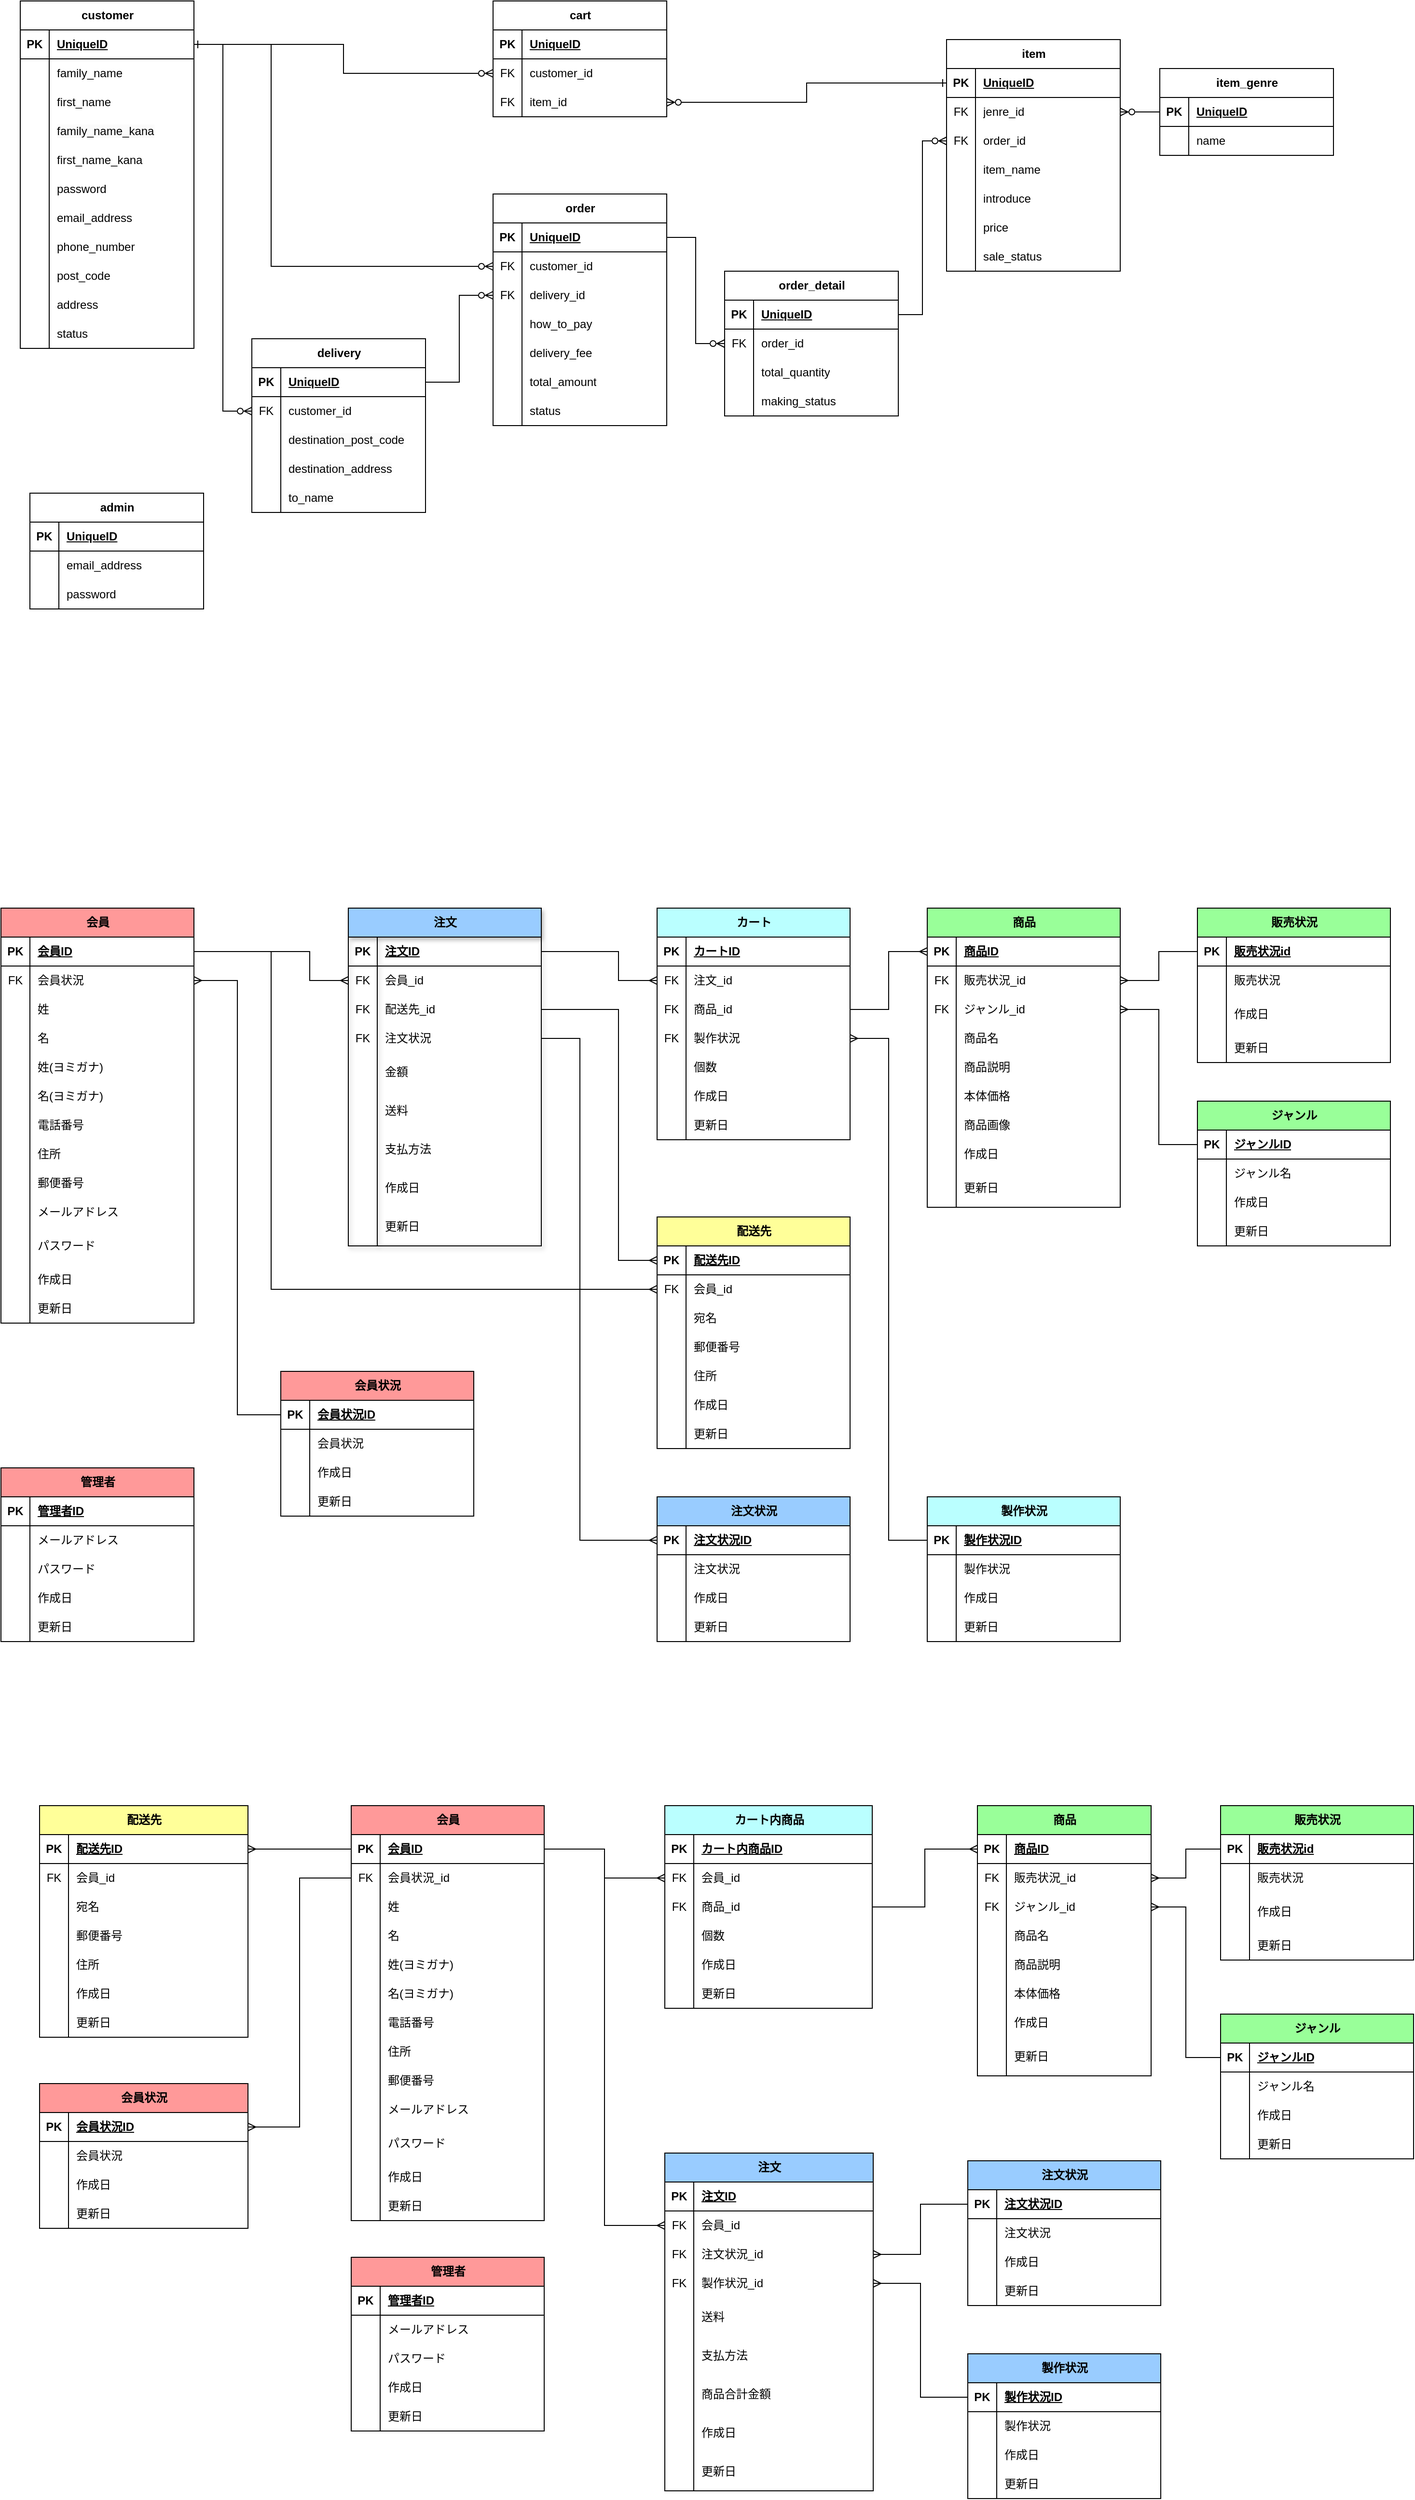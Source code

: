 <mxfile version="21.3.8" type="github">
  <diagram name="ページ1" id="rxm7QnSzYuGfee6C8Hp6">
    <mxGraphModel dx="1640" dy="3196" grid="1" gridSize="10" guides="1" tooltips="1" connect="1" arrows="1" fold="1" page="1" pageScale="1" pageWidth="827" pageHeight="1169" math="0" shadow="0">
      <root>
        <mxCell id="0" />
        <mxCell id="1" parent="0" />
        <mxCell id="5Vda8Vvq2YYSzgC-D5f8-26" value="customer" style="shape=table;startSize=30;container=1;collapsible=1;childLayout=tableLayout;fixedRows=1;rowLines=0;fontStyle=1;align=center;resizeLast=1;html=1;" parent="1" vertex="1">
          <mxGeometry x="60" y="40" width="180" height="360" as="geometry" />
        </mxCell>
        <mxCell id="5Vda8Vvq2YYSzgC-D5f8-27" value="" style="shape=tableRow;horizontal=0;startSize=0;swimlaneHead=0;swimlaneBody=0;fillColor=none;collapsible=0;dropTarget=0;points=[[0,0.5],[1,0.5]];portConstraint=eastwest;top=0;left=0;right=0;bottom=1;" parent="5Vda8Vvq2YYSzgC-D5f8-26" vertex="1">
          <mxGeometry y="30" width="180" height="30" as="geometry" />
        </mxCell>
        <mxCell id="5Vda8Vvq2YYSzgC-D5f8-28" value="PK" style="shape=partialRectangle;connectable=0;fillColor=none;top=0;left=0;bottom=0;right=0;fontStyle=1;overflow=hidden;whiteSpace=wrap;html=1;" parent="5Vda8Vvq2YYSzgC-D5f8-27" vertex="1">
          <mxGeometry width="30" height="30" as="geometry">
            <mxRectangle width="30" height="30" as="alternateBounds" />
          </mxGeometry>
        </mxCell>
        <mxCell id="5Vda8Vvq2YYSzgC-D5f8-29" value="UniqueID" style="shape=partialRectangle;connectable=0;fillColor=none;top=0;left=0;bottom=0;right=0;align=left;spacingLeft=6;fontStyle=5;overflow=hidden;whiteSpace=wrap;html=1;" parent="5Vda8Vvq2YYSzgC-D5f8-27" vertex="1">
          <mxGeometry x="30" width="150" height="30" as="geometry">
            <mxRectangle width="150" height="30" as="alternateBounds" />
          </mxGeometry>
        </mxCell>
        <mxCell id="hIJa-ym9UTQ6ZEIeF3DV-1" style="shape=tableRow;horizontal=0;startSize=0;swimlaneHead=0;swimlaneBody=0;fillColor=none;collapsible=0;dropTarget=0;points=[[0,0.5],[1,0.5]];portConstraint=eastwest;top=0;left=0;right=0;bottom=0;" parent="5Vda8Vvq2YYSzgC-D5f8-26" vertex="1">
          <mxGeometry y="60" width="180" height="30" as="geometry" />
        </mxCell>
        <mxCell id="hIJa-ym9UTQ6ZEIeF3DV-2" style="shape=partialRectangle;connectable=0;fillColor=none;top=0;left=0;bottom=0;right=0;editable=1;overflow=hidden;whiteSpace=wrap;html=1;" parent="hIJa-ym9UTQ6ZEIeF3DV-1" vertex="1">
          <mxGeometry width="30" height="30" as="geometry">
            <mxRectangle width="30" height="30" as="alternateBounds" />
          </mxGeometry>
        </mxCell>
        <mxCell id="hIJa-ym9UTQ6ZEIeF3DV-3" value="family_name" style="shape=partialRectangle;connectable=0;fillColor=none;top=0;left=0;bottom=0;right=0;align=left;spacingLeft=6;overflow=hidden;whiteSpace=wrap;html=1;" parent="hIJa-ym9UTQ6ZEIeF3DV-1" vertex="1">
          <mxGeometry x="30" width="150" height="30" as="geometry">
            <mxRectangle width="150" height="30" as="alternateBounds" />
          </mxGeometry>
        </mxCell>
        <mxCell id="hIJa-ym9UTQ6ZEIeF3DV-4" style="shape=tableRow;horizontal=0;startSize=0;swimlaneHead=0;swimlaneBody=0;fillColor=none;collapsible=0;dropTarget=0;points=[[0,0.5],[1,0.5]];portConstraint=eastwest;top=0;left=0;right=0;bottom=0;" parent="5Vda8Vvq2YYSzgC-D5f8-26" vertex="1">
          <mxGeometry y="90" width="180" height="30" as="geometry" />
        </mxCell>
        <mxCell id="hIJa-ym9UTQ6ZEIeF3DV-5" style="shape=partialRectangle;connectable=0;fillColor=none;top=0;left=0;bottom=0;right=0;editable=1;overflow=hidden;whiteSpace=wrap;html=1;" parent="hIJa-ym9UTQ6ZEIeF3DV-4" vertex="1">
          <mxGeometry width="30" height="30" as="geometry">
            <mxRectangle width="30" height="30" as="alternateBounds" />
          </mxGeometry>
        </mxCell>
        <mxCell id="hIJa-ym9UTQ6ZEIeF3DV-6" value="first_name" style="shape=partialRectangle;connectable=0;fillColor=none;top=0;left=0;bottom=0;right=0;align=left;spacingLeft=6;overflow=hidden;whiteSpace=wrap;html=1;" parent="hIJa-ym9UTQ6ZEIeF3DV-4" vertex="1">
          <mxGeometry x="30" width="150" height="30" as="geometry">
            <mxRectangle width="150" height="30" as="alternateBounds" />
          </mxGeometry>
        </mxCell>
        <mxCell id="hIJa-ym9UTQ6ZEIeF3DV-7" style="shape=tableRow;horizontal=0;startSize=0;swimlaneHead=0;swimlaneBody=0;fillColor=none;collapsible=0;dropTarget=0;points=[[0,0.5],[1,0.5]];portConstraint=eastwest;top=0;left=0;right=0;bottom=0;" parent="5Vda8Vvq2YYSzgC-D5f8-26" vertex="1">
          <mxGeometry y="120" width="180" height="30" as="geometry" />
        </mxCell>
        <mxCell id="hIJa-ym9UTQ6ZEIeF3DV-8" style="shape=partialRectangle;connectable=0;fillColor=none;top=0;left=0;bottom=0;right=0;editable=1;overflow=hidden;whiteSpace=wrap;html=1;" parent="hIJa-ym9UTQ6ZEIeF3DV-7" vertex="1">
          <mxGeometry width="30" height="30" as="geometry">
            <mxRectangle width="30" height="30" as="alternateBounds" />
          </mxGeometry>
        </mxCell>
        <mxCell id="hIJa-ym9UTQ6ZEIeF3DV-9" value="&lt;span style=&quot;color: rgb(0, 0, 0); font-family: Helvetica; font-size: 12px; font-style: normal; font-variant-ligatures: normal; font-variant-caps: normal; font-weight: 400; letter-spacing: normal; orphans: 2; text-align: left; text-indent: 0px; text-transform: none; widows: 2; word-spacing: 0px; -webkit-text-stroke-width: 0px; background-color: rgb(251, 251, 251); text-decoration-thickness: initial; text-decoration-style: initial; text-decoration-color: initial; float: none; display: inline !important;&quot;&gt;family_name_kana&lt;/span&gt;" style="shape=partialRectangle;connectable=0;fillColor=none;top=0;left=0;bottom=0;right=0;align=left;spacingLeft=6;overflow=hidden;whiteSpace=wrap;html=1;" parent="hIJa-ym9UTQ6ZEIeF3DV-7" vertex="1">
          <mxGeometry x="30" width="150" height="30" as="geometry">
            <mxRectangle width="150" height="30" as="alternateBounds" />
          </mxGeometry>
        </mxCell>
        <mxCell id="hIJa-ym9UTQ6ZEIeF3DV-10" style="shape=tableRow;horizontal=0;startSize=0;swimlaneHead=0;swimlaneBody=0;fillColor=none;collapsible=0;dropTarget=0;points=[[0,0.5],[1,0.5]];portConstraint=eastwest;top=0;left=0;right=0;bottom=0;" parent="5Vda8Vvq2YYSzgC-D5f8-26" vertex="1">
          <mxGeometry y="150" width="180" height="30" as="geometry" />
        </mxCell>
        <mxCell id="hIJa-ym9UTQ6ZEIeF3DV-11" style="shape=partialRectangle;connectable=0;fillColor=none;top=0;left=0;bottom=0;right=0;editable=1;overflow=hidden;whiteSpace=wrap;html=1;" parent="hIJa-ym9UTQ6ZEIeF3DV-10" vertex="1">
          <mxGeometry width="30" height="30" as="geometry">
            <mxRectangle width="30" height="30" as="alternateBounds" />
          </mxGeometry>
        </mxCell>
        <mxCell id="hIJa-ym9UTQ6ZEIeF3DV-12" value="first_name_kana" style="shape=partialRectangle;connectable=0;fillColor=none;top=0;left=0;bottom=0;right=0;align=left;spacingLeft=6;overflow=hidden;whiteSpace=wrap;html=1;" parent="hIJa-ym9UTQ6ZEIeF3DV-10" vertex="1">
          <mxGeometry x="30" width="150" height="30" as="geometry">
            <mxRectangle width="150" height="30" as="alternateBounds" />
          </mxGeometry>
        </mxCell>
        <mxCell id="5Vda8Vvq2YYSzgC-D5f8-36" value="" style="shape=tableRow;horizontal=0;startSize=0;swimlaneHead=0;swimlaneBody=0;fillColor=none;collapsible=0;dropTarget=0;points=[[0,0.5],[1,0.5]];portConstraint=eastwest;top=0;left=0;right=0;bottom=0;" parent="5Vda8Vvq2YYSzgC-D5f8-26" vertex="1">
          <mxGeometry y="180" width="180" height="30" as="geometry" />
        </mxCell>
        <mxCell id="5Vda8Vvq2YYSzgC-D5f8-37" value="" style="shape=partialRectangle;connectable=0;fillColor=none;top=0;left=0;bottom=0;right=0;editable=1;overflow=hidden;whiteSpace=wrap;html=1;" parent="5Vda8Vvq2YYSzgC-D5f8-36" vertex="1">
          <mxGeometry width="30" height="30" as="geometry">
            <mxRectangle width="30" height="30" as="alternateBounds" />
          </mxGeometry>
        </mxCell>
        <mxCell id="5Vda8Vvq2YYSzgC-D5f8-38" value="password" style="shape=partialRectangle;connectable=0;fillColor=none;top=0;left=0;bottom=0;right=0;align=left;spacingLeft=6;overflow=hidden;whiteSpace=wrap;html=1;" parent="5Vda8Vvq2YYSzgC-D5f8-36" vertex="1">
          <mxGeometry x="30" width="150" height="30" as="geometry">
            <mxRectangle width="150" height="30" as="alternateBounds" />
          </mxGeometry>
        </mxCell>
        <mxCell id="5Vda8Vvq2YYSzgC-D5f8-30" value="" style="shape=tableRow;horizontal=0;startSize=0;swimlaneHead=0;swimlaneBody=0;fillColor=none;collapsible=0;dropTarget=0;points=[[0,0.5],[1,0.5]];portConstraint=eastwest;top=0;left=0;right=0;bottom=0;" parent="5Vda8Vvq2YYSzgC-D5f8-26" vertex="1">
          <mxGeometry y="210" width="180" height="30" as="geometry" />
        </mxCell>
        <mxCell id="5Vda8Vvq2YYSzgC-D5f8-31" value="" style="shape=partialRectangle;connectable=0;fillColor=none;top=0;left=0;bottom=0;right=0;editable=1;overflow=hidden;whiteSpace=wrap;html=1;" parent="5Vda8Vvq2YYSzgC-D5f8-30" vertex="1">
          <mxGeometry width="30" height="30" as="geometry">
            <mxRectangle width="30" height="30" as="alternateBounds" />
          </mxGeometry>
        </mxCell>
        <mxCell id="5Vda8Vvq2YYSzgC-D5f8-32" value="email_address" style="shape=partialRectangle;connectable=0;fillColor=none;top=0;left=0;bottom=0;right=0;align=left;spacingLeft=6;overflow=hidden;whiteSpace=wrap;html=1;" parent="5Vda8Vvq2YYSzgC-D5f8-30" vertex="1">
          <mxGeometry x="30" width="150" height="30" as="geometry">
            <mxRectangle width="150" height="30" as="alternateBounds" />
          </mxGeometry>
        </mxCell>
        <mxCell id="5Vda8Vvq2YYSzgC-D5f8-33" value="" style="shape=tableRow;horizontal=0;startSize=0;swimlaneHead=0;swimlaneBody=0;fillColor=none;collapsible=0;dropTarget=0;points=[[0,0.5],[1,0.5]];portConstraint=eastwest;top=0;left=0;right=0;bottom=0;" parent="5Vda8Vvq2YYSzgC-D5f8-26" vertex="1">
          <mxGeometry y="240" width="180" height="30" as="geometry" />
        </mxCell>
        <mxCell id="5Vda8Vvq2YYSzgC-D5f8-34" value="" style="shape=partialRectangle;connectable=0;fillColor=none;top=0;left=0;bottom=0;right=0;editable=1;overflow=hidden;whiteSpace=wrap;html=1;" parent="5Vda8Vvq2YYSzgC-D5f8-33" vertex="1">
          <mxGeometry width="30" height="30" as="geometry">
            <mxRectangle width="30" height="30" as="alternateBounds" />
          </mxGeometry>
        </mxCell>
        <mxCell id="5Vda8Vvq2YYSzgC-D5f8-35" value="phone_number" style="shape=partialRectangle;connectable=0;fillColor=none;top=0;left=0;bottom=0;right=0;align=left;spacingLeft=6;overflow=hidden;whiteSpace=wrap;html=1;" parent="5Vda8Vvq2YYSzgC-D5f8-33" vertex="1">
          <mxGeometry x="30" width="150" height="30" as="geometry">
            <mxRectangle width="150" height="30" as="alternateBounds" />
          </mxGeometry>
        </mxCell>
        <mxCell id="hIJa-ym9UTQ6ZEIeF3DV-13" style="shape=tableRow;horizontal=0;startSize=0;swimlaneHead=0;swimlaneBody=0;fillColor=none;collapsible=0;dropTarget=0;points=[[0,0.5],[1,0.5]];portConstraint=eastwest;top=0;left=0;right=0;bottom=0;" parent="5Vda8Vvq2YYSzgC-D5f8-26" vertex="1">
          <mxGeometry y="270" width="180" height="30" as="geometry" />
        </mxCell>
        <mxCell id="hIJa-ym9UTQ6ZEIeF3DV-14" style="shape=partialRectangle;connectable=0;fillColor=none;top=0;left=0;bottom=0;right=0;editable=1;overflow=hidden;whiteSpace=wrap;html=1;" parent="hIJa-ym9UTQ6ZEIeF3DV-13" vertex="1">
          <mxGeometry width="30" height="30" as="geometry">
            <mxRectangle width="30" height="30" as="alternateBounds" />
          </mxGeometry>
        </mxCell>
        <mxCell id="hIJa-ym9UTQ6ZEIeF3DV-15" value="post_code" style="shape=partialRectangle;connectable=0;fillColor=none;top=0;left=0;bottom=0;right=0;align=left;spacingLeft=6;overflow=hidden;whiteSpace=wrap;html=1;" parent="hIJa-ym9UTQ6ZEIeF3DV-13" vertex="1">
          <mxGeometry x="30" width="150" height="30" as="geometry">
            <mxRectangle width="150" height="30" as="alternateBounds" />
          </mxGeometry>
        </mxCell>
        <mxCell id="5Vda8Vvq2YYSzgC-D5f8-107" style="shape=tableRow;horizontal=0;startSize=0;swimlaneHead=0;swimlaneBody=0;fillColor=none;collapsible=0;dropTarget=0;points=[[0,0.5],[1,0.5]];portConstraint=eastwest;top=0;left=0;right=0;bottom=0;" parent="5Vda8Vvq2YYSzgC-D5f8-26" vertex="1">
          <mxGeometry y="300" width="180" height="30" as="geometry" />
        </mxCell>
        <mxCell id="5Vda8Vvq2YYSzgC-D5f8-108" style="shape=partialRectangle;connectable=0;fillColor=none;top=0;left=0;bottom=0;right=0;editable=1;overflow=hidden;whiteSpace=wrap;html=1;" parent="5Vda8Vvq2YYSzgC-D5f8-107" vertex="1">
          <mxGeometry width="30" height="30" as="geometry">
            <mxRectangle width="30" height="30" as="alternateBounds" />
          </mxGeometry>
        </mxCell>
        <mxCell id="5Vda8Vvq2YYSzgC-D5f8-109" value="address" style="shape=partialRectangle;connectable=0;fillColor=none;top=0;left=0;bottom=0;right=0;align=left;spacingLeft=6;overflow=hidden;whiteSpace=wrap;html=1;" parent="5Vda8Vvq2YYSzgC-D5f8-107" vertex="1">
          <mxGeometry x="30" width="150" height="30" as="geometry">
            <mxRectangle width="150" height="30" as="alternateBounds" />
          </mxGeometry>
        </mxCell>
        <mxCell id="hIJa-ym9UTQ6ZEIeF3DV-19" style="shape=tableRow;horizontal=0;startSize=0;swimlaneHead=0;swimlaneBody=0;fillColor=none;collapsible=0;dropTarget=0;points=[[0,0.5],[1,0.5]];portConstraint=eastwest;top=0;left=0;right=0;bottom=0;" parent="5Vda8Vvq2YYSzgC-D5f8-26" vertex="1">
          <mxGeometry y="330" width="180" height="30" as="geometry" />
        </mxCell>
        <mxCell id="hIJa-ym9UTQ6ZEIeF3DV-20" style="shape=partialRectangle;connectable=0;fillColor=none;top=0;left=0;bottom=0;right=0;editable=1;overflow=hidden;whiteSpace=wrap;html=1;" parent="hIJa-ym9UTQ6ZEIeF3DV-19" vertex="1">
          <mxGeometry width="30" height="30" as="geometry">
            <mxRectangle width="30" height="30" as="alternateBounds" />
          </mxGeometry>
        </mxCell>
        <mxCell id="hIJa-ym9UTQ6ZEIeF3DV-21" value="status" style="shape=partialRectangle;connectable=0;fillColor=none;top=0;left=0;bottom=0;right=0;align=left;spacingLeft=6;overflow=hidden;whiteSpace=wrap;html=1;" parent="hIJa-ym9UTQ6ZEIeF3DV-19" vertex="1">
          <mxGeometry x="30" width="150" height="30" as="geometry">
            <mxRectangle width="150" height="30" as="alternateBounds" />
          </mxGeometry>
        </mxCell>
        <mxCell id="5Vda8Vvq2YYSzgC-D5f8-39" value="delivery" style="shape=table;startSize=30;container=1;collapsible=1;childLayout=tableLayout;fixedRows=1;rowLines=0;fontStyle=1;align=center;resizeLast=1;html=1;" parent="1" vertex="1">
          <mxGeometry x="300" y="390" width="180" height="180" as="geometry" />
        </mxCell>
        <mxCell id="5Vda8Vvq2YYSzgC-D5f8-40" value="" style="shape=tableRow;horizontal=0;startSize=0;swimlaneHead=0;swimlaneBody=0;fillColor=none;collapsible=0;dropTarget=0;points=[[0,0.5],[1,0.5]];portConstraint=eastwest;top=0;left=0;right=0;bottom=1;" parent="5Vda8Vvq2YYSzgC-D5f8-39" vertex="1">
          <mxGeometry y="30" width="180" height="30" as="geometry" />
        </mxCell>
        <mxCell id="5Vda8Vvq2YYSzgC-D5f8-41" value="PK" style="shape=partialRectangle;connectable=0;fillColor=none;top=0;left=0;bottom=0;right=0;fontStyle=1;overflow=hidden;whiteSpace=wrap;html=1;" parent="5Vda8Vvq2YYSzgC-D5f8-40" vertex="1">
          <mxGeometry width="30" height="30" as="geometry">
            <mxRectangle width="30" height="30" as="alternateBounds" />
          </mxGeometry>
        </mxCell>
        <mxCell id="5Vda8Vvq2YYSzgC-D5f8-42" value="UniqueID" style="shape=partialRectangle;connectable=0;fillColor=none;top=0;left=0;bottom=0;right=0;align=left;spacingLeft=6;fontStyle=5;overflow=hidden;whiteSpace=wrap;html=1;" parent="5Vda8Vvq2YYSzgC-D5f8-40" vertex="1">
          <mxGeometry x="30" width="150" height="30" as="geometry">
            <mxRectangle width="150" height="30" as="alternateBounds" />
          </mxGeometry>
        </mxCell>
        <mxCell id="5Vda8Vvq2YYSzgC-D5f8-43" value="" style="shape=tableRow;horizontal=0;startSize=0;swimlaneHead=0;swimlaneBody=0;fillColor=none;collapsible=0;dropTarget=0;points=[[0,0.5],[1,0.5]];portConstraint=eastwest;top=0;left=0;right=0;bottom=0;" parent="5Vda8Vvq2YYSzgC-D5f8-39" vertex="1">
          <mxGeometry y="60" width="180" height="30" as="geometry" />
        </mxCell>
        <mxCell id="5Vda8Vvq2YYSzgC-D5f8-44" value="FK" style="shape=partialRectangle;connectable=0;fillColor=none;top=0;left=0;bottom=0;right=0;editable=1;overflow=hidden;whiteSpace=wrap;html=1;" parent="5Vda8Vvq2YYSzgC-D5f8-43" vertex="1">
          <mxGeometry width="30" height="30" as="geometry">
            <mxRectangle width="30" height="30" as="alternateBounds" />
          </mxGeometry>
        </mxCell>
        <mxCell id="5Vda8Vvq2YYSzgC-D5f8-45" value="customer_id" style="shape=partialRectangle;connectable=0;fillColor=none;top=0;left=0;bottom=0;right=0;align=left;spacingLeft=6;overflow=hidden;whiteSpace=wrap;html=1;fontStyle=0" parent="5Vda8Vvq2YYSzgC-D5f8-43" vertex="1">
          <mxGeometry x="30" width="150" height="30" as="geometry">
            <mxRectangle width="150" height="30" as="alternateBounds" />
          </mxGeometry>
        </mxCell>
        <mxCell id="hIJa-ym9UTQ6ZEIeF3DV-196" style="shape=tableRow;horizontal=0;startSize=0;swimlaneHead=0;swimlaneBody=0;fillColor=none;collapsible=0;dropTarget=0;points=[[0,0.5],[1,0.5]];portConstraint=eastwest;top=0;left=0;right=0;bottom=0;" parent="5Vda8Vvq2YYSzgC-D5f8-39" vertex="1">
          <mxGeometry y="90" width="180" height="30" as="geometry" />
        </mxCell>
        <mxCell id="hIJa-ym9UTQ6ZEIeF3DV-197" style="shape=partialRectangle;connectable=0;fillColor=none;top=0;left=0;bottom=0;right=0;editable=1;overflow=hidden;whiteSpace=wrap;html=1;" parent="hIJa-ym9UTQ6ZEIeF3DV-196" vertex="1">
          <mxGeometry width="30" height="30" as="geometry">
            <mxRectangle width="30" height="30" as="alternateBounds" />
          </mxGeometry>
        </mxCell>
        <mxCell id="hIJa-ym9UTQ6ZEIeF3DV-198" value="&lt;meta charset=&quot;utf-8&quot;&gt;&lt;span style=&quot;color: rgb(0, 0, 0); font-family: Helvetica; font-size: 12px; font-style: normal; font-variant-ligatures: normal; font-variant-caps: normal; font-weight: 400; letter-spacing: normal; orphans: 2; text-align: left; text-indent: 0px; text-transform: none; widows: 2; word-spacing: 0px; -webkit-text-stroke-width: 0px; background-color: rgb(251, 251, 251); text-decoration-thickness: initial; text-decoration-style: initial; text-decoration-color: initial; float: none; display: inline !important;&quot;&gt;destination_post_code&lt;/span&gt;" style="shape=partialRectangle;connectable=0;fillColor=none;top=0;left=0;bottom=0;right=0;align=left;spacingLeft=6;overflow=hidden;whiteSpace=wrap;html=1;" parent="hIJa-ym9UTQ6ZEIeF3DV-196" vertex="1">
          <mxGeometry x="30" width="150" height="30" as="geometry">
            <mxRectangle width="150" height="30" as="alternateBounds" />
          </mxGeometry>
        </mxCell>
        <mxCell id="hIJa-ym9UTQ6ZEIeF3DV-202" style="shape=tableRow;horizontal=0;startSize=0;swimlaneHead=0;swimlaneBody=0;fillColor=none;collapsible=0;dropTarget=0;points=[[0,0.5],[1,0.5]];portConstraint=eastwest;top=0;left=0;right=0;bottom=0;" parent="5Vda8Vvq2YYSzgC-D5f8-39" vertex="1">
          <mxGeometry y="120" width="180" height="30" as="geometry" />
        </mxCell>
        <mxCell id="hIJa-ym9UTQ6ZEIeF3DV-203" style="shape=partialRectangle;connectable=0;fillColor=none;top=0;left=0;bottom=0;right=0;editable=1;overflow=hidden;whiteSpace=wrap;html=1;" parent="hIJa-ym9UTQ6ZEIeF3DV-202" vertex="1">
          <mxGeometry width="30" height="30" as="geometry">
            <mxRectangle width="30" height="30" as="alternateBounds" />
          </mxGeometry>
        </mxCell>
        <mxCell id="hIJa-ym9UTQ6ZEIeF3DV-204" value="&lt;meta charset=&quot;utf-8&quot;&gt;&lt;span style=&quot;color: rgb(0, 0, 0); font-family: Helvetica; font-size: 12px; font-style: normal; font-variant-ligatures: normal; font-variant-caps: normal; font-weight: 400; letter-spacing: normal; orphans: 2; text-align: left; text-indent: 0px; text-transform: none; widows: 2; word-spacing: 0px; -webkit-text-stroke-width: 0px; background-color: rgb(251, 251, 251); text-decoration-thickness: initial; text-decoration-style: initial; text-decoration-color: initial; float: none; display: inline !important;&quot;&gt;destination_address&lt;/span&gt;" style="shape=partialRectangle;connectable=0;fillColor=none;top=0;left=0;bottom=0;right=0;align=left;spacingLeft=6;overflow=hidden;whiteSpace=wrap;html=1;" parent="hIJa-ym9UTQ6ZEIeF3DV-202" vertex="1">
          <mxGeometry x="30" width="150" height="30" as="geometry">
            <mxRectangle width="150" height="30" as="alternateBounds" />
          </mxGeometry>
        </mxCell>
        <mxCell id="hIJa-ym9UTQ6ZEIeF3DV-199" style="shape=tableRow;horizontal=0;startSize=0;swimlaneHead=0;swimlaneBody=0;fillColor=none;collapsible=0;dropTarget=0;points=[[0,0.5],[1,0.5]];portConstraint=eastwest;top=0;left=0;right=0;bottom=0;" parent="5Vda8Vvq2YYSzgC-D5f8-39" vertex="1">
          <mxGeometry y="150" width="180" height="30" as="geometry" />
        </mxCell>
        <mxCell id="hIJa-ym9UTQ6ZEIeF3DV-200" style="shape=partialRectangle;connectable=0;fillColor=none;top=0;left=0;bottom=0;right=0;editable=1;overflow=hidden;whiteSpace=wrap;html=1;" parent="hIJa-ym9UTQ6ZEIeF3DV-199" vertex="1">
          <mxGeometry width="30" height="30" as="geometry">
            <mxRectangle width="30" height="30" as="alternateBounds" />
          </mxGeometry>
        </mxCell>
        <mxCell id="hIJa-ym9UTQ6ZEIeF3DV-201" value="&lt;meta charset=&quot;utf-8&quot;&gt;&lt;span style=&quot;color: rgb(0, 0, 0); font-family: Helvetica; font-size: 12px; font-style: normal; font-variant-ligatures: normal; font-variant-caps: normal; font-weight: 400; letter-spacing: normal; orphans: 2; text-align: left; text-indent: 0px; text-transform: none; widows: 2; word-spacing: 0px; -webkit-text-stroke-width: 0px; background-color: rgb(251, 251, 251); text-decoration-thickness: initial; text-decoration-style: initial; text-decoration-color: initial; float: none; display: inline !important;&quot;&gt;to_name&lt;/span&gt;" style="shape=partialRectangle;connectable=0;fillColor=none;top=0;left=0;bottom=0;right=0;align=left;spacingLeft=6;overflow=hidden;whiteSpace=wrap;html=1;" parent="hIJa-ym9UTQ6ZEIeF3DV-199" vertex="1">
          <mxGeometry x="30" width="150" height="30" as="geometry">
            <mxRectangle width="150" height="30" as="alternateBounds" />
          </mxGeometry>
        </mxCell>
        <mxCell id="5Vda8Vvq2YYSzgC-D5f8-65" value="cart" style="shape=table;startSize=30;container=1;collapsible=1;childLayout=tableLayout;fixedRows=1;rowLines=0;fontStyle=1;align=center;resizeLast=1;html=1;" parent="1" vertex="1">
          <mxGeometry x="550" y="40" width="180" height="120" as="geometry" />
        </mxCell>
        <mxCell id="5Vda8Vvq2YYSzgC-D5f8-66" value="" style="shape=tableRow;horizontal=0;startSize=0;swimlaneHead=0;swimlaneBody=0;fillColor=none;collapsible=0;dropTarget=0;points=[[0,0.5],[1,0.5]];portConstraint=eastwest;top=0;left=0;right=0;bottom=1;" parent="5Vda8Vvq2YYSzgC-D5f8-65" vertex="1">
          <mxGeometry y="30" width="180" height="30" as="geometry" />
        </mxCell>
        <mxCell id="5Vda8Vvq2YYSzgC-D5f8-67" value="PK" style="shape=partialRectangle;connectable=0;fillColor=none;top=0;left=0;bottom=0;right=0;fontStyle=1;overflow=hidden;whiteSpace=wrap;html=1;" parent="5Vda8Vvq2YYSzgC-D5f8-66" vertex="1">
          <mxGeometry width="30" height="30" as="geometry">
            <mxRectangle width="30" height="30" as="alternateBounds" />
          </mxGeometry>
        </mxCell>
        <mxCell id="5Vda8Vvq2YYSzgC-D5f8-68" value="UniqueID" style="shape=partialRectangle;connectable=0;fillColor=none;top=0;left=0;bottom=0;right=0;align=left;spacingLeft=6;fontStyle=5;overflow=hidden;whiteSpace=wrap;html=1;" parent="5Vda8Vvq2YYSzgC-D5f8-66" vertex="1">
          <mxGeometry x="30" width="150" height="30" as="geometry">
            <mxRectangle width="150" height="30" as="alternateBounds" />
          </mxGeometry>
        </mxCell>
        <mxCell id="5Vda8Vvq2YYSzgC-D5f8-69" value="" style="shape=tableRow;horizontal=0;startSize=0;swimlaneHead=0;swimlaneBody=0;fillColor=none;collapsible=0;dropTarget=0;points=[[0,0.5],[1,0.5]];portConstraint=eastwest;top=0;left=0;right=0;bottom=0;" parent="5Vda8Vvq2YYSzgC-D5f8-65" vertex="1">
          <mxGeometry y="60" width="180" height="30" as="geometry" />
        </mxCell>
        <mxCell id="5Vda8Vvq2YYSzgC-D5f8-70" value="FK" style="shape=partialRectangle;connectable=0;fillColor=none;top=0;left=0;bottom=0;right=0;editable=1;overflow=hidden;whiteSpace=wrap;html=1;" parent="5Vda8Vvq2YYSzgC-D5f8-69" vertex="1">
          <mxGeometry width="30" height="30" as="geometry">
            <mxRectangle width="30" height="30" as="alternateBounds" />
          </mxGeometry>
        </mxCell>
        <mxCell id="5Vda8Vvq2YYSzgC-D5f8-71" value="customer_id" style="shape=partialRectangle;connectable=0;fillColor=none;top=0;left=0;bottom=0;right=0;align=left;spacingLeft=6;overflow=hidden;whiteSpace=wrap;html=1;" parent="5Vda8Vvq2YYSzgC-D5f8-69" vertex="1">
          <mxGeometry x="30" width="150" height="30" as="geometry">
            <mxRectangle width="150" height="30" as="alternateBounds" />
          </mxGeometry>
        </mxCell>
        <mxCell id="5Vda8Vvq2YYSzgC-D5f8-72" value="" style="shape=tableRow;horizontal=0;startSize=0;swimlaneHead=0;swimlaneBody=0;fillColor=none;collapsible=0;dropTarget=0;points=[[0,0.5],[1,0.5]];portConstraint=eastwest;top=0;left=0;right=0;bottom=0;" parent="5Vda8Vvq2YYSzgC-D5f8-65" vertex="1">
          <mxGeometry y="90" width="180" height="30" as="geometry" />
        </mxCell>
        <mxCell id="5Vda8Vvq2YYSzgC-D5f8-73" value="FK" style="shape=partialRectangle;connectable=0;fillColor=none;top=0;left=0;bottom=0;right=0;editable=1;overflow=hidden;whiteSpace=wrap;html=1;" parent="5Vda8Vvq2YYSzgC-D5f8-72" vertex="1">
          <mxGeometry width="30" height="30" as="geometry">
            <mxRectangle width="30" height="30" as="alternateBounds" />
          </mxGeometry>
        </mxCell>
        <mxCell id="5Vda8Vvq2YYSzgC-D5f8-74" value="item_id" style="shape=partialRectangle;connectable=0;fillColor=none;top=0;left=0;bottom=0;right=0;align=left;spacingLeft=6;overflow=hidden;whiteSpace=wrap;html=1;" parent="5Vda8Vvq2YYSzgC-D5f8-72" vertex="1">
          <mxGeometry x="30" width="150" height="30" as="geometry">
            <mxRectangle width="150" height="30" as="alternateBounds" />
          </mxGeometry>
        </mxCell>
        <mxCell id="hIJa-ym9UTQ6ZEIeF3DV-51" value="item" style="shape=table;startSize=30;container=1;collapsible=1;childLayout=tableLayout;fixedRows=1;rowLines=0;fontStyle=1;align=center;resizeLast=1;html=1;" parent="1" vertex="1">
          <mxGeometry x="1020" y="80" width="180" height="240" as="geometry" />
        </mxCell>
        <mxCell id="hIJa-ym9UTQ6ZEIeF3DV-52" value="" style="shape=tableRow;horizontal=0;startSize=0;swimlaneHead=0;swimlaneBody=0;fillColor=none;collapsible=0;dropTarget=0;points=[[0,0.5],[1,0.5]];portConstraint=eastwest;top=0;left=0;right=0;bottom=1;" parent="hIJa-ym9UTQ6ZEIeF3DV-51" vertex="1">
          <mxGeometry y="30" width="180" height="30" as="geometry" />
        </mxCell>
        <mxCell id="hIJa-ym9UTQ6ZEIeF3DV-53" value="PK" style="shape=partialRectangle;connectable=0;fillColor=none;top=0;left=0;bottom=0;right=0;fontStyle=1;overflow=hidden;whiteSpace=wrap;html=1;" parent="hIJa-ym9UTQ6ZEIeF3DV-52" vertex="1">
          <mxGeometry width="30" height="30" as="geometry">
            <mxRectangle width="30" height="30" as="alternateBounds" />
          </mxGeometry>
        </mxCell>
        <mxCell id="hIJa-ym9UTQ6ZEIeF3DV-54" value="UniqueID" style="shape=partialRectangle;connectable=0;fillColor=none;top=0;left=0;bottom=0;right=0;align=left;spacingLeft=6;fontStyle=5;overflow=hidden;whiteSpace=wrap;html=1;" parent="hIJa-ym9UTQ6ZEIeF3DV-52" vertex="1">
          <mxGeometry x="30" width="150" height="30" as="geometry">
            <mxRectangle width="150" height="30" as="alternateBounds" />
          </mxGeometry>
        </mxCell>
        <mxCell id="hIJa-ym9UTQ6ZEIeF3DV-133" style="shape=tableRow;horizontal=0;startSize=0;swimlaneHead=0;swimlaneBody=0;fillColor=none;collapsible=0;dropTarget=0;points=[[0,0.5],[1,0.5]];portConstraint=eastwest;top=0;left=0;right=0;bottom=0;" parent="hIJa-ym9UTQ6ZEIeF3DV-51" vertex="1">
          <mxGeometry y="60" width="180" height="30" as="geometry" />
        </mxCell>
        <mxCell id="hIJa-ym9UTQ6ZEIeF3DV-134" value="FK" style="shape=partialRectangle;connectable=0;fillColor=none;top=0;left=0;bottom=0;right=0;editable=1;overflow=hidden;whiteSpace=wrap;html=1;" parent="hIJa-ym9UTQ6ZEIeF3DV-133" vertex="1">
          <mxGeometry width="30" height="30" as="geometry">
            <mxRectangle width="30" height="30" as="alternateBounds" />
          </mxGeometry>
        </mxCell>
        <mxCell id="hIJa-ym9UTQ6ZEIeF3DV-135" value="jenre_id" style="shape=partialRectangle;connectable=0;fillColor=none;top=0;left=0;bottom=0;right=0;align=left;spacingLeft=6;overflow=hidden;whiteSpace=wrap;html=1;" parent="hIJa-ym9UTQ6ZEIeF3DV-133" vertex="1">
          <mxGeometry x="30" width="150" height="30" as="geometry">
            <mxRectangle width="150" height="30" as="alternateBounds" />
          </mxGeometry>
        </mxCell>
        <mxCell id="hIJa-ym9UTQ6ZEIeF3DV-55" value="" style="shape=tableRow;horizontal=0;startSize=0;swimlaneHead=0;swimlaneBody=0;fillColor=none;collapsible=0;dropTarget=0;points=[[0,0.5],[1,0.5]];portConstraint=eastwest;top=0;left=0;right=0;bottom=0;" parent="hIJa-ym9UTQ6ZEIeF3DV-51" vertex="1">
          <mxGeometry y="90" width="180" height="30" as="geometry" />
        </mxCell>
        <mxCell id="hIJa-ym9UTQ6ZEIeF3DV-56" value="FK" style="shape=partialRectangle;connectable=0;fillColor=none;top=0;left=0;bottom=0;right=0;editable=1;overflow=hidden;whiteSpace=wrap;html=1;" parent="hIJa-ym9UTQ6ZEIeF3DV-55" vertex="1">
          <mxGeometry width="30" height="30" as="geometry">
            <mxRectangle width="30" height="30" as="alternateBounds" />
          </mxGeometry>
        </mxCell>
        <mxCell id="hIJa-ym9UTQ6ZEIeF3DV-57" value="order_id" style="shape=partialRectangle;connectable=0;fillColor=none;top=0;left=0;bottom=0;right=0;align=left;spacingLeft=6;overflow=hidden;whiteSpace=wrap;html=1;" parent="hIJa-ym9UTQ6ZEIeF3DV-55" vertex="1">
          <mxGeometry x="30" width="150" height="30" as="geometry">
            <mxRectangle width="150" height="30" as="alternateBounds" />
          </mxGeometry>
        </mxCell>
        <mxCell id="hIJa-ym9UTQ6ZEIeF3DV-77" style="shape=tableRow;horizontal=0;startSize=0;swimlaneHead=0;swimlaneBody=0;fillColor=none;collapsible=0;dropTarget=0;points=[[0,0.5],[1,0.5]];portConstraint=eastwest;top=0;left=0;right=0;bottom=0;" parent="hIJa-ym9UTQ6ZEIeF3DV-51" vertex="1">
          <mxGeometry y="120" width="180" height="30" as="geometry" />
        </mxCell>
        <mxCell id="hIJa-ym9UTQ6ZEIeF3DV-78" style="shape=partialRectangle;connectable=0;fillColor=none;top=0;left=0;bottom=0;right=0;editable=1;overflow=hidden;whiteSpace=wrap;html=1;" parent="hIJa-ym9UTQ6ZEIeF3DV-77" vertex="1">
          <mxGeometry width="30" height="30" as="geometry">
            <mxRectangle width="30" height="30" as="alternateBounds" />
          </mxGeometry>
        </mxCell>
        <mxCell id="hIJa-ym9UTQ6ZEIeF3DV-79" value="item_name" style="shape=partialRectangle;connectable=0;fillColor=none;top=0;left=0;bottom=0;right=0;align=left;spacingLeft=6;overflow=hidden;whiteSpace=wrap;html=1;" parent="hIJa-ym9UTQ6ZEIeF3DV-77" vertex="1">
          <mxGeometry x="30" width="150" height="30" as="geometry">
            <mxRectangle width="150" height="30" as="alternateBounds" />
          </mxGeometry>
        </mxCell>
        <mxCell id="hIJa-ym9UTQ6ZEIeF3DV-74" style="shape=tableRow;horizontal=0;startSize=0;swimlaneHead=0;swimlaneBody=0;fillColor=none;collapsible=0;dropTarget=0;points=[[0,0.5],[1,0.5]];portConstraint=eastwest;top=0;left=0;right=0;bottom=0;" parent="hIJa-ym9UTQ6ZEIeF3DV-51" vertex="1">
          <mxGeometry y="150" width="180" height="30" as="geometry" />
        </mxCell>
        <mxCell id="hIJa-ym9UTQ6ZEIeF3DV-75" style="shape=partialRectangle;connectable=0;fillColor=none;top=0;left=0;bottom=0;right=0;editable=1;overflow=hidden;whiteSpace=wrap;html=1;" parent="hIJa-ym9UTQ6ZEIeF3DV-74" vertex="1">
          <mxGeometry width="30" height="30" as="geometry">
            <mxRectangle width="30" height="30" as="alternateBounds" />
          </mxGeometry>
        </mxCell>
        <mxCell id="hIJa-ym9UTQ6ZEIeF3DV-76" value="introduce" style="shape=partialRectangle;connectable=0;fillColor=none;top=0;left=0;bottom=0;right=0;align=left;spacingLeft=6;overflow=hidden;whiteSpace=wrap;html=1;" parent="hIJa-ym9UTQ6ZEIeF3DV-74" vertex="1">
          <mxGeometry x="30" width="150" height="30" as="geometry">
            <mxRectangle width="150" height="30" as="alternateBounds" />
          </mxGeometry>
        </mxCell>
        <mxCell id="hIJa-ym9UTQ6ZEIeF3DV-68" style="shape=tableRow;horizontal=0;startSize=0;swimlaneHead=0;swimlaneBody=0;fillColor=none;collapsible=0;dropTarget=0;points=[[0,0.5],[1,0.5]];portConstraint=eastwest;top=0;left=0;right=0;bottom=0;" parent="hIJa-ym9UTQ6ZEIeF3DV-51" vertex="1">
          <mxGeometry y="180" width="180" height="30" as="geometry" />
        </mxCell>
        <mxCell id="hIJa-ym9UTQ6ZEIeF3DV-69" style="shape=partialRectangle;connectable=0;fillColor=none;top=0;left=0;bottom=0;right=0;editable=1;overflow=hidden;whiteSpace=wrap;html=1;" parent="hIJa-ym9UTQ6ZEIeF3DV-68" vertex="1">
          <mxGeometry width="30" height="30" as="geometry">
            <mxRectangle width="30" height="30" as="alternateBounds" />
          </mxGeometry>
        </mxCell>
        <mxCell id="hIJa-ym9UTQ6ZEIeF3DV-70" value="price" style="shape=partialRectangle;connectable=0;fillColor=none;top=0;left=0;bottom=0;right=0;align=left;spacingLeft=6;overflow=hidden;whiteSpace=wrap;html=1;" parent="hIJa-ym9UTQ6ZEIeF3DV-68" vertex="1">
          <mxGeometry x="30" width="150" height="30" as="geometry">
            <mxRectangle width="150" height="30" as="alternateBounds" />
          </mxGeometry>
        </mxCell>
        <mxCell id="hIJa-ym9UTQ6ZEIeF3DV-65" style="shape=tableRow;horizontal=0;startSize=0;swimlaneHead=0;swimlaneBody=0;fillColor=none;collapsible=0;dropTarget=0;points=[[0,0.5],[1,0.5]];portConstraint=eastwest;top=0;left=0;right=0;bottom=0;" parent="hIJa-ym9UTQ6ZEIeF3DV-51" vertex="1">
          <mxGeometry y="210" width="180" height="30" as="geometry" />
        </mxCell>
        <mxCell id="hIJa-ym9UTQ6ZEIeF3DV-66" style="shape=partialRectangle;connectable=0;fillColor=none;top=0;left=0;bottom=0;right=0;editable=1;overflow=hidden;whiteSpace=wrap;html=1;" parent="hIJa-ym9UTQ6ZEIeF3DV-65" vertex="1">
          <mxGeometry width="30" height="30" as="geometry">
            <mxRectangle width="30" height="30" as="alternateBounds" />
          </mxGeometry>
        </mxCell>
        <mxCell id="hIJa-ym9UTQ6ZEIeF3DV-67" value="sale_status" style="shape=partialRectangle;connectable=0;fillColor=none;top=0;left=0;bottom=0;right=0;align=left;spacingLeft=6;overflow=hidden;whiteSpace=wrap;html=1;" parent="hIJa-ym9UTQ6ZEIeF3DV-65" vertex="1">
          <mxGeometry x="30" width="150" height="30" as="geometry">
            <mxRectangle width="150" height="30" as="alternateBounds" />
          </mxGeometry>
        </mxCell>
        <mxCell id="hIJa-ym9UTQ6ZEIeF3DV-80" value="order" style="shape=table;startSize=30;container=1;collapsible=1;childLayout=tableLayout;fixedRows=1;rowLines=0;fontStyle=1;align=center;resizeLast=1;html=1;" parent="1" vertex="1">
          <mxGeometry x="550" y="240" width="180" height="240" as="geometry" />
        </mxCell>
        <mxCell id="hIJa-ym9UTQ6ZEIeF3DV-81" value="" style="shape=tableRow;horizontal=0;startSize=0;swimlaneHead=0;swimlaneBody=0;fillColor=none;collapsible=0;dropTarget=0;points=[[0,0.5],[1,0.5]];portConstraint=eastwest;top=0;left=0;right=0;bottom=1;" parent="hIJa-ym9UTQ6ZEIeF3DV-80" vertex="1">
          <mxGeometry y="30" width="180" height="30" as="geometry" />
        </mxCell>
        <mxCell id="hIJa-ym9UTQ6ZEIeF3DV-82" value="PK" style="shape=partialRectangle;connectable=0;fillColor=none;top=0;left=0;bottom=0;right=0;fontStyle=1;overflow=hidden;whiteSpace=wrap;html=1;" parent="hIJa-ym9UTQ6ZEIeF3DV-81" vertex="1">
          <mxGeometry width="30" height="30" as="geometry">
            <mxRectangle width="30" height="30" as="alternateBounds" />
          </mxGeometry>
        </mxCell>
        <mxCell id="hIJa-ym9UTQ6ZEIeF3DV-83" value="UniqueID" style="shape=partialRectangle;connectable=0;fillColor=none;top=0;left=0;bottom=0;right=0;align=left;spacingLeft=6;fontStyle=5;overflow=hidden;whiteSpace=wrap;html=1;" parent="hIJa-ym9UTQ6ZEIeF3DV-81" vertex="1">
          <mxGeometry x="30" width="150" height="30" as="geometry">
            <mxRectangle width="150" height="30" as="alternateBounds" />
          </mxGeometry>
        </mxCell>
        <mxCell id="hIJa-ym9UTQ6ZEIeF3DV-84" value="" style="shape=tableRow;horizontal=0;startSize=0;swimlaneHead=0;swimlaneBody=0;fillColor=none;collapsible=0;dropTarget=0;points=[[0,0.5],[1,0.5]];portConstraint=eastwest;top=0;left=0;right=0;bottom=0;" parent="hIJa-ym9UTQ6ZEIeF3DV-80" vertex="1">
          <mxGeometry y="60" width="180" height="30" as="geometry" />
        </mxCell>
        <mxCell id="hIJa-ym9UTQ6ZEIeF3DV-85" value="FK" style="shape=partialRectangle;connectable=0;fillColor=none;top=0;left=0;bottom=0;right=0;editable=1;overflow=hidden;whiteSpace=wrap;html=1;" parent="hIJa-ym9UTQ6ZEIeF3DV-84" vertex="1">
          <mxGeometry width="30" height="30" as="geometry">
            <mxRectangle width="30" height="30" as="alternateBounds" />
          </mxGeometry>
        </mxCell>
        <mxCell id="hIJa-ym9UTQ6ZEIeF3DV-86" value="customer_id" style="shape=partialRectangle;connectable=0;fillColor=none;top=0;left=0;bottom=0;right=0;align=left;spacingLeft=6;overflow=hidden;whiteSpace=wrap;html=1;" parent="hIJa-ym9UTQ6ZEIeF3DV-84" vertex="1">
          <mxGeometry x="30" width="150" height="30" as="geometry">
            <mxRectangle width="150" height="30" as="alternateBounds" />
          </mxGeometry>
        </mxCell>
        <mxCell id="hIJa-ym9UTQ6ZEIeF3DV-87" value="" style="shape=tableRow;horizontal=0;startSize=0;swimlaneHead=0;swimlaneBody=0;fillColor=none;collapsible=0;dropTarget=0;points=[[0,0.5],[1,0.5]];portConstraint=eastwest;top=0;left=0;right=0;bottom=0;" parent="hIJa-ym9UTQ6ZEIeF3DV-80" vertex="1">
          <mxGeometry y="90" width="180" height="30" as="geometry" />
        </mxCell>
        <mxCell id="hIJa-ym9UTQ6ZEIeF3DV-88" value="FK" style="shape=partialRectangle;connectable=0;fillColor=none;top=0;left=0;bottom=0;right=0;editable=1;overflow=hidden;whiteSpace=wrap;html=1;" parent="hIJa-ym9UTQ6ZEIeF3DV-87" vertex="1">
          <mxGeometry width="30" height="30" as="geometry">
            <mxRectangle width="30" height="30" as="alternateBounds" />
          </mxGeometry>
        </mxCell>
        <mxCell id="hIJa-ym9UTQ6ZEIeF3DV-89" value="delivery_id" style="shape=partialRectangle;connectable=0;fillColor=none;top=0;left=0;bottom=0;right=0;align=left;spacingLeft=6;overflow=hidden;whiteSpace=wrap;html=1;" parent="hIJa-ym9UTQ6ZEIeF3DV-87" vertex="1">
          <mxGeometry x="30" width="150" height="30" as="geometry">
            <mxRectangle width="150" height="30" as="alternateBounds" />
          </mxGeometry>
        </mxCell>
        <mxCell id="hIJa-ym9UTQ6ZEIeF3DV-217" style="shape=tableRow;horizontal=0;startSize=0;swimlaneHead=0;swimlaneBody=0;fillColor=none;collapsible=0;dropTarget=0;points=[[0,0.5],[1,0.5]];portConstraint=eastwest;top=0;left=0;right=0;bottom=0;" parent="hIJa-ym9UTQ6ZEIeF3DV-80" vertex="1">
          <mxGeometry y="120" width="180" height="30" as="geometry" />
        </mxCell>
        <mxCell id="hIJa-ym9UTQ6ZEIeF3DV-218" style="shape=partialRectangle;connectable=0;fillColor=none;top=0;left=0;bottom=0;right=0;editable=1;overflow=hidden;whiteSpace=wrap;html=1;" parent="hIJa-ym9UTQ6ZEIeF3DV-217" vertex="1">
          <mxGeometry width="30" height="30" as="geometry">
            <mxRectangle width="30" height="30" as="alternateBounds" />
          </mxGeometry>
        </mxCell>
        <mxCell id="hIJa-ym9UTQ6ZEIeF3DV-219" value="how_to_pay" style="shape=partialRectangle;connectable=0;fillColor=none;top=0;left=0;bottom=0;right=0;align=left;spacingLeft=6;overflow=hidden;whiteSpace=wrap;html=1;" parent="hIJa-ym9UTQ6ZEIeF3DV-217" vertex="1">
          <mxGeometry x="30" width="150" height="30" as="geometry">
            <mxRectangle width="150" height="30" as="alternateBounds" />
          </mxGeometry>
        </mxCell>
        <mxCell id="hIJa-ym9UTQ6ZEIeF3DV-214" style="shape=tableRow;horizontal=0;startSize=0;swimlaneHead=0;swimlaneBody=0;fillColor=none;collapsible=0;dropTarget=0;points=[[0,0.5],[1,0.5]];portConstraint=eastwest;top=0;left=0;right=0;bottom=0;" parent="hIJa-ym9UTQ6ZEIeF3DV-80" vertex="1">
          <mxGeometry y="150" width="180" height="30" as="geometry" />
        </mxCell>
        <mxCell id="hIJa-ym9UTQ6ZEIeF3DV-215" style="shape=partialRectangle;connectable=0;fillColor=none;top=0;left=0;bottom=0;right=0;editable=1;overflow=hidden;whiteSpace=wrap;html=1;" parent="hIJa-ym9UTQ6ZEIeF3DV-214" vertex="1">
          <mxGeometry width="30" height="30" as="geometry">
            <mxRectangle width="30" height="30" as="alternateBounds" />
          </mxGeometry>
        </mxCell>
        <mxCell id="hIJa-ym9UTQ6ZEIeF3DV-216" value="delivery_fee" style="shape=partialRectangle;connectable=0;fillColor=none;top=0;left=0;bottom=0;right=0;align=left;spacingLeft=6;overflow=hidden;whiteSpace=wrap;html=1;" parent="hIJa-ym9UTQ6ZEIeF3DV-214" vertex="1">
          <mxGeometry x="30" width="150" height="30" as="geometry">
            <mxRectangle width="150" height="30" as="alternateBounds" />
          </mxGeometry>
        </mxCell>
        <mxCell id="hIJa-ym9UTQ6ZEIeF3DV-211" style="shape=tableRow;horizontal=0;startSize=0;swimlaneHead=0;swimlaneBody=0;fillColor=none;collapsible=0;dropTarget=0;points=[[0,0.5],[1,0.5]];portConstraint=eastwest;top=0;left=0;right=0;bottom=0;" parent="hIJa-ym9UTQ6ZEIeF3DV-80" vertex="1">
          <mxGeometry y="180" width="180" height="30" as="geometry" />
        </mxCell>
        <mxCell id="hIJa-ym9UTQ6ZEIeF3DV-212" style="shape=partialRectangle;connectable=0;fillColor=none;top=0;left=0;bottom=0;right=0;editable=1;overflow=hidden;whiteSpace=wrap;html=1;" parent="hIJa-ym9UTQ6ZEIeF3DV-211" vertex="1">
          <mxGeometry width="30" height="30" as="geometry">
            <mxRectangle width="30" height="30" as="alternateBounds" />
          </mxGeometry>
        </mxCell>
        <mxCell id="hIJa-ym9UTQ6ZEIeF3DV-213" value="total_amount" style="shape=partialRectangle;connectable=0;fillColor=none;top=0;left=0;bottom=0;right=0;align=left;spacingLeft=6;overflow=hidden;whiteSpace=wrap;html=1;" parent="hIJa-ym9UTQ6ZEIeF3DV-211" vertex="1">
          <mxGeometry x="30" width="150" height="30" as="geometry">
            <mxRectangle width="150" height="30" as="alternateBounds" />
          </mxGeometry>
        </mxCell>
        <mxCell id="hIJa-ym9UTQ6ZEIeF3DV-122" style="shape=tableRow;horizontal=0;startSize=0;swimlaneHead=0;swimlaneBody=0;fillColor=none;collapsible=0;dropTarget=0;points=[[0,0.5],[1,0.5]];portConstraint=eastwest;top=0;left=0;right=0;bottom=0;" parent="hIJa-ym9UTQ6ZEIeF3DV-80" vertex="1">
          <mxGeometry y="210" width="180" height="30" as="geometry" />
        </mxCell>
        <mxCell id="hIJa-ym9UTQ6ZEIeF3DV-123" style="shape=partialRectangle;connectable=0;fillColor=none;top=0;left=0;bottom=0;right=0;editable=1;overflow=hidden;whiteSpace=wrap;html=1;" parent="hIJa-ym9UTQ6ZEIeF3DV-122" vertex="1">
          <mxGeometry width="30" height="30" as="geometry">
            <mxRectangle width="30" height="30" as="alternateBounds" />
          </mxGeometry>
        </mxCell>
        <mxCell id="hIJa-ym9UTQ6ZEIeF3DV-124" value="status" style="shape=partialRectangle;connectable=0;fillColor=none;top=0;left=0;bottom=0;right=0;align=left;spacingLeft=6;overflow=hidden;whiteSpace=wrap;html=1;" parent="hIJa-ym9UTQ6ZEIeF3DV-122" vertex="1">
          <mxGeometry x="30" width="150" height="30" as="geometry">
            <mxRectangle width="150" height="30" as="alternateBounds" />
          </mxGeometry>
        </mxCell>
        <mxCell id="hIJa-ym9UTQ6ZEIeF3DV-93" value="item_genre" style="shape=table;startSize=30;container=1;collapsible=1;childLayout=tableLayout;fixedRows=1;rowLines=0;fontStyle=1;align=center;resizeLast=1;html=1;" parent="1" vertex="1">
          <mxGeometry x="1241" y="110" width="180" height="90" as="geometry" />
        </mxCell>
        <mxCell id="hIJa-ym9UTQ6ZEIeF3DV-94" value="" style="shape=tableRow;horizontal=0;startSize=0;swimlaneHead=0;swimlaneBody=0;fillColor=none;collapsible=0;dropTarget=0;points=[[0,0.5],[1,0.5]];portConstraint=eastwest;top=0;left=0;right=0;bottom=1;" parent="hIJa-ym9UTQ6ZEIeF3DV-93" vertex="1">
          <mxGeometry y="30" width="180" height="30" as="geometry" />
        </mxCell>
        <mxCell id="hIJa-ym9UTQ6ZEIeF3DV-95" value="PK" style="shape=partialRectangle;connectable=0;fillColor=none;top=0;left=0;bottom=0;right=0;fontStyle=1;overflow=hidden;whiteSpace=wrap;html=1;" parent="hIJa-ym9UTQ6ZEIeF3DV-94" vertex="1">
          <mxGeometry width="30" height="30" as="geometry">
            <mxRectangle width="30" height="30" as="alternateBounds" />
          </mxGeometry>
        </mxCell>
        <mxCell id="hIJa-ym9UTQ6ZEIeF3DV-96" value="UniqueID" style="shape=partialRectangle;connectable=0;fillColor=none;top=0;left=0;bottom=0;right=0;align=left;spacingLeft=6;fontStyle=5;overflow=hidden;whiteSpace=wrap;html=1;" parent="hIJa-ym9UTQ6ZEIeF3DV-94" vertex="1">
          <mxGeometry x="30" width="150" height="30" as="geometry">
            <mxRectangle width="150" height="30" as="alternateBounds" />
          </mxGeometry>
        </mxCell>
        <mxCell id="hIJa-ym9UTQ6ZEIeF3DV-100" value="" style="shape=tableRow;horizontal=0;startSize=0;swimlaneHead=0;swimlaneBody=0;fillColor=none;collapsible=0;dropTarget=0;points=[[0,0.5],[1,0.5]];portConstraint=eastwest;top=0;left=0;right=0;bottom=0;" parent="hIJa-ym9UTQ6ZEIeF3DV-93" vertex="1">
          <mxGeometry y="60" width="180" height="30" as="geometry" />
        </mxCell>
        <mxCell id="hIJa-ym9UTQ6ZEIeF3DV-101" value="" style="shape=partialRectangle;connectable=0;fillColor=none;top=0;left=0;bottom=0;right=0;editable=1;overflow=hidden;whiteSpace=wrap;html=1;" parent="hIJa-ym9UTQ6ZEIeF3DV-100" vertex="1">
          <mxGeometry width="30" height="30" as="geometry">
            <mxRectangle width="30" height="30" as="alternateBounds" />
          </mxGeometry>
        </mxCell>
        <mxCell id="hIJa-ym9UTQ6ZEIeF3DV-102" value="name" style="shape=partialRectangle;connectable=0;fillColor=none;top=0;left=0;bottom=0;right=0;align=left;spacingLeft=6;overflow=hidden;whiteSpace=wrap;html=1;" parent="hIJa-ym9UTQ6ZEIeF3DV-100" vertex="1">
          <mxGeometry x="30" width="150" height="30" as="geometry">
            <mxRectangle width="150" height="30" as="alternateBounds" />
          </mxGeometry>
        </mxCell>
        <mxCell id="hIJa-ym9UTQ6ZEIeF3DV-139" style="edgeStyle=orthogonalEdgeStyle;rounded=0;orthogonalLoop=1;jettySize=auto;html=1;entryX=0;entryY=0.5;entryDx=0;entryDy=0;startArrow=ERoneToMany;startFill=0;endArrow=ERone;endFill=0;exitX=1;exitY=0.5;exitDx=0;exitDy=0;" parent="1" target="5Vda8Vvq2YYSzgC-D5f8-69" edge="1">
          <mxGeometry relative="1" as="geometry" />
        </mxCell>
        <mxCell id="hIJa-ym9UTQ6ZEIeF3DV-146" value="admin" style="shape=table;startSize=30;container=1;collapsible=1;childLayout=tableLayout;fixedRows=1;rowLines=0;fontStyle=1;align=center;resizeLast=1;html=1;" parent="1" vertex="1">
          <mxGeometry x="70" y="550" width="180" height="120" as="geometry" />
        </mxCell>
        <mxCell id="hIJa-ym9UTQ6ZEIeF3DV-147" value="" style="shape=tableRow;horizontal=0;startSize=0;swimlaneHead=0;swimlaneBody=0;fillColor=none;collapsible=0;dropTarget=0;points=[[0,0.5],[1,0.5]];portConstraint=eastwest;top=0;left=0;right=0;bottom=1;" parent="hIJa-ym9UTQ6ZEIeF3DV-146" vertex="1">
          <mxGeometry y="30" width="180" height="30" as="geometry" />
        </mxCell>
        <mxCell id="hIJa-ym9UTQ6ZEIeF3DV-148" value="PK" style="shape=partialRectangle;connectable=0;fillColor=none;top=0;left=0;bottom=0;right=0;fontStyle=1;overflow=hidden;whiteSpace=wrap;html=1;" parent="hIJa-ym9UTQ6ZEIeF3DV-147" vertex="1">
          <mxGeometry width="30" height="30" as="geometry">
            <mxRectangle width="30" height="30" as="alternateBounds" />
          </mxGeometry>
        </mxCell>
        <mxCell id="hIJa-ym9UTQ6ZEIeF3DV-149" value="UniqueID" style="shape=partialRectangle;connectable=0;fillColor=none;top=0;left=0;bottom=0;right=0;align=left;spacingLeft=6;fontStyle=5;overflow=hidden;whiteSpace=wrap;html=1;" parent="hIJa-ym9UTQ6ZEIeF3DV-147" vertex="1">
          <mxGeometry x="30" width="150" height="30" as="geometry">
            <mxRectangle width="150" height="30" as="alternateBounds" />
          </mxGeometry>
        </mxCell>
        <mxCell id="hIJa-ym9UTQ6ZEIeF3DV-150" value="" style="shape=tableRow;horizontal=0;startSize=0;swimlaneHead=0;swimlaneBody=0;fillColor=none;collapsible=0;dropTarget=0;points=[[0,0.5],[1,0.5]];portConstraint=eastwest;top=0;left=0;right=0;bottom=0;" parent="hIJa-ym9UTQ6ZEIeF3DV-146" vertex="1">
          <mxGeometry y="60" width="180" height="30" as="geometry" />
        </mxCell>
        <mxCell id="hIJa-ym9UTQ6ZEIeF3DV-151" value="" style="shape=partialRectangle;connectable=0;fillColor=none;top=0;left=0;bottom=0;right=0;editable=1;overflow=hidden;whiteSpace=wrap;html=1;" parent="hIJa-ym9UTQ6ZEIeF3DV-150" vertex="1">
          <mxGeometry width="30" height="30" as="geometry">
            <mxRectangle width="30" height="30" as="alternateBounds" />
          </mxGeometry>
        </mxCell>
        <mxCell id="hIJa-ym9UTQ6ZEIeF3DV-152" value="email_address" style="shape=partialRectangle;connectable=0;fillColor=none;top=0;left=0;bottom=0;right=0;align=left;spacingLeft=6;overflow=hidden;whiteSpace=wrap;html=1;" parent="hIJa-ym9UTQ6ZEIeF3DV-150" vertex="1">
          <mxGeometry x="30" width="150" height="30" as="geometry">
            <mxRectangle width="150" height="30" as="alternateBounds" />
          </mxGeometry>
        </mxCell>
        <mxCell id="hIJa-ym9UTQ6ZEIeF3DV-153" value="" style="shape=tableRow;horizontal=0;startSize=0;swimlaneHead=0;swimlaneBody=0;fillColor=none;collapsible=0;dropTarget=0;points=[[0,0.5],[1,0.5]];portConstraint=eastwest;top=0;left=0;right=0;bottom=0;" parent="hIJa-ym9UTQ6ZEIeF3DV-146" vertex="1">
          <mxGeometry y="90" width="180" height="30" as="geometry" />
        </mxCell>
        <mxCell id="hIJa-ym9UTQ6ZEIeF3DV-154" value="" style="shape=partialRectangle;connectable=0;fillColor=none;top=0;left=0;bottom=0;right=0;editable=1;overflow=hidden;whiteSpace=wrap;html=1;" parent="hIJa-ym9UTQ6ZEIeF3DV-153" vertex="1">
          <mxGeometry width="30" height="30" as="geometry">
            <mxRectangle width="30" height="30" as="alternateBounds" />
          </mxGeometry>
        </mxCell>
        <mxCell id="hIJa-ym9UTQ6ZEIeF3DV-155" value="password" style="shape=partialRectangle;connectable=0;fillColor=none;top=0;left=0;bottom=0;right=0;align=left;spacingLeft=6;overflow=hidden;whiteSpace=wrap;html=1;" parent="hIJa-ym9UTQ6ZEIeF3DV-153" vertex="1">
          <mxGeometry x="30" width="150" height="30" as="geometry">
            <mxRectangle width="150" height="30" as="alternateBounds" />
          </mxGeometry>
        </mxCell>
        <mxCell id="hIJa-ym9UTQ6ZEIeF3DV-208" style="edgeStyle=orthogonalEdgeStyle;rounded=0;orthogonalLoop=1;jettySize=auto;html=1;exitX=1;exitY=0.5;exitDx=0;exitDy=0;entryX=0;entryY=0.5;entryDx=0;entryDy=0;" parent="1" target="5Vda8Vvq2YYSzgC-D5f8-43" edge="1">
          <mxGeometry relative="1" as="geometry" />
        </mxCell>
        <mxCell id="hIJa-ym9UTQ6ZEIeF3DV-209" style="edgeStyle=orthogonalEdgeStyle;rounded=0;orthogonalLoop=1;jettySize=auto;html=1;entryX=0;entryY=0.5;entryDx=0;entryDy=0;" parent="1" target="hIJa-ym9UTQ6ZEIeF3DV-84" edge="1">
          <mxGeometry relative="1" as="geometry" />
        </mxCell>
        <mxCell id="hIJa-ym9UTQ6ZEIeF3DV-221" value="order_detail" style="shape=table;startSize=30;container=1;collapsible=1;childLayout=tableLayout;fixedRows=1;rowLines=0;fontStyle=1;align=center;resizeLast=1;html=1;" parent="1" vertex="1">
          <mxGeometry x="790" y="320" width="180" height="150" as="geometry" />
        </mxCell>
        <mxCell id="hIJa-ym9UTQ6ZEIeF3DV-222" value="" style="shape=tableRow;horizontal=0;startSize=0;swimlaneHead=0;swimlaneBody=0;fillColor=none;collapsible=0;dropTarget=0;points=[[0,0.5],[1,0.5]];portConstraint=eastwest;top=0;left=0;right=0;bottom=1;" parent="hIJa-ym9UTQ6ZEIeF3DV-221" vertex="1">
          <mxGeometry y="30" width="180" height="30" as="geometry" />
        </mxCell>
        <mxCell id="hIJa-ym9UTQ6ZEIeF3DV-223" value="PK" style="shape=partialRectangle;connectable=0;fillColor=none;top=0;left=0;bottom=0;right=0;fontStyle=1;overflow=hidden;whiteSpace=wrap;html=1;" parent="hIJa-ym9UTQ6ZEIeF3DV-222" vertex="1">
          <mxGeometry width="30" height="30" as="geometry">
            <mxRectangle width="30" height="30" as="alternateBounds" />
          </mxGeometry>
        </mxCell>
        <mxCell id="hIJa-ym9UTQ6ZEIeF3DV-224" value="UniqueID" style="shape=partialRectangle;connectable=0;fillColor=none;top=0;left=0;bottom=0;right=0;align=left;spacingLeft=6;fontStyle=5;overflow=hidden;whiteSpace=wrap;html=1;" parent="hIJa-ym9UTQ6ZEIeF3DV-222" vertex="1">
          <mxGeometry x="30" width="150" height="30" as="geometry">
            <mxRectangle width="150" height="30" as="alternateBounds" />
          </mxGeometry>
        </mxCell>
        <mxCell id="hIJa-ym9UTQ6ZEIeF3DV-228" value="" style="shape=tableRow;horizontal=0;startSize=0;swimlaneHead=0;swimlaneBody=0;fillColor=none;collapsible=0;dropTarget=0;points=[[0,0.5],[1,0.5]];portConstraint=eastwest;top=0;left=0;right=0;bottom=0;" parent="hIJa-ym9UTQ6ZEIeF3DV-221" vertex="1">
          <mxGeometry y="60" width="180" height="30" as="geometry" />
        </mxCell>
        <mxCell id="hIJa-ym9UTQ6ZEIeF3DV-229" value="FK" style="shape=partialRectangle;connectable=0;fillColor=none;top=0;left=0;bottom=0;right=0;editable=1;overflow=hidden;whiteSpace=wrap;html=1;" parent="hIJa-ym9UTQ6ZEIeF3DV-228" vertex="1">
          <mxGeometry width="30" height="30" as="geometry">
            <mxRectangle width="30" height="30" as="alternateBounds" />
          </mxGeometry>
        </mxCell>
        <mxCell id="hIJa-ym9UTQ6ZEIeF3DV-230" value="order_id" style="shape=partialRectangle;connectable=0;fillColor=none;top=0;left=0;bottom=0;right=0;align=left;spacingLeft=6;overflow=hidden;whiteSpace=wrap;html=1;" parent="hIJa-ym9UTQ6ZEIeF3DV-228" vertex="1">
          <mxGeometry x="30" width="150" height="30" as="geometry">
            <mxRectangle width="150" height="30" as="alternateBounds" />
          </mxGeometry>
        </mxCell>
        <mxCell id="hIJa-ym9UTQ6ZEIeF3DV-231" value="" style="shape=tableRow;horizontal=0;startSize=0;swimlaneHead=0;swimlaneBody=0;fillColor=none;collapsible=0;dropTarget=0;points=[[0,0.5],[1,0.5]];portConstraint=eastwest;top=0;left=0;right=0;bottom=0;" parent="hIJa-ym9UTQ6ZEIeF3DV-221" vertex="1">
          <mxGeometry y="90" width="180" height="30" as="geometry" />
        </mxCell>
        <mxCell id="hIJa-ym9UTQ6ZEIeF3DV-232" value="" style="shape=partialRectangle;connectable=0;fillColor=none;top=0;left=0;bottom=0;right=0;editable=1;overflow=hidden;whiteSpace=wrap;html=1;" parent="hIJa-ym9UTQ6ZEIeF3DV-231" vertex="1">
          <mxGeometry width="30" height="30" as="geometry">
            <mxRectangle width="30" height="30" as="alternateBounds" />
          </mxGeometry>
        </mxCell>
        <mxCell id="hIJa-ym9UTQ6ZEIeF3DV-233" value="total_quantity" style="shape=partialRectangle;connectable=0;fillColor=none;top=0;left=0;bottom=0;right=0;align=left;spacingLeft=6;overflow=hidden;whiteSpace=wrap;html=1;" parent="hIJa-ym9UTQ6ZEIeF3DV-231" vertex="1">
          <mxGeometry x="30" width="150" height="30" as="geometry">
            <mxRectangle width="150" height="30" as="alternateBounds" />
          </mxGeometry>
        </mxCell>
        <mxCell id="hIJa-ym9UTQ6ZEIeF3DV-239" style="shape=tableRow;horizontal=0;startSize=0;swimlaneHead=0;swimlaneBody=0;fillColor=none;collapsible=0;dropTarget=0;points=[[0,0.5],[1,0.5]];portConstraint=eastwest;top=0;left=0;right=0;bottom=0;" parent="hIJa-ym9UTQ6ZEIeF3DV-221" vertex="1">
          <mxGeometry y="120" width="180" height="30" as="geometry" />
        </mxCell>
        <mxCell id="hIJa-ym9UTQ6ZEIeF3DV-240" style="shape=partialRectangle;connectable=0;fillColor=none;top=0;left=0;bottom=0;right=0;editable=1;overflow=hidden;whiteSpace=wrap;html=1;" parent="hIJa-ym9UTQ6ZEIeF3DV-239" vertex="1">
          <mxGeometry width="30" height="30" as="geometry">
            <mxRectangle width="30" height="30" as="alternateBounds" />
          </mxGeometry>
        </mxCell>
        <mxCell id="hIJa-ym9UTQ6ZEIeF3DV-241" value="making_status" style="shape=partialRectangle;connectable=0;fillColor=none;top=0;left=0;bottom=0;right=0;align=left;spacingLeft=6;overflow=hidden;whiteSpace=wrap;html=1;" parent="hIJa-ym9UTQ6ZEIeF3DV-239" vertex="1">
          <mxGeometry x="30" width="150" height="30" as="geometry">
            <mxRectangle width="150" height="30" as="alternateBounds" />
          </mxGeometry>
        </mxCell>
        <mxCell id="hIJa-ym9UTQ6ZEIeF3DV-234" style="edgeStyle=orthogonalEdgeStyle;rounded=0;orthogonalLoop=1;jettySize=auto;html=1;exitX=1;exitY=0.5;exitDx=0;exitDy=0;entryX=0;entryY=0.5;entryDx=0;entryDy=0;" parent="1" edge="1">
          <mxGeometry relative="1" as="geometry" />
        </mxCell>
        <mxCell id="hIJa-ym9UTQ6ZEIeF3DV-243" style="edgeStyle=orthogonalEdgeStyle;rounded=0;orthogonalLoop=1;jettySize=auto;html=1;exitX=1;exitY=0.5;exitDx=0;exitDy=0;entryX=0;entryY=0.5;entryDx=0;entryDy=0;endArrow=ERzeroToMany;endFill=0;" parent="1" source="5Vda8Vvq2YYSzgC-D5f8-27" target="5Vda8Vvq2YYSzgC-D5f8-69" edge="1">
          <mxGeometry relative="1" as="geometry" />
        </mxCell>
        <mxCell id="hIJa-ym9UTQ6ZEIeF3DV-244" style="edgeStyle=orthogonalEdgeStyle;rounded=0;orthogonalLoop=1;jettySize=auto;html=1;exitX=0;exitY=0.5;exitDx=0;exitDy=0;entryX=1;entryY=0.5;entryDx=0;entryDy=0;endArrow=ERone;endFill=0;startArrow=ERzeroToMany;startFill=0;" parent="1" source="5Vda8Vvq2YYSzgC-D5f8-43" target="5Vda8Vvq2YYSzgC-D5f8-27" edge="1">
          <mxGeometry relative="1" as="geometry" />
        </mxCell>
        <mxCell id="hIJa-ym9UTQ6ZEIeF3DV-245" style="edgeStyle=orthogonalEdgeStyle;rounded=0;orthogonalLoop=1;jettySize=auto;html=1;entryX=1;entryY=0.5;entryDx=0;entryDy=0;endArrow=ERone;endFill=0;startArrow=ERzeroToMany;startFill=0;" parent="1" source="hIJa-ym9UTQ6ZEIeF3DV-84" target="5Vda8Vvq2YYSzgC-D5f8-27" edge="1">
          <mxGeometry relative="1" as="geometry">
            <Array as="points">
              <mxPoint x="320" y="315" />
              <mxPoint x="320" y="85" />
            </Array>
          </mxGeometry>
        </mxCell>
        <mxCell id="hIJa-ym9UTQ6ZEIeF3DV-246" style="edgeStyle=orthogonalEdgeStyle;rounded=0;orthogonalLoop=1;jettySize=auto;html=1;endArrow=ERzeroToMany;endFill=0;" parent="1" source="5Vda8Vvq2YYSzgC-D5f8-40" target="hIJa-ym9UTQ6ZEIeF3DV-87" edge="1">
          <mxGeometry relative="1" as="geometry" />
        </mxCell>
        <mxCell id="hIJa-ym9UTQ6ZEIeF3DV-248" style="edgeStyle=orthogonalEdgeStyle;rounded=0;orthogonalLoop=1;jettySize=auto;html=1;entryX=0;entryY=0.5;entryDx=0;entryDy=0;endArrow=ERzeroToMany;endFill=0;" parent="1" source="hIJa-ym9UTQ6ZEIeF3DV-81" target="hIJa-ym9UTQ6ZEIeF3DV-228" edge="1">
          <mxGeometry relative="1" as="geometry" />
        </mxCell>
        <mxCell id="hIJa-ym9UTQ6ZEIeF3DV-253" style="edgeStyle=orthogonalEdgeStyle;rounded=0;orthogonalLoop=1;jettySize=auto;html=1;endArrow=ERzeroToMany;endFill=0;" parent="1" source="hIJa-ym9UTQ6ZEIeF3DV-222" target="hIJa-ym9UTQ6ZEIeF3DV-55" edge="1">
          <mxGeometry relative="1" as="geometry" />
        </mxCell>
        <mxCell id="hIJa-ym9UTQ6ZEIeF3DV-254" style="edgeStyle=orthogonalEdgeStyle;rounded=0;orthogonalLoop=1;jettySize=auto;html=1;entryX=1;entryY=0.5;entryDx=0;entryDy=0;endArrow=ERzeroToMany;endFill=0;" parent="1" source="hIJa-ym9UTQ6ZEIeF3DV-94" target="hIJa-ym9UTQ6ZEIeF3DV-133" edge="1">
          <mxGeometry relative="1" as="geometry" />
        </mxCell>
        <mxCell id="hIJa-ym9UTQ6ZEIeF3DV-255" style="edgeStyle=orthogonalEdgeStyle;rounded=0;orthogonalLoop=1;jettySize=auto;html=1;entryX=1;entryY=0.5;entryDx=0;entryDy=0;startArrow=ERone;startFill=0;endArrow=ERzeroToMany;endFill=0;" parent="1" source="hIJa-ym9UTQ6ZEIeF3DV-52" target="5Vda8Vvq2YYSzgC-D5f8-72" edge="1">
          <mxGeometry relative="1" as="geometry" />
        </mxCell>
        <mxCell id="5z1lgV07q7K5RerZWVb--1" value="会員" style="shape=table;startSize=30;container=1;collapsible=1;childLayout=tableLayout;fixedRows=1;rowLines=0;fontStyle=1;align=center;resizeLast=1;html=1;strokeWidth=1;fillColor=#FF9999;" parent="1" vertex="1">
          <mxGeometry x="40" y="980" width="200" height="430" as="geometry">
            <mxRectangle x="40" y="40" width="60" height="30" as="alternateBounds" />
          </mxGeometry>
        </mxCell>
        <mxCell id="5z1lgV07q7K5RerZWVb--2" value="" style="shape=tableRow;horizontal=0;startSize=0;swimlaneHead=0;swimlaneBody=0;fillColor=none;collapsible=0;dropTarget=0;points=[[0,0.5],[1,0.5]];portConstraint=eastwest;top=0;left=0;right=0;bottom=1;" parent="5z1lgV07q7K5RerZWVb--1" vertex="1">
          <mxGeometry y="30" width="200" height="30" as="geometry" />
        </mxCell>
        <mxCell id="5z1lgV07q7K5RerZWVb--3" value="PK" style="shape=partialRectangle;connectable=0;fillColor=none;top=0;left=0;bottom=0;right=0;fontStyle=1;overflow=hidden;whiteSpace=wrap;html=1;" parent="5z1lgV07q7K5RerZWVb--2" vertex="1">
          <mxGeometry width="30" height="30" as="geometry">
            <mxRectangle width="30" height="30" as="alternateBounds" />
          </mxGeometry>
        </mxCell>
        <mxCell id="5z1lgV07q7K5RerZWVb--4" value="会員ID" style="shape=partialRectangle;connectable=0;fillColor=none;top=0;left=0;bottom=0;right=0;align=left;spacingLeft=6;fontStyle=5;overflow=hidden;whiteSpace=wrap;html=1;" parent="5z1lgV07q7K5RerZWVb--2" vertex="1">
          <mxGeometry x="30" width="170" height="30" as="geometry">
            <mxRectangle width="170" height="30" as="alternateBounds" />
          </mxGeometry>
        </mxCell>
        <mxCell id="5z1lgV07q7K5RerZWVb--5" value="" style="shape=tableRow;horizontal=0;startSize=0;swimlaneHead=0;swimlaneBody=0;fillColor=none;collapsible=0;dropTarget=0;points=[[0,0.5],[1,0.5]];portConstraint=eastwest;top=0;left=0;right=0;bottom=0;" parent="5z1lgV07q7K5RerZWVb--1" vertex="1">
          <mxGeometry y="60" width="200" height="30" as="geometry" />
        </mxCell>
        <mxCell id="5z1lgV07q7K5RerZWVb--6" value="FK" style="shape=partialRectangle;connectable=0;fillColor=none;top=0;left=0;bottom=0;right=0;fontStyle=0;overflow=hidden;whiteSpace=wrap;html=1;" parent="5z1lgV07q7K5RerZWVb--5" vertex="1">
          <mxGeometry width="30" height="30" as="geometry">
            <mxRectangle width="30" height="30" as="alternateBounds" />
          </mxGeometry>
        </mxCell>
        <mxCell id="5z1lgV07q7K5RerZWVb--7" value="会員状況" style="shape=partialRectangle;connectable=0;fillColor=none;top=0;left=0;bottom=0;right=0;align=left;spacingLeft=6;fontStyle=0;overflow=hidden;whiteSpace=wrap;html=1;" parent="5z1lgV07q7K5RerZWVb--5" vertex="1">
          <mxGeometry x="30" width="170" height="30" as="geometry">
            <mxRectangle width="170" height="30" as="alternateBounds" />
          </mxGeometry>
        </mxCell>
        <mxCell id="5z1lgV07q7K5RerZWVb--8" value="" style="shape=tableRow;horizontal=0;startSize=0;swimlaneHead=0;swimlaneBody=0;fillColor=none;collapsible=0;dropTarget=0;points=[[0,0.5],[1,0.5]];portConstraint=eastwest;top=0;left=0;right=0;bottom=0;" parent="5z1lgV07q7K5RerZWVb--1" vertex="1">
          <mxGeometry y="90" width="200" height="30" as="geometry" />
        </mxCell>
        <mxCell id="5z1lgV07q7K5RerZWVb--9" value="" style="shape=partialRectangle;connectable=0;fillColor=none;top=0;left=0;bottom=0;right=0;editable=1;overflow=hidden;whiteSpace=wrap;html=1;" parent="5z1lgV07q7K5RerZWVb--8" vertex="1">
          <mxGeometry width="30" height="30" as="geometry">
            <mxRectangle width="30" height="30" as="alternateBounds" />
          </mxGeometry>
        </mxCell>
        <mxCell id="5z1lgV07q7K5RerZWVb--10" value="姓" style="shape=partialRectangle;connectable=0;fillColor=none;top=0;left=0;bottom=0;right=0;align=left;spacingLeft=6;overflow=hidden;whiteSpace=wrap;html=1;" parent="5z1lgV07q7K5RerZWVb--8" vertex="1">
          <mxGeometry x="30" width="170" height="30" as="geometry">
            <mxRectangle width="170" height="30" as="alternateBounds" />
          </mxGeometry>
        </mxCell>
        <mxCell id="5z1lgV07q7K5RerZWVb--11" style="shape=tableRow;horizontal=0;startSize=0;swimlaneHead=0;swimlaneBody=0;fillColor=none;collapsible=0;dropTarget=0;points=[[0,0.5],[1,0.5]];portConstraint=eastwest;top=0;left=0;right=0;bottom=0;" parent="5z1lgV07q7K5RerZWVb--1" vertex="1">
          <mxGeometry y="120" width="200" height="30" as="geometry" />
        </mxCell>
        <mxCell id="5z1lgV07q7K5RerZWVb--12" style="shape=partialRectangle;connectable=0;fillColor=none;top=0;left=0;bottom=0;right=0;editable=1;overflow=hidden;whiteSpace=wrap;html=1;" parent="5z1lgV07q7K5RerZWVb--11" vertex="1">
          <mxGeometry width="30" height="30" as="geometry">
            <mxRectangle width="30" height="30" as="alternateBounds" />
          </mxGeometry>
        </mxCell>
        <mxCell id="5z1lgV07q7K5RerZWVb--13" value="名" style="shape=partialRectangle;connectable=0;fillColor=none;top=0;left=0;bottom=0;right=0;align=left;spacingLeft=6;overflow=hidden;whiteSpace=wrap;html=1;" parent="5z1lgV07q7K5RerZWVb--11" vertex="1">
          <mxGeometry x="30" width="170" height="30" as="geometry">
            <mxRectangle width="170" height="30" as="alternateBounds" />
          </mxGeometry>
        </mxCell>
        <mxCell id="5z1lgV07q7K5RerZWVb--14" style="shape=tableRow;horizontal=0;startSize=0;swimlaneHead=0;swimlaneBody=0;fillColor=none;collapsible=0;dropTarget=0;points=[[0,0.5],[1,0.5]];portConstraint=eastwest;top=0;left=0;right=0;bottom=0;" parent="5z1lgV07q7K5RerZWVb--1" vertex="1">
          <mxGeometry y="150" width="200" height="30" as="geometry" />
        </mxCell>
        <mxCell id="5z1lgV07q7K5RerZWVb--15" style="shape=partialRectangle;connectable=0;fillColor=none;top=0;left=0;bottom=0;right=0;editable=1;overflow=hidden;whiteSpace=wrap;html=1;" parent="5z1lgV07q7K5RerZWVb--14" vertex="1">
          <mxGeometry width="30" height="30" as="geometry">
            <mxRectangle width="30" height="30" as="alternateBounds" />
          </mxGeometry>
        </mxCell>
        <mxCell id="5z1lgV07q7K5RerZWVb--16" value="姓(ヨミガナ)" style="shape=partialRectangle;connectable=0;fillColor=none;top=0;left=0;bottom=0;right=0;align=left;spacingLeft=6;overflow=hidden;whiteSpace=wrap;html=1;" parent="5z1lgV07q7K5RerZWVb--14" vertex="1">
          <mxGeometry x="30" width="170" height="30" as="geometry">
            <mxRectangle width="170" height="30" as="alternateBounds" />
          </mxGeometry>
        </mxCell>
        <mxCell id="5z1lgV07q7K5RerZWVb--17" style="shape=tableRow;horizontal=0;startSize=0;swimlaneHead=0;swimlaneBody=0;fillColor=none;collapsible=0;dropTarget=0;points=[[0,0.5],[1,0.5]];portConstraint=eastwest;top=0;left=0;right=0;bottom=0;" parent="5z1lgV07q7K5RerZWVb--1" vertex="1">
          <mxGeometry y="180" width="200" height="30" as="geometry" />
        </mxCell>
        <mxCell id="5z1lgV07q7K5RerZWVb--18" style="shape=partialRectangle;connectable=0;fillColor=none;top=0;left=0;bottom=0;right=0;editable=1;overflow=hidden;whiteSpace=wrap;html=1;" parent="5z1lgV07q7K5RerZWVb--17" vertex="1">
          <mxGeometry width="30" height="30" as="geometry">
            <mxRectangle width="30" height="30" as="alternateBounds" />
          </mxGeometry>
        </mxCell>
        <mxCell id="5z1lgV07q7K5RerZWVb--19" value="名(ヨミガナ)" style="shape=partialRectangle;connectable=0;fillColor=none;top=0;left=0;bottom=0;right=0;align=left;spacingLeft=6;overflow=hidden;whiteSpace=wrap;html=1;" parent="5z1lgV07q7K5RerZWVb--17" vertex="1">
          <mxGeometry x="30" width="170" height="30" as="geometry">
            <mxRectangle width="170" height="30" as="alternateBounds" />
          </mxGeometry>
        </mxCell>
        <mxCell id="5z1lgV07q7K5RerZWVb--20" style="shape=tableRow;horizontal=0;startSize=0;swimlaneHead=0;swimlaneBody=0;fillColor=none;collapsible=0;dropTarget=0;points=[[0,0.5],[1,0.5]];portConstraint=eastwest;top=0;left=0;right=0;bottom=0;" parent="5z1lgV07q7K5RerZWVb--1" vertex="1">
          <mxGeometry y="210" width="200" height="30" as="geometry" />
        </mxCell>
        <mxCell id="5z1lgV07q7K5RerZWVb--21" style="shape=partialRectangle;connectable=0;fillColor=none;top=0;left=0;bottom=0;right=0;editable=1;overflow=hidden;whiteSpace=wrap;html=1;" parent="5z1lgV07q7K5RerZWVb--20" vertex="1">
          <mxGeometry width="30" height="30" as="geometry">
            <mxRectangle width="30" height="30" as="alternateBounds" />
          </mxGeometry>
        </mxCell>
        <mxCell id="5z1lgV07q7K5RerZWVb--22" value="電話番号" style="shape=partialRectangle;connectable=0;fillColor=none;top=0;left=0;bottom=0;right=0;align=left;spacingLeft=6;overflow=hidden;whiteSpace=wrap;html=1;" parent="5z1lgV07q7K5RerZWVb--20" vertex="1">
          <mxGeometry x="30" width="170" height="30" as="geometry">
            <mxRectangle width="170" height="30" as="alternateBounds" />
          </mxGeometry>
        </mxCell>
        <mxCell id="5z1lgV07q7K5RerZWVb--23" value="" style="shape=tableRow;horizontal=0;startSize=0;swimlaneHead=0;swimlaneBody=0;fillColor=none;collapsible=0;dropTarget=0;points=[[0,0.5],[1,0.5]];portConstraint=eastwest;top=0;left=0;right=0;bottom=0;" parent="5z1lgV07q7K5RerZWVb--1" vertex="1">
          <mxGeometry y="240" width="200" height="30" as="geometry" />
        </mxCell>
        <mxCell id="5z1lgV07q7K5RerZWVb--24" value="" style="shape=partialRectangle;connectable=0;fillColor=none;top=0;left=0;bottom=0;right=0;editable=1;overflow=hidden;whiteSpace=wrap;html=1;" parent="5z1lgV07q7K5RerZWVb--23" vertex="1">
          <mxGeometry width="30" height="30" as="geometry">
            <mxRectangle width="30" height="30" as="alternateBounds" />
          </mxGeometry>
        </mxCell>
        <mxCell id="5z1lgV07q7K5RerZWVb--25" value="住所" style="shape=partialRectangle;connectable=0;fillColor=none;top=0;left=0;bottom=0;right=0;align=left;spacingLeft=6;overflow=hidden;whiteSpace=wrap;html=1;" parent="5z1lgV07q7K5RerZWVb--23" vertex="1">
          <mxGeometry x="30" width="170" height="30" as="geometry">
            <mxRectangle width="170" height="30" as="alternateBounds" />
          </mxGeometry>
        </mxCell>
        <mxCell id="5z1lgV07q7K5RerZWVb--26" style="shape=tableRow;horizontal=0;startSize=0;swimlaneHead=0;swimlaneBody=0;fillColor=none;collapsible=0;dropTarget=0;points=[[0,0.5],[1,0.5]];portConstraint=eastwest;top=0;left=0;right=0;bottom=0;" parent="5z1lgV07q7K5RerZWVb--1" vertex="1">
          <mxGeometry y="270" width="200" height="30" as="geometry" />
        </mxCell>
        <mxCell id="5z1lgV07q7K5RerZWVb--27" style="shape=partialRectangle;connectable=0;fillColor=none;top=0;left=0;bottom=0;right=0;editable=1;overflow=hidden;whiteSpace=wrap;html=1;" parent="5z1lgV07q7K5RerZWVb--26" vertex="1">
          <mxGeometry width="30" height="30" as="geometry">
            <mxRectangle width="30" height="30" as="alternateBounds" />
          </mxGeometry>
        </mxCell>
        <mxCell id="5z1lgV07q7K5RerZWVb--28" value="郵便番号" style="shape=partialRectangle;connectable=0;fillColor=none;top=0;left=0;bottom=0;right=0;align=left;spacingLeft=6;overflow=hidden;whiteSpace=wrap;html=1;" parent="5z1lgV07q7K5RerZWVb--26" vertex="1">
          <mxGeometry x="30" width="170" height="30" as="geometry">
            <mxRectangle width="170" height="30" as="alternateBounds" />
          </mxGeometry>
        </mxCell>
        <mxCell id="5z1lgV07q7K5RerZWVb--29" value="" style="shape=tableRow;horizontal=0;startSize=0;swimlaneHead=0;swimlaneBody=0;fillColor=none;collapsible=0;dropTarget=0;points=[[0,0.5],[1,0.5]];portConstraint=eastwest;top=0;left=0;right=0;bottom=0;" parent="5z1lgV07q7K5RerZWVb--1" vertex="1">
          <mxGeometry y="300" width="200" height="30" as="geometry" />
        </mxCell>
        <mxCell id="5z1lgV07q7K5RerZWVb--30" value="" style="shape=partialRectangle;connectable=0;fillColor=none;top=0;left=0;bottom=0;right=0;editable=1;overflow=hidden;whiteSpace=wrap;html=1;" parent="5z1lgV07q7K5RerZWVb--29" vertex="1">
          <mxGeometry width="30" height="30" as="geometry">
            <mxRectangle width="30" height="30" as="alternateBounds" />
          </mxGeometry>
        </mxCell>
        <mxCell id="5z1lgV07q7K5RerZWVb--31" value="メールアドレス" style="shape=partialRectangle;connectable=0;fillColor=none;top=0;left=0;bottom=0;right=0;align=left;spacingLeft=6;overflow=hidden;whiteSpace=wrap;html=1;" parent="5z1lgV07q7K5RerZWVb--29" vertex="1">
          <mxGeometry x="30" width="170" height="30" as="geometry">
            <mxRectangle width="170" height="30" as="alternateBounds" />
          </mxGeometry>
        </mxCell>
        <mxCell id="5z1lgV07q7K5RerZWVb--32" style="shape=tableRow;horizontal=0;startSize=0;swimlaneHead=0;swimlaneBody=0;fillColor=none;collapsible=0;dropTarget=0;points=[[0,0.5],[1,0.5]];portConstraint=eastwest;top=0;left=0;right=0;bottom=0;" parent="5z1lgV07q7K5RerZWVb--1" vertex="1">
          <mxGeometry y="330" width="200" height="40" as="geometry" />
        </mxCell>
        <mxCell id="5z1lgV07q7K5RerZWVb--33" style="shape=partialRectangle;connectable=0;fillColor=none;top=0;left=0;bottom=0;right=0;editable=1;overflow=hidden;whiteSpace=wrap;html=1;" parent="5z1lgV07q7K5RerZWVb--32" vertex="1">
          <mxGeometry width="30" height="40" as="geometry">
            <mxRectangle width="30" height="40" as="alternateBounds" />
          </mxGeometry>
        </mxCell>
        <mxCell id="5z1lgV07q7K5RerZWVb--34" value="パスワード" style="shape=partialRectangle;connectable=0;fillColor=none;top=0;left=0;bottom=0;right=0;align=left;spacingLeft=6;overflow=hidden;whiteSpace=wrap;html=1;" parent="5z1lgV07q7K5RerZWVb--32" vertex="1">
          <mxGeometry x="30" width="170" height="40" as="geometry">
            <mxRectangle width="170" height="40" as="alternateBounds" />
          </mxGeometry>
        </mxCell>
        <mxCell id="5z1lgV07q7K5RerZWVb--35" style="shape=tableRow;horizontal=0;startSize=0;swimlaneHead=0;swimlaneBody=0;fillColor=none;collapsible=0;dropTarget=0;points=[[0,0.5],[1,0.5]];portConstraint=eastwest;top=0;left=0;right=0;bottom=0;" parent="5z1lgV07q7K5RerZWVb--1" vertex="1">
          <mxGeometry y="370" width="200" height="30" as="geometry" />
        </mxCell>
        <mxCell id="5z1lgV07q7K5RerZWVb--36" style="shape=partialRectangle;connectable=0;fillColor=none;top=0;left=0;bottom=0;right=0;editable=1;overflow=hidden;whiteSpace=wrap;html=1;" parent="5z1lgV07q7K5RerZWVb--35" vertex="1">
          <mxGeometry width="30" height="30" as="geometry">
            <mxRectangle width="30" height="30" as="alternateBounds" />
          </mxGeometry>
        </mxCell>
        <mxCell id="5z1lgV07q7K5RerZWVb--37" value="作成日" style="shape=partialRectangle;connectable=0;fillColor=none;top=0;left=0;bottom=0;right=0;align=left;spacingLeft=6;overflow=hidden;whiteSpace=wrap;html=1;" parent="5z1lgV07q7K5RerZWVb--35" vertex="1">
          <mxGeometry x="30" width="170" height="30" as="geometry">
            <mxRectangle width="170" height="30" as="alternateBounds" />
          </mxGeometry>
        </mxCell>
        <mxCell id="5z1lgV07q7K5RerZWVb--38" style="shape=tableRow;horizontal=0;startSize=0;swimlaneHead=0;swimlaneBody=0;fillColor=none;collapsible=0;dropTarget=0;points=[[0,0.5],[1,0.5]];portConstraint=eastwest;top=0;left=0;right=0;bottom=0;" parent="5z1lgV07q7K5RerZWVb--1" vertex="1">
          <mxGeometry y="400" width="200" height="30" as="geometry" />
        </mxCell>
        <mxCell id="5z1lgV07q7K5RerZWVb--39" style="shape=partialRectangle;connectable=0;fillColor=none;top=0;left=0;bottom=0;right=0;editable=1;overflow=hidden;whiteSpace=wrap;html=1;" parent="5z1lgV07q7K5RerZWVb--38" vertex="1">
          <mxGeometry width="30" height="30" as="geometry">
            <mxRectangle width="30" height="30" as="alternateBounds" />
          </mxGeometry>
        </mxCell>
        <mxCell id="5z1lgV07q7K5RerZWVb--40" value="更新日" style="shape=partialRectangle;connectable=0;fillColor=none;top=0;left=0;bottom=0;right=0;align=left;spacingLeft=6;overflow=hidden;whiteSpace=wrap;html=1;" parent="5z1lgV07q7K5RerZWVb--38" vertex="1">
          <mxGeometry x="30" width="170" height="30" as="geometry">
            <mxRectangle width="170" height="30" as="alternateBounds" />
          </mxGeometry>
        </mxCell>
        <mxCell id="5z1lgV07q7K5RerZWVb--41" value="商品" style="shape=table;startSize=30;container=1;collapsible=1;childLayout=tableLayout;fixedRows=1;rowLines=0;fontStyle=1;align=center;resizeLast=1;html=1;fillColor=#99FF99;" parent="1" vertex="1">
          <mxGeometry x="1000" y="980" width="200" height="310" as="geometry" />
        </mxCell>
        <mxCell id="5z1lgV07q7K5RerZWVb--42" value="" style="shape=tableRow;horizontal=0;startSize=0;swimlaneHead=0;swimlaneBody=0;fillColor=none;collapsible=0;dropTarget=0;points=[[0,0.5],[1,0.5]];portConstraint=eastwest;top=0;left=0;right=0;bottom=1;" parent="5z1lgV07q7K5RerZWVb--41" vertex="1">
          <mxGeometry y="30" width="200" height="30" as="geometry" />
        </mxCell>
        <mxCell id="5z1lgV07q7K5RerZWVb--43" value="PK" style="shape=partialRectangle;connectable=0;fillColor=none;top=0;left=0;bottom=0;right=0;fontStyle=1;overflow=hidden;whiteSpace=wrap;html=1;" parent="5z1lgV07q7K5RerZWVb--42" vertex="1">
          <mxGeometry width="30" height="30" as="geometry">
            <mxRectangle width="30" height="30" as="alternateBounds" />
          </mxGeometry>
        </mxCell>
        <mxCell id="5z1lgV07q7K5RerZWVb--44" value="商品ID" style="shape=partialRectangle;connectable=0;fillColor=none;top=0;left=0;bottom=0;right=0;align=left;spacingLeft=6;fontStyle=5;overflow=hidden;whiteSpace=wrap;html=1;" parent="5z1lgV07q7K5RerZWVb--42" vertex="1">
          <mxGeometry x="30" width="170" height="30" as="geometry">
            <mxRectangle width="170" height="30" as="alternateBounds" />
          </mxGeometry>
        </mxCell>
        <mxCell id="5z1lgV07q7K5RerZWVb--45" value="" style="shape=tableRow;horizontal=0;startSize=0;swimlaneHead=0;swimlaneBody=0;fillColor=none;collapsible=0;dropTarget=0;points=[[0,0.5],[1,0.5]];portConstraint=eastwest;top=0;left=0;right=0;bottom=0;" parent="5z1lgV07q7K5RerZWVb--41" vertex="1">
          <mxGeometry y="60" width="200" height="30" as="geometry" />
        </mxCell>
        <mxCell id="5z1lgV07q7K5RerZWVb--46" value="FK" style="shape=partialRectangle;connectable=0;fillColor=none;top=0;left=0;bottom=0;right=0;fontStyle=0;overflow=hidden;whiteSpace=wrap;html=1;" parent="5z1lgV07q7K5RerZWVb--45" vertex="1">
          <mxGeometry width="30" height="30" as="geometry">
            <mxRectangle width="30" height="30" as="alternateBounds" />
          </mxGeometry>
        </mxCell>
        <mxCell id="5z1lgV07q7K5RerZWVb--47" value="販売状況_id" style="shape=partialRectangle;connectable=0;fillColor=none;top=0;left=0;bottom=0;right=0;align=left;spacingLeft=6;fontStyle=0;overflow=hidden;whiteSpace=wrap;html=1;" parent="5z1lgV07q7K5RerZWVb--45" vertex="1">
          <mxGeometry x="30" width="170" height="30" as="geometry">
            <mxRectangle width="170" height="30" as="alternateBounds" />
          </mxGeometry>
        </mxCell>
        <mxCell id="5z1lgV07q7K5RerZWVb--48" value="" style="shape=tableRow;horizontal=0;startSize=0;swimlaneHead=0;swimlaneBody=0;fillColor=none;collapsible=0;dropTarget=0;points=[[0,0.5],[1,0.5]];portConstraint=eastwest;top=0;left=0;right=0;bottom=0;" parent="5z1lgV07q7K5RerZWVb--41" vertex="1">
          <mxGeometry y="90" width="200" height="30" as="geometry" />
        </mxCell>
        <mxCell id="5z1lgV07q7K5RerZWVb--49" value="FK" style="shape=partialRectangle;connectable=0;fillColor=none;top=0;left=0;bottom=0;right=0;fontStyle=0;overflow=hidden;whiteSpace=wrap;html=1;" parent="5z1lgV07q7K5RerZWVb--48" vertex="1">
          <mxGeometry width="30" height="30" as="geometry">
            <mxRectangle width="30" height="30" as="alternateBounds" />
          </mxGeometry>
        </mxCell>
        <mxCell id="5z1lgV07q7K5RerZWVb--50" value="ジャンル_id" style="shape=partialRectangle;connectable=0;fillColor=none;top=0;left=0;bottom=0;right=0;align=left;spacingLeft=6;fontStyle=0;overflow=hidden;whiteSpace=wrap;html=1;" parent="5z1lgV07q7K5RerZWVb--48" vertex="1">
          <mxGeometry x="30" width="170" height="30" as="geometry">
            <mxRectangle width="170" height="30" as="alternateBounds" />
          </mxGeometry>
        </mxCell>
        <mxCell id="5z1lgV07q7K5RerZWVb--51" style="shape=tableRow;horizontal=0;startSize=0;swimlaneHead=0;swimlaneBody=0;fillColor=none;collapsible=0;dropTarget=0;points=[[0,0.5],[1,0.5]];portConstraint=eastwest;top=0;left=0;right=0;bottom=0;" parent="5z1lgV07q7K5RerZWVb--41" vertex="1">
          <mxGeometry y="120" width="200" height="30" as="geometry" />
        </mxCell>
        <mxCell id="5z1lgV07q7K5RerZWVb--52" style="shape=partialRectangle;connectable=0;fillColor=none;top=0;left=0;bottom=0;right=0;editable=1;overflow=hidden;whiteSpace=wrap;html=1;" parent="5z1lgV07q7K5RerZWVb--51" vertex="1">
          <mxGeometry width="30" height="30" as="geometry">
            <mxRectangle width="30" height="30" as="alternateBounds" />
          </mxGeometry>
        </mxCell>
        <mxCell id="5z1lgV07q7K5RerZWVb--53" value="商品名" style="shape=partialRectangle;connectable=0;fillColor=none;top=0;left=0;bottom=0;right=0;align=left;spacingLeft=6;overflow=hidden;whiteSpace=wrap;html=1;" parent="5z1lgV07q7K5RerZWVb--51" vertex="1">
          <mxGeometry x="30" width="170" height="30" as="geometry">
            <mxRectangle width="170" height="30" as="alternateBounds" />
          </mxGeometry>
        </mxCell>
        <mxCell id="5z1lgV07q7K5RerZWVb--54" style="shape=tableRow;horizontal=0;startSize=0;swimlaneHead=0;swimlaneBody=0;fillColor=none;collapsible=0;dropTarget=0;points=[[0,0.5],[1,0.5]];portConstraint=eastwest;top=0;left=0;right=0;bottom=0;" parent="5z1lgV07q7K5RerZWVb--41" vertex="1">
          <mxGeometry y="150" width="200" height="30" as="geometry" />
        </mxCell>
        <mxCell id="5z1lgV07q7K5RerZWVb--55" style="shape=partialRectangle;connectable=0;fillColor=none;top=0;left=0;bottom=0;right=0;editable=1;overflow=hidden;whiteSpace=wrap;html=1;" parent="5z1lgV07q7K5RerZWVb--54" vertex="1">
          <mxGeometry width="30" height="30" as="geometry">
            <mxRectangle width="30" height="30" as="alternateBounds" />
          </mxGeometry>
        </mxCell>
        <mxCell id="5z1lgV07q7K5RerZWVb--56" value="商品説明" style="shape=partialRectangle;connectable=0;fillColor=none;top=0;left=0;bottom=0;right=0;align=left;spacingLeft=6;overflow=hidden;whiteSpace=wrap;html=1;" parent="5z1lgV07q7K5RerZWVb--54" vertex="1">
          <mxGeometry x="30" width="170" height="30" as="geometry">
            <mxRectangle width="170" height="30" as="alternateBounds" />
          </mxGeometry>
        </mxCell>
        <mxCell id="5z1lgV07q7K5RerZWVb--57" value="" style="shape=tableRow;horizontal=0;startSize=0;swimlaneHead=0;swimlaneBody=0;fillColor=none;collapsible=0;dropTarget=0;points=[[0,0.5],[1,0.5]];portConstraint=eastwest;top=0;left=0;right=0;bottom=0;" parent="5z1lgV07q7K5RerZWVb--41" vertex="1">
          <mxGeometry y="180" width="200" height="30" as="geometry" />
        </mxCell>
        <mxCell id="5z1lgV07q7K5RerZWVb--58" value="" style="shape=partialRectangle;connectable=0;fillColor=none;top=0;left=0;bottom=0;right=0;editable=1;overflow=hidden;whiteSpace=wrap;html=1;" parent="5z1lgV07q7K5RerZWVb--57" vertex="1">
          <mxGeometry width="30" height="30" as="geometry">
            <mxRectangle width="30" height="30" as="alternateBounds" />
          </mxGeometry>
        </mxCell>
        <mxCell id="5z1lgV07q7K5RerZWVb--59" value="本体価格" style="shape=partialRectangle;connectable=0;fillColor=none;top=0;left=0;bottom=0;right=0;align=left;spacingLeft=6;overflow=hidden;whiteSpace=wrap;html=1;" parent="5z1lgV07q7K5RerZWVb--57" vertex="1">
          <mxGeometry x="30" width="170" height="30" as="geometry">
            <mxRectangle width="170" height="30" as="alternateBounds" />
          </mxGeometry>
        </mxCell>
        <mxCell id="5z1lgV07q7K5RerZWVb--60" value="" style="shape=tableRow;horizontal=0;startSize=0;swimlaneHead=0;swimlaneBody=0;fillColor=none;collapsible=0;dropTarget=0;points=[[0,0.5],[1,0.5]];portConstraint=eastwest;top=0;left=0;right=0;bottom=0;" parent="5z1lgV07q7K5RerZWVb--41" vertex="1">
          <mxGeometry y="210" width="200" height="30" as="geometry" />
        </mxCell>
        <mxCell id="5z1lgV07q7K5RerZWVb--61" value="" style="shape=partialRectangle;connectable=0;fillColor=none;top=0;left=0;bottom=0;right=0;editable=1;overflow=hidden;whiteSpace=wrap;html=1;" parent="5z1lgV07q7K5RerZWVb--60" vertex="1">
          <mxGeometry width="30" height="30" as="geometry">
            <mxRectangle width="30" height="30" as="alternateBounds" />
          </mxGeometry>
        </mxCell>
        <mxCell id="5z1lgV07q7K5RerZWVb--62" value="商品画像" style="shape=partialRectangle;connectable=0;fillColor=none;top=0;left=0;bottom=0;right=0;align=left;spacingLeft=6;overflow=hidden;whiteSpace=wrap;html=1;" parent="5z1lgV07q7K5RerZWVb--60" vertex="1">
          <mxGeometry x="30" width="170" height="30" as="geometry">
            <mxRectangle width="170" height="30" as="alternateBounds" />
          </mxGeometry>
        </mxCell>
        <mxCell id="5z1lgV07q7K5RerZWVb--63" style="shape=tableRow;horizontal=0;startSize=0;swimlaneHead=0;swimlaneBody=0;fillColor=none;collapsible=0;dropTarget=0;points=[[0,0.5],[1,0.5]];portConstraint=eastwest;top=0;left=0;right=0;bottom=0;" parent="5z1lgV07q7K5RerZWVb--41" vertex="1">
          <mxGeometry y="240" width="200" height="30" as="geometry" />
        </mxCell>
        <mxCell id="5z1lgV07q7K5RerZWVb--64" style="shape=partialRectangle;connectable=0;fillColor=none;top=0;left=0;bottom=0;right=0;editable=1;overflow=hidden;whiteSpace=wrap;html=1;" parent="5z1lgV07q7K5RerZWVb--63" vertex="1">
          <mxGeometry width="30" height="30" as="geometry">
            <mxRectangle width="30" height="30" as="alternateBounds" />
          </mxGeometry>
        </mxCell>
        <mxCell id="5z1lgV07q7K5RerZWVb--65" value="作成日" style="shape=partialRectangle;connectable=0;fillColor=none;top=0;left=0;bottom=0;right=0;align=left;spacingLeft=6;overflow=hidden;whiteSpace=wrap;html=1;" parent="5z1lgV07q7K5RerZWVb--63" vertex="1">
          <mxGeometry x="30" width="170" height="30" as="geometry">
            <mxRectangle width="170" height="30" as="alternateBounds" />
          </mxGeometry>
        </mxCell>
        <mxCell id="5z1lgV07q7K5RerZWVb--66" style="shape=tableRow;horizontal=0;startSize=0;swimlaneHead=0;swimlaneBody=0;fillColor=none;collapsible=0;dropTarget=0;points=[[0,0.5],[1,0.5]];portConstraint=eastwest;top=0;left=0;right=0;bottom=0;" parent="5z1lgV07q7K5RerZWVb--41" vertex="1">
          <mxGeometry y="270" width="200" height="40" as="geometry" />
        </mxCell>
        <mxCell id="5z1lgV07q7K5RerZWVb--67" style="shape=partialRectangle;connectable=0;fillColor=none;top=0;left=0;bottom=0;right=0;editable=1;overflow=hidden;whiteSpace=wrap;html=1;" parent="5z1lgV07q7K5RerZWVb--66" vertex="1">
          <mxGeometry width="30" height="40" as="geometry">
            <mxRectangle width="30" height="40" as="alternateBounds" />
          </mxGeometry>
        </mxCell>
        <mxCell id="5z1lgV07q7K5RerZWVb--68" value="更新日" style="shape=partialRectangle;connectable=0;fillColor=none;top=0;left=0;bottom=0;right=0;align=left;spacingLeft=6;overflow=hidden;whiteSpace=wrap;html=1;" parent="5z1lgV07q7K5RerZWVb--66" vertex="1">
          <mxGeometry x="30" width="170" height="40" as="geometry">
            <mxRectangle width="170" height="40" as="alternateBounds" />
          </mxGeometry>
        </mxCell>
        <mxCell id="5z1lgV07q7K5RerZWVb--69" value="カート" style="shape=table;startSize=30;container=1;collapsible=1;childLayout=tableLayout;fixedRows=1;rowLines=0;fontStyle=1;align=center;resizeLast=1;html=1;fillColor=#BAFFFF;" parent="1" vertex="1">
          <mxGeometry x="720" y="980" width="200" height="240" as="geometry" />
        </mxCell>
        <mxCell id="5z1lgV07q7K5RerZWVb--70" value="" style="shape=tableRow;horizontal=0;startSize=0;swimlaneHead=0;swimlaneBody=0;fillColor=none;collapsible=0;dropTarget=0;points=[[0,0.5],[1,0.5]];portConstraint=eastwest;top=0;left=0;right=0;bottom=1;" parent="5z1lgV07q7K5RerZWVb--69" vertex="1">
          <mxGeometry y="30" width="200" height="30" as="geometry" />
        </mxCell>
        <mxCell id="5z1lgV07q7K5RerZWVb--71" value="PK" style="shape=partialRectangle;connectable=0;fillColor=none;top=0;left=0;bottom=0;right=0;fontStyle=1;overflow=hidden;whiteSpace=wrap;html=1;" parent="5z1lgV07q7K5RerZWVb--70" vertex="1">
          <mxGeometry width="30" height="30" as="geometry">
            <mxRectangle width="30" height="30" as="alternateBounds" />
          </mxGeometry>
        </mxCell>
        <mxCell id="5z1lgV07q7K5RerZWVb--72" value="カートID" style="shape=partialRectangle;connectable=0;fillColor=none;top=0;left=0;bottom=0;right=0;align=left;spacingLeft=6;fontStyle=5;overflow=hidden;whiteSpace=wrap;html=1;" parent="5z1lgV07q7K5RerZWVb--70" vertex="1">
          <mxGeometry x="30" width="170" height="30" as="geometry">
            <mxRectangle width="170" height="30" as="alternateBounds" />
          </mxGeometry>
        </mxCell>
        <mxCell id="5z1lgV07q7K5RerZWVb--73" value="" style="shape=tableRow;horizontal=0;startSize=0;swimlaneHead=0;swimlaneBody=0;fillColor=none;collapsible=0;dropTarget=0;points=[[0,0.5],[1,0.5]];portConstraint=eastwest;top=0;left=0;right=0;bottom=0;" parent="5z1lgV07q7K5RerZWVb--69" vertex="1">
          <mxGeometry y="60" width="200" height="30" as="geometry" />
        </mxCell>
        <mxCell id="5z1lgV07q7K5RerZWVb--74" value="FK" style="shape=partialRectangle;connectable=0;fillColor=none;top=0;left=0;bottom=0;right=0;fontStyle=0;overflow=hidden;whiteSpace=wrap;html=1;" parent="5z1lgV07q7K5RerZWVb--73" vertex="1">
          <mxGeometry width="30" height="30" as="geometry">
            <mxRectangle width="30" height="30" as="alternateBounds" />
          </mxGeometry>
        </mxCell>
        <mxCell id="5z1lgV07q7K5RerZWVb--75" value="注文_id" style="shape=partialRectangle;connectable=0;fillColor=none;top=0;left=0;bottom=0;right=0;align=left;spacingLeft=6;fontStyle=0;overflow=hidden;whiteSpace=wrap;html=1;" parent="5z1lgV07q7K5RerZWVb--73" vertex="1">
          <mxGeometry x="30" width="170" height="30" as="geometry">
            <mxRectangle width="170" height="30" as="alternateBounds" />
          </mxGeometry>
        </mxCell>
        <mxCell id="5z1lgV07q7K5RerZWVb--76" value="" style="shape=tableRow;horizontal=0;startSize=0;swimlaneHead=0;swimlaneBody=0;fillColor=none;collapsible=0;dropTarget=0;points=[[0,0.5],[1,0.5]];portConstraint=eastwest;top=0;left=0;right=0;bottom=0;" parent="5z1lgV07q7K5RerZWVb--69" vertex="1">
          <mxGeometry y="90" width="200" height="30" as="geometry" />
        </mxCell>
        <mxCell id="5z1lgV07q7K5RerZWVb--77" value="FK" style="shape=partialRectangle;connectable=0;fillColor=none;top=0;left=0;bottom=0;right=0;fontStyle=0;overflow=hidden;whiteSpace=wrap;html=1;" parent="5z1lgV07q7K5RerZWVb--76" vertex="1">
          <mxGeometry width="30" height="30" as="geometry">
            <mxRectangle width="30" height="30" as="alternateBounds" />
          </mxGeometry>
        </mxCell>
        <mxCell id="5z1lgV07q7K5RerZWVb--78" value="商品_id" style="shape=partialRectangle;connectable=0;fillColor=none;top=0;left=0;bottom=0;right=0;align=left;spacingLeft=6;fontStyle=0;overflow=hidden;whiteSpace=wrap;html=1;" parent="5z1lgV07q7K5RerZWVb--76" vertex="1">
          <mxGeometry x="30" width="170" height="30" as="geometry">
            <mxRectangle width="170" height="30" as="alternateBounds" />
          </mxGeometry>
        </mxCell>
        <mxCell id="5z1lgV07q7K5RerZWVb--79" value="" style="shape=tableRow;horizontal=0;startSize=0;swimlaneHead=0;swimlaneBody=0;fillColor=none;collapsible=0;dropTarget=0;points=[[0,0.5],[1,0.5]];portConstraint=eastwest;top=0;left=0;right=0;bottom=0;" parent="5z1lgV07q7K5RerZWVb--69" vertex="1">
          <mxGeometry y="120" width="200" height="30" as="geometry" />
        </mxCell>
        <mxCell id="5z1lgV07q7K5RerZWVb--80" value="FK" style="shape=partialRectangle;connectable=0;fillColor=none;top=0;left=0;bottom=0;right=0;fontStyle=0;overflow=hidden;whiteSpace=wrap;html=1;" parent="5z1lgV07q7K5RerZWVb--79" vertex="1">
          <mxGeometry width="30" height="30" as="geometry">
            <mxRectangle width="30" height="30" as="alternateBounds" />
          </mxGeometry>
        </mxCell>
        <mxCell id="5z1lgV07q7K5RerZWVb--81" value="製作状況" style="shape=partialRectangle;connectable=0;fillColor=none;top=0;left=0;bottom=0;right=0;align=left;spacingLeft=6;fontStyle=0;overflow=hidden;whiteSpace=wrap;html=1;" parent="5z1lgV07q7K5RerZWVb--79" vertex="1">
          <mxGeometry x="30" width="170" height="30" as="geometry">
            <mxRectangle width="170" height="30" as="alternateBounds" />
          </mxGeometry>
        </mxCell>
        <mxCell id="5z1lgV07q7K5RerZWVb--82" style="shape=tableRow;horizontal=0;startSize=0;swimlaneHead=0;swimlaneBody=0;fillColor=none;collapsible=0;dropTarget=0;points=[[0,0.5],[1,0.5]];portConstraint=eastwest;top=0;left=0;right=0;bottom=0;" parent="5z1lgV07q7K5RerZWVb--69" vertex="1">
          <mxGeometry y="150" width="200" height="30" as="geometry" />
        </mxCell>
        <mxCell id="5z1lgV07q7K5RerZWVb--83" style="shape=partialRectangle;connectable=0;fillColor=none;top=0;left=0;bottom=0;right=0;editable=1;overflow=hidden;whiteSpace=wrap;html=1;" parent="5z1lgV07q7K5RerZWVb--82" vertex="1">
          <mxGeometry width="30" height="30" as="geometry">
            <mxRectangle width="30" height="30" as="alternateBounds" />
          </mxGeometry>
        </mxCell>
        <mxCell id="5z1lgV07q7K5RerZWVb--84" value="個数" style="shape=partialRectangle;connectable=0;fillColor=none;top=0;left=0;bottom=0;right=0;align=left;spacingLeft=6;overflow=hidden;whiteSpace=wrap;html=1;" parent="5z1lgV07q7K5RerZWVb--82" vertex="1">
          <mxGeometry x="30" width="170" height="30" as="geometry">
            <mxRectangle width="170" height="30" as="alternateBounds" />
          </mxGeometry>
        </mxCell>
        <mxCell id="5z1lgV07q7K5RerZWVb--85" style="shape=tableRow;horizontal=0;startSize=0;swimlaneHead=0;swimlaneBody=0;fillColor=none;collapsible=0;dropTarget=0;points=[[0,0.5],[1,0.5]];portConstraint=eastwest;top=0;left=0;right=0;bottom=0;" parent="5z1lgV07q7K5RerZWVb--69" vertex="1">
          <mxGeometry y="180" width="200" height="30" as="geometry" />
        </mxCell>
        <mxCell id="5z1lgV07q7K5RerZWVb--86" style="shape=partialRectangle;connectable=0;fillColor=none;top=0;left=0;bottom=0;right=0;editable=1;overflow=hidden;whiteSpace=wrap;html=1;" parent="5z1lgV07q7K5RerZWVb--85" vertex="1">
          <mxGeometry width="30" height="30" as="geometry">
            <mxRectangle width="30" height="30" as="alternateBounds" />
          </mxGeometry>
        </mxCell>
        <mxCell id="5z1lgV07q7K5RerZWVb--87" value="作成日" style="shape=partialRectangle;connectable=0;fillColor=none;top=0;left=0;bottom=0;right=0;align=left;spacingLeft=6;overflow=hidden;whiteSpace=wrap;html=1;" parent="5z1lgV07q7K5RerZWVb--85" vertex="1">
          <mxGeometry x="30" width="170" height="30" as="geometry">
            <mxRectangle width="170" height="30" as="alternateBounds" />
          </mxGeometry>
        </mxCell>
        <mxCell id="5z1lgV07q7K5RerZWVb--88" style="shape=tableRow;horizontal=0;startSize=0;swimlaneHead=0;swimlaneBody=0;fillColor=none;collapsible=0;dropTarget=0;points=[[0,0.5],[1,0.5]];portConstraint=eastwest;top=0;left=0;right=0;bottom=0;" parent="5z1lgV07q7K5RerZWVb--69" vertex="1">
          <mxGeometry y="210" width="200" height="30" as="geometry" />
        </mxCell>
        <mxCell id="5z1lgV07q7K5RerZWVb--89" style="shape=partialRectangle;connectable=0;fillColor=none;top=0;left=0;bottom=0;right=0;editable=1;overflow=hidden;whiteSpace=wrap;html=1;" parent="5z1lgV07q7K5RerZWVb--88" vertex="1">
          <mxGeometry width="30" height="30" as="geometry">
            <mxRectangle width="30" height="30" as="alternateBounds" />
          </mxGeometry>
        </mxCell>
        <mxCell id="5z1lgV07q7K5RerZWVb--90" value="更新日" style="shape=partialRectangle;connectable=0;fillColor=none;top=0;left=0;bottom=0;right=0;align=left;spacingLeft=6;overflow=hidden;whiteSpace=wrap;html=1;" parent="5z1lgV07q7K5RerZWVb--88" vertex="1">
          <mxGeometry x="30" width="170" height="30" as="geometry">
            <mxRectangle width="170" height="30" as="alternateBounds" />
          </mxGeometry>
        </mxCell>
        <mxCell id="5z1lgV07q7K5RerZWVb--91" value="配送先" style="shape=table;startSize=30;container=1;collapsible=1;childLayout=tableLayout;fixedRows=1;rowLines=0;fontStyle=1;align=center;resizeLast=1;html=1;fillColor=#FFFF99;" parent="1" vertex="1">
          <mxGeometry x="720" y="1300" width="200" height="240" as="geometry" />
        </mxCell>
        <mxCell id="5z1lgV07q7K5RerZWVb--92" value="" style="shape=tableRow;horizontal=0;startSize=0;swimlaneHead=0;swimlaneBody=0;fillColor=none;collapsible=0;dropTarget=0;points=[[0,0.5],[1,0.5]];portConstraint=eastwest;top=0;left=0;right=0;bottom=1;" parent="5z1lgV07q7K5RerZWVb--91" vertex="1">
          <mxGeometry y="30" width="200" height="30" as="geometry" />
        </mxCell>
        <mxCell id="5z1lgV07q7K5RerZWVb--93" value="PK" style="shape=partialRectangle;connectable=0;fillColor=none;top=0;left=0;bottom=0;right=0;fontStyle=1;overflow=hidden;whiteSpace=wrap;html=1;" parent="5z1lgV07q7K5RerZWVb--92" vertex="1">
          <mxGeometry width="30" height="30" as="geometry">
            <mxRectangle width="30" height="30" as="alternateBounds" />
          </mxGeometry>
        </mxCell>
        <mxCell id="5z1lgV07q7K5RerZWVb--94" value="配送先ID" style="shape=partialRectangle;connectable=0;fillColor=none;top=0;left=0;bottom=0;right=0;align=left;spacingLeft=6;fontStyle=5;overflow=hidden;whiteSpace=wrap;html=1;" parent="5z1lgV07q7K5RerZWVb--92" vertex="1">
          <mxGeometry x="30" width="170" height="30" as="geometry">
            <mxRectangle width="170" height="30" as="alternateBounds" />
          </mxGeometry>
        </mxCell>
        <mxCell id="5z1lgV07q7K5RerZWVb--95" value="" style="shape=tableRow;horizontal=0;startSize=0;swimlaneHead=0;swimlaneBody=0;fillColor=none;collapsible=0;dropTarget=0;points=[[0,0.5],[1,0.5]];portConstraint=eastwest;top=0;left=0;right=0;bottom=0;" parent="5z1lgV07q7K5RerZWVb--91" vertex="1">
          <mxGeometry y="60" width="200" height="30" as="geometry" />
        </mxCell>
        <mxCell id="5z1lgV07q7K5RerZWVb--96" value="FK" style="shape=partialRectangle;connectable=0;fillColor=none;top=0;left=0;bottom=0;right=0;fontStyle=0;overflow=hidden;whiteSpace=wrap;html=1;" parent="5z1lgV07q7K5RerZWVb--95" vertex="1">
          <mxGeometry width="30" height="30" as="geometry">
            <mxRectangle width="30" height="30" as="alternateBounds" />
          </mxGeometry>
        </mxCell>
        <mxCell id="5z1lgV07q7K5RerZWVb--97" value="会員_id" style="shape=partialRectangle;connectable=0;fillColor=none;top=0;left=0;bottom=0;right=0;align=left;spacingLeft=6;fontStyle=0;overflow=hidden;whiteSpace=wrap;html=1;" parent="5z1lgV07q7K5RerZWVb--95" vertex="1">
          <mxGeometry x="30" width="170" height="30" as="geometry">
            <mxRectangle width="170" height="30" as="alternateBounds" />
          </mxGeometry>
        </mxCell>
        <mxCell id="5z1lgV07q7K5RerZWVb--98" style="shape=tableRow;horizontal=0;startSize=0;swimlaneHead=0;swimlaneBody=0;fillColor=none;collapsible=0;dropTarget=0;points=[[0,0.5],[1,0.5]];portConstraint=eastwest;top=0;left=0;right=0;bottom=0;" parent="5z1lgV07q7K5RerZWVb--91" vertex="1">
          <mxGeometry y="90" width="200" height="30" as="geometry" />
        </mxCell>
        <mxCell id="5z1lgV07q7K5RerZWVb--99" style="shape=partialRectangle;connectable=0;fillColor=none;top=0;left=0;bottom=0;right=0;editable=1;overflow=hidden;whiteSpace=wrap;html=1;" parent="5z1lgV07q7K5RerZWVb--98" vertex="1">
          <mxGeometry width="30" height="30" as="geometry">
            <mxRectangle width="30" height="30" as="alternateBounds" />
          </mxGeometry>
        </mxCell>
        <mxCell id="5z1lgV07q7K5RerZWVb--100" value="宛名" style="shape=partialRectangle;connectable=0;fillColor=none;top=0;left=0;bottom=0;right=0;align=left;spacingLeft=6;overflow=hidden;whiteSpace=wrap;html=1;" parent="5z1lgV07q7K5RerZWVb--98" vertex="1">
          <mxGeometry x="30" width="170" height="30" as="geometry">
            <mxRectangle width="170" height="30" as="alternateBounds" />
          </mxGeometry>
        </mxCell>
        <mxCell id="5z1lgV07q7K5RerZWVb--101" style="shape=tableRow;horizontal=0;startSize=0;swimlaneHead=0;swimlaneBody=0;fillColor=none;collapsible=0;dropTarget=0;points=[[0,0.5],[1,0.5]];portConstraint=eastwest;top=0;left=0;right=0;bottom=0;" parent="5z1lgV07q7K5RerZWVb--91" vertex="1">
          <mxGeometry y="120" width="200" height="30" as="geometry" />
        </mxCell>
        <mxCell id="5z1lgV07q7K5RerZWVb--102" style="shape=partialRectangle;connectable=0;fillColor=none;top=0;left=0;bottom=0;right=0;editable=1;overflow=hidden;whiteSpace=wrap;html=1;" parent="5z1lgV07q7K5RerZWVb--101" vertex="1">
          <mxGeometry width="30" height="30" as="geometry">
            <mxRectangle width="30" height="30" as="alternateBounds" />
          </mxGeometry>
        </mxCell>
        <mxCell id="5z1lgV07q7K5RerZWVb--103" value="郵便番号" style="shape=partialRectangle;connectable=0;fillColor=none;top=0;left=0;bottom=0;right=0;align=left;spacingLeft=6;overflow=hidden;whiteSpace=wrap;html=1;" parent="5z1lgV07q7K5RerZWVb--101" vertex="1">
          <mxGeometry x="30" width="170" height="30" as="geometry">
            <mxRectangle width="170" height="30" as="alternateBounds" />
          </mxGeometry>
        </mxCell>
        <mxCell id="5z1lgV07q7K5RerZWVb--104" value="" style="shape=tableRow;horizontal=0;startSize=0;swimlaneHead=0;swimlaneBody=0;fillColor=none;collapsible=0;dropTarget=0;points=[[0,0.5],[1,0.5]];portConstraint=eastwest;top=0;left=0;right=0;bottom=0;" parent="5z1lgV07q7K5RerZWVb--91" vertex="1">
          <mxGeometry y="150" width="200" height="30" as="geometry" />
        </mxCell>
        <mxCell id="5z1lgV07q7K5RerZWVb--105" value="" style="shape=partialRectangle;connectable=0;fillColor=none;top=0;left=0;bottom=0;right=0;editable=1;overflow=hidden;whiteSpace=wrap;html=1;" parent="5z1lgV07q7K5RerZWVb--104" vertex="1">
          <mxGeometry width="30" height="30" as="geometry">
            <mxRectangle width="30" height="30" as="alternateBounds" />
          </mxGeometry>
        </mxCell>
        <mxCell id="5z1lgV07q7K5RerZWVb--106" value="住所" style="shape=partialRectangle;connectable=0;fillColor=none;top=0;left=0;bottom=0;right=0;align=left;spacingLeft=6;overflow=hidden;whiteSpace=wrap;html=1;" parent="5z1lgV07q7K5RerZWVb--104" vertex="1">
          <mxGeometry x="30" width="170" height="30" as="geometry">
            <mxRectangle width="170" height="30" as="alternateBounds" />
          </mxGeometry>
        </mxCell>
        <mxCell id="5z1lgV07q7K5RerZWVb--107" value="" style="shape=tableRow;horizontal=0;startSize=0;swimlaneHead=0;swimlaneBody=0;fillColor=none;collapsible=0;dropTarget=0;points=[[0,0.5],[1,0.5]];portConstraint=eastwest;top=0;left=0;right=0;bottom=0;" parent="5z1lgV07q7K5RerZWVb--91" vertex="1">
          <mxGeometry y="180" width="200" height="30" as="geometry" />
        </mxCell>
        <mxCell id="5z1lgV07q7K5RerZWVb--108" value="" style="shape=partialRectangle;connectable=0;fillColor=none;top=0;left=0;bottom=0;right=0;editable=1;overflow=hidden;whiteSpace=wrap;html=1;" parent="5z1lgV07q7K5RerZWVb--107" vertex="1">
          <mxGeometry width="30" height="30" as="geometry">
            <mxRectangle width="30" height="30" as="alternateBounds" />
          </mxGeometry>
        </mxCell>
        <mxCell id="5z1lgV07q7K5RerZWVb--109" value="作成日" style="shape=partialRectangle;connectable=0;fillColor=none;top=0;left=0;bottom=0;right=0;align=left;spacingLeft=6;overflow=hidden;whiteSpace=wrap;html=1;" parent="5z1lgV07q7K5RerZWVb--107" vertex="1">
          <mxGeometry x="30" width="170" height="30" as="geometry">
            <mxRectangle width="170" height="30" as="alternateBounds" />
          </mxGeometry>
        </mxCell>
        <mxCell id="5z1lgV07q7K5RerZWVb--110" value="" style="shape=tableRow;horizontal=0;startSize=0;swimlaneHead=0;swimlaneBody=0;fillColor=none;collapsible=0;dropTarget=0;points=[[0,0.5],[1,0.5]];portConstraint=eastwest;top=0;left=0;right=0;bottom=0;" parent="5z1lgV07q7K5RerZWVb--91" vertex="1">
          <mxGeometry y="210" width="200" height="30" as="geometry" />
        </mxCell>
        <mxCell id="5z1lgV07q7K5RerZWVb--111" value="" style="shape=partialRectangle;connectable=0;fillColor=none;top=0;left=0;bottom=0;right=0;editable=1;overflow=hidden;whiteSpace=wrap;html=1;" parent="5z1lgV07q7K5RerZWVb--110" vertex="1">
          <mxGeometry width="30" height="30" as="geometry">
            <mxRectangle width="30" height="30" as="alternateBounds" />
          </mxGeometry>
        </mxCell>
        <mxCell id="5z1lgV07q7K5RerZWVb--112" value="更新日" style="shape=partialRectangle;connectable=0;fillColor=none;top=0;left=0;bottom=0;right=0;align=left;spacingLeft=6;overflow=hidden;whiteSpace=wrap;html=1;" parent="5z1lgV07q7K5RerZWVb--110" vertex="1">
          <mxGeometry x="30" width="170" height="30" as="geometry">
            <mxRectangle width="170" height="30" as="alternateBounds" />
          </mxGeometry>
        </mxCell>
        <mxCell id="5z1lgV07q7K5RerZWVb--113" value="" style="shape=tableRow;horizontal=0;startSize=0;swimlaneHead=0;swimlaneBody=0;fillColor=none;collapsible=0;dropTarget=0;points=[[0,0.5],[1,0.5]];portConstraint=eastwest;top=0;left=0;right=0;bottom=0;" parent="1" vertex="1">
          <mxGeometry x="40" y="980" width="180" height="30" as="geometry" />
        </mxCell>
        <mxCell id="5z1lgV07q7K5RerZWVb--114" value="" style="shape=partialRectangle;connectable=0;fillColor=none;top=0;left=0;bottom=0;right=0;editable=1;overflow=hidden;whiteSpace=wrap;html=1;" parent="5z1lgV07q7K5RerZWVb--113" vertex="1">
          <mxGeometry width="30" height="30" as="geometry">
            <mxRectangle width="30" height="30" as="alternateBounds" />
          </mxGeometry>
        </mxCell>
        <mxCell id="5z1lgV07q7K5RerZWVb--115" value="" style="shape=tableRow;horizontal=0;startSize=0;swimlaneHead=0;swimlaneBody=0;fillColor=none;collapsible=0;dropTarget=0;points=[[0,0.5],[1,0.5]];portConstraint=eastwest;top=0;left=0;right=0;bottom=0;" parent="1" vertex="1">
          <mxGeometry x="40" y="970" width="180" height="30" as="geometry" />
        </mxCell>
        <mxCell id="5z1lgV07q7K5RerZWVb--116" value="" style="shape=partialRectangle;connectable=0;fillColor=none;top=0;left=0;bottom=0;right=0;editable=1;overflow=hidden;whiteSpace=wrap;html=1;" parent="5z1lgV07q7K5RerZWVb--115" vertex="1">
          <mxGeometry width="30" height="30" as="geometry">
            <mxRectangle width="30" height="30" as="alternateBounds" />
          </mxGeometry>
        </mxCell>
        <mxCell id="5z1lgV07q7K5RerZWVb--117" value="ジャンル" style="shape=table;startSize=30;container=1;collapsible=1;childLayout=tableLayout;fixedRows=1;rowLines=0;fontStyle=1;align=center;resizeLast=1;html=1;fillColor=#99FF99;" parent="1" vertex="1">
          <mxGeometry x="1280" y="1180" width="200" height="150" as="geometry" />
        </mxCell>
        <mxCell id="5z1lgV07q7K5RerZWVb--118" value="" style="shape=tableRow;horizontal=0;startSize=0;swimlaneHead=0;swimlaneBody=0;fillColor=none;collapsible=0;dropTarget=0;points=[[0,0.5],[1,0.5]];portConstraint=eastwest;top=0;left=0;right=0;bottom=1;" parent="5z1lgV07q7K5RerZWVb--117" vertex="1">
          <mxGeometry y="30" width="200" height="30" as="geometry" />
        </mxCell>
        <mxCell id="5z1lgV07q7K5RerZWVb--119" value="PK" style="shape=partialRectangle;connectable=0;fillColor=none;top=0;left=0;bottom=0;right=0;fontStyle=1;overflow=hidden;whiteSpace=wrap;html=1;" parent="5z1lgV07q7K5RerZWVb--118" vertex="1">
          <mxGeometry width="30" height="30" as="geometry">
            <mxRectangle width="30" height="30" as="alternateBounds" />
          </mxGeometry>
        </mxCell>
        <mxCell id="5z1lgV07q7K5RerZWVb--120" value="ジャンルID" style="shape=partialRectangle;connectable=0;fillColor=none;top=0;left=0;bottom=0;right=0;align=left;spacingLeft=6;fontStyle=5;overflow=hidden;whiteSpace=wrap;html=1;" parent="5z1lgV07q7K5RerZWVb--118" vertex="1">
          <mxGeometry x="30" width="170" height="30" as="geometry">
            <mxRectangle width="170" height="30" as="alternateBounds" />
          </mxGeometry>
        </mxCell>
        <mxCell id="5z1lgV07q7K5RerZWVb--121" value="" style="shape=tableRow;horizontal=0;startSize=0;swimlaneHead=0;swimlaneBody=0;fillColor=none;collapsible=0;dropTarget=0;points=[[0,0.5],[1,0.5]];portConstraint=eastwest;top=0;left=0;right=0;bottom=0;" parent="5z1lgV07q7K5RerZWVb--117" vertex="1">
          <mxGeometry y="60" width="200" height="30" as="geometry" />
        </mxCell>
        <mxCell id="5z1lgV07q7K5RerZWVb--122" value="" style="shape=partialRectangle;connectable=0;fillColor=none;top=0;left=0;bottom=0;right=0;editable=1;overflow=hidden;whiteSpace=wrap;html=1;" parent="5z1lgV07q7K5RerZWVb--121" vertex="1">
          <mxGeometry width="30" height="30" as="geometry">
            <mxRectangle width="30" height="30" as="alternateBounds" />
          </mxGeometry>
        </mxCell>
        <mxCell id="5z1lgV07q7K5RerZWVb--123" value="ジャンル名" style="shape=partialRectangle;connectable=0;fillColor=none;top=0;left=0;bottom=0;right=0;align=left;spacingLeft=6;overflow=hidden;whiteSpace=wrap;html=1;" parent="5z1lgV07q7K5RerZWVb--121" vertex="1">
          <mxGeometry x="30" width="170" height="30" as="geometry">
            <mxRectangle width="170" height="30" as="alternateBounds" />
          </mxGeometry>
        </mxCell>
        <mxCell id="5z1lgV07q7K5RerZWVb--124" style="shape=tableRow;horizontal=0;startSize=0;swimlaneHead=0;swimlaneBody=0;fillColor=none;collapsible=0;dropTarget=0;points=[[0,0.5],[1,0.5]];portConstraint=eastwest;top=0;left=0;right=0;bottom=0;" parent="5z1lgV07q7K5RerZWVb--117" vertex="1">
          <mxGeometry y="90" width="200" height="30" as="geometry" />
        </mxCell>
        <mxCell id="5z1lgV07q7K5RerZWVb--125" style="shape=partialRectangle;connectable=0;fillColor=none;top=0;left=0;bottom=0;right=0;editable=1;overflow=hidden;whiteSpace=wrap;html=1;" parent="5z1lgV07q7K5RerZWVb--124" vertex="1">
          <mxGeometry width="30" height="30" as="geometry">
            <mxRectangle width="30" height="30" as="alternateBounds" />
          </mxGeometry>
        </mxCell>
        <mxCell id="5z1lgV07q7K5RerZWVb--126" value="作成日" style="shape=partialRectangle;connectable=0;fillColor=none;top=0;left=0;bottom=0;right=0;align=left;spacingLeft=6;overflow=hidden;whiteSpace=wrap;html=1;" parent="5z1lgV07q7K5RerZWVb--124" vertex="1">
          <mxGeometry x="30" width="170" height="30" as="geometry">
            <mxRectangle width="170" height="30" as="alternateBounds" />
          </mxGeometry>
        </mxCell>
        <mxCell id="5z1lgV07q7K5RerZWVb--127" style="shape=tableRow;horizontal=0;startSize=0;swimlaneHead=0;swimlaneBody=0;fillColor=none;collapsible=0;dropTarget=0;points=[[0,0.5],[1,0.5]];portConstraint=eastwest;top=0;left=0;right=0;bottom=0;" parent="5z1lgV07q7K5RerZWVb--117" vertex="1">
          <mxGeometry y="120" width="200" height="30" as="geometry" />
        </mxCell>
        <mxCell id="5z1lgV07q7K5RerZWVb--128" style="shape=partialRectangle;connectable=0;fillColor=none;top=0;left=0;bottom=0;right=0;editable=1;overflow=hidden;whiteSpace=wrap;html=1;" parent="5z1lgV07q7K5RerZWVb--127" vertex="1">
          <mxGeometry width="30" height="30" as="geometry">
            <mxRectangle width="30" height="30" as="alternateBounds" />
          </mxGeometry>
        </mxCell>
        <mxCell id="5z1lgV07q7K5RerZWVb--129" value="更新日" style="shape=partialRectangle;connectable=0;fillColor=none;top=0;left=0;bottom=0;right=0;align=left;spacingLeft=6;overflow=hidden;whiteSpace=wrap;html=1;" parent="5z1lgV07q7K5RerZWVb--127" vertex="1">
          <mxGeometry x="30" width="170" height="30" as="geometry">
            <mxRectangle width="170" height="30" as="alternateBounds" />
          </mxGeometry>
        </mxCell>
        <mxCell id="5z1lgV07q7K5RerZWVb--130" value="注文" style="shape=table;startSize=30;container=1;collapsible=1;childLayout=tableLayout;fixedRows=1;rowLines=0;fontStyle=1;align=center;resizeLast=1;html=1;fillColor=#99CCFF;shadow=1;" parent="1" vertex="1">
          <mxGeometry x="400" y="980" width="200" height="350" as="geometry">
            <mxRectangle x="360" y="40" width="60" height="30" as="alternateBounds" />
          </mxGeometry>
        </mxCell>
        <mxCell id="5z1lgV07q7K5RerZWVb--131" value="" style="shape=tableRow;horizontal=0;startSize=0;swimlaneHead=0;swimlaneBody=0;fillColor=none;collapsible=0;dropTarget=0;points=[[0,0.5],[1,0.5]];portConstraint=eastwest;top=0;left=0;right=0;bottom=1;" parent="5z1lgV07q7K5RerZWVb--130" vertex="1">
          <mxGeometry y="30" width="200" height="30" as="geometry" />
        </mxCell>
        <mxCell id="5z1lgV07q7K5RerZWVb--132" value="PK" style="shape=partialRectangle;connectable=0;fillColor=none;top=0;left=0;bottom=0;right=0;fontStyle=1;overflow=hidden;whiteSpace=wrap;html=1;" parent="5z1lgV07q7K5RerZWVb--131" vertex="1">
          <mxGeometry width="30" height="30" as="geometry">
            <mxRectangle width="30" height="30" as="alternateBounds" />
          </mxGeometry>
        </mxCell>
        <mxCell id="5z1lgV07q7K5RerZWVb--133" value="注文ID" style="shape=partialRectangle;connectable=0;fillColor=none;top=0;left=0;bottom=0;right=0;align=left;spacingLeft=6;fontStyle=5;overflow=hidden;whiteSpace=wrap;html=1;" parent="5z1lgV07q7K5RerZWVb--131" vertex="1">
          <mxGeometry x="30" width="170" height="30" as="geometry">
            <mxRectangle width="170" height="30" as="alternateBounds" />
          </mxGeometry>
        </mxCell>
        <mxCell id="5z1lgV07q7K5RerZWVb--134" value="" style="shape=tableRow;horizontal=0;startSize=0;swimlaneHead=0;swimlaneBody=0;fillColor=none;collapsible=0;dropTarget=0;points=[[0,0.5],[1,0.5]];portConstraint=eastwest;top=0;left=0;right=0;bottom=0;" parent="5z1lgV07q7K5RerZWVb--130" vertex="1">
          <mxGeometry y="60" width="200" height="30" as="geometry" />
        </mxCell>
        <mxCell id="5z1lgV07q7K5RerZWVb--135" value="FK" style="shape=partialRectangle;connectable=0;fillColor=none;top=0;left=0;bottom=0;right=0;fontStyle=0;overflow=hidden;whiteSpace=wrap;html=1;" parent="5z1lgV07q7K5RerZWVb--134" vertex="1">
          <mxGeometry width="30" height="30" as="geometry">
            <mxRectangle width="30" height="30" as="alternateBounds" />
          </mxGeometry>
        </mxCell>
        <mxCell id="5z1lgV07q7K5RerZWVb--136" value="会員_id" style="shape=partialRectangle;connectable=0;fillColor=none;top=0;left=0;bottom=0;right=0;align=left;spacingLeft=6;fontStyle=0;overflow=hidden;whiteSpace=wrap;html=1;" parent="5z1lgV07q7K5RerZWVb--134" vertex="1">
          <mxGeometry x="30" width="170" height="30" as="geometry">
            <mxRectangle width="170" height="30" as="alternateBounds" />
          </mxGeometry>
        </mxCell>
        <mxCell id="5z1lgV07q7K5RerZWVb--137" value="" style="shape=tableRow;horizontal=0;startSize=0;swimlaneHead=0;swimlaneBody=0;fillColor=none;collapsible=0;dropTarget=0;points=[[0,0.5],[1,0.5]];portConstraint=eastwest;top=0;left=0;right=0;bottom=0;" parent="5z1lgV07q7K5RerZWVb--130" vertex="1">
          <mxGeometry y="90" width="200" height="30" as="geometry" />
        </mxCell>
        <mxCell id="5z1lgV07q7K5RerZWVb--138" value="FK" style="shape=partialRectangle;connectable=0;fillColor=none;top=0;left=0;bottom=0;right=0;fontStyle=0;overflow=hidden;whiteSpace=wrap;html=1;" parent="5z1lgV07q7K5RerZWVb--137" vertex="1">
          <mxGeometry width="30" height="30" as="geometry">
            <mxRectangle width="30" height="30" as="alternateBounds" />
          </mxGeometry>
        </mxCell>
        <mxCell id="5z1lgV07q7K5RerZWVb--139" value="配送先_id" style="shape=partialRectangle;connectable=0;fillColor=none;top=0;left=0;bottom=0;right=0;align=left;spacingLeft=6;fontStyle=0;overflow=hidden;whiteSpace=wrap;html=1;" parent="5z1lgV07q7K5RerZWVb--137" vertex="1">
          <mxGeometry x="30" width="170" height="30" as="geometry">
            <mxRectangle width="170" height="30" as="alternateBounds" />
          </mxGeometry>
        </mxCell>
        <mxCell id="5z1lgV07q7K5RerZWVb--140" value="" style="shape=tableRow;horizontal=0;startSize=0;swimlaneHead=0;swimlaneBody=0;fillColor=none;collapsible=0;dropTarget=0;points=[[0,0.5],[1,0.5]];portConstraint=eastwest;top=0;left=0;right=0;bottom=0;" parent="5z1lgV07q7K5RerZWVb--130" vertex="1">
          <mxGeometry y="120" width="200" height="30" as="geometry" />
        </mxCell>
        <mxCell id="5z1lgV07q7K5RerZWVb--141" value="FK" style="shape=partialRectangle;connectable=0;fillColor=none;top=0;left=0;bottom=0;right=0;fontStyle=0;overflow=hidden;whiteSpace=wrap;html=1;" parent="5z1lgV07q7K5RerZWVb--140" vertex="1">
          <mxGeometry width="30" height="30" as="geometry">
            <mxRectangle width="30" height="30" as="alternateBounds" />
          </mxGeometry>
        </mxCell>
        <mxCell id="5z1lgV07q7K5RerZWVb--142" value="注文状況" style="shape=partialRectangle;connectable=0;fillColor=none;top=0;left=0;bottom=0;right=0;align=left;spacingLeft=6;fontStyle=0;overflow=hidden;whiteSpace=wrap;html=1;" parent="5z1lgV07q7K5RerZWVb--140" vertex="1">
          <mxGeometry x="30" width="170" height="30" as="geometry">
            <mxRectangle width="170" height="30" as="alternateBounds" />
          </mxGeometry>
        </mxCell>
        <mxCell id="5z1lgV07q7K5RerZWVb--143" value="" style="shape=tableRow;horizontal=0;startSize=0;swimlaneHead=0;swimlaneBody=0;fillColor=none;collapsible=0;dropTarget=0;points=[[0,0.5],[1,0.5]];portConstraint=eastwest;top=0;left=0;right=0;bottom=0;" parent="5z1lgV07q7K5RerZWVb--130" vertex="1">
          <mxGeometry y="150" width="200" height="40" as="geometry" />
        </mxCell>
        <mxCell id="5z1lgV07q7K5RerZWVb--144" value="" style="shape=partialRectangle;connectable=0;fillColor=none;top=0;left=0;bottom=0;right=0;editable=1;overflow=hidden;whiteSpace=wrap;html=1;" parent="5z1lgV07q7K5RerZWVb--143" vertex="1">
          <mxGeometry width="30" height="40" as="geometry">
            <mxRectangle width="30" height="40" as="alternateBounds" />
          </mxGeometry>
        </mxCell>
        <mxCell id="5z1lgV07q7K5RerZWVb--145" value="金額" style="shape=partialRectangle;connectable=0;fillColor=none;top=0;left=0;bottom=0;right=0;align=left;spacingLeft=6;overflow=hidden;whiteSpace=wrap;html=1;" parent="5z1lgV07q7K5RerZWVb--143" vertex="1">
          <mxGeometry x="30" width="170" height="40" as="geometry">
            <mxRectangle width="170" height="40" as="alternateBounds" />
          </mxGeometry>
        </mxCell>
        <mxCell id="5z1lgV07q7K5RerZWVb--146" style="shape=tableRow;horizontal=0;startSize=0;swimlaneHead=0;swimlaneBody=0;fillColor=none;collapsible=0;dropTarget=0;points=[[0,0.5],[1,0.5]];portConstraint=eastwest;top=0;left=0;right=0;bottom=0;" parent="5z1lgV07q7K5RerZWVb--130" vertex="1">
          <mxGeometry y="190" width="200" height="40" as="geometry" />
        </mxCell>
        <mxCell id="5z1lgV07q7K5RerZWVb--147" style="shape=partialRectangle;connectable=0;fillColor=none;top=0;left=0;bottom=0;right=0;editable=1;overflow=hidden;whiteSpace=wrap;html=1;" parent="5z1lgV07q7K5RerZWVb--146" vertex="1">
          <mxGeometry width="30" height="40" as="geometry">
            <mxRectangle width="30" height="40" as="alternateBounds" />
          </mxGeometry>
        </mxCell>
        <mxCell id="5z1lgV07q7K5RerZWVb--148" value="送料" style="shape=partialRectangle;connectable=0;fillColor=none;top=0;left=0;bottom=0;right=0;align=left;spacingLeft=6;overflow=hidden;whiteSpace=wrap;html=1;" parent="5z1lgV07q7K5RerZWVb--146" vertex="1">
          <mxGeometry x="30" width="170" height="40" as="geometry">
            <mxRectangle width="170" height="40" as="alternateBounds" />
          </mxGeometry>
        </mxCell>
        <mxCell id="5z1lgV07q7K5RerZWVb--149" style="shape=tableRow;horizontal=0;startSize=0;swimlaneHead=0;swimlaneBody=0;fillColor=none;collapsible=0;dropTarget=0;points=[[0,0.5],[1,0.5]];portConstraint=eastwest;top=0;left=0;right=0;bottom=0;" parent="5z1lgV07q7K5RerZWVb--130" vertex="1">
          <mxGeometry y="230" width="200" height="40" as="geometry" />
        </mxCell>
        <mxCell id="5z1lgV07q7K5RerZWVb--150" style="shape=partialRectangle;connectable=0;fillColor=none;top=0;left=0;bottom=0;right=0;editable=1;overflow=hidden;whiteSpace=wrap;html=1;" parent="5z1lgV07q7K5RerZWVb--149" vertex="1">
          <mxGeometry width="30" height="40" as="geometry">
            <mxRectangle width="30" height="40" as="alternateBounds" />
          </mxGeometry>
        </mxCell>
        <mxCell id="5z1lgV07q7K5RerZWVb--151" value="支払方法" style="shape=partialRectangle;connectable=0;fillColor=none;top=0;left=0;bottom=0;right=0;align=left;spacingLeft=6;overflow=hidden;whiteSpace=wrap;html=1;" parent="5z1lgV07q7K5RerZWVb--149" vertex="1">
          <mxGeometry x="30" width="170" height="40" as="geometry">
            <mxRectangle width="170" height="40" as="alternateBounds" />
          </mxGeometry>
        </mxCell>
        <mxCell id="5z1lgV07q7K5RerZWVb--152" style="shape=tableRow;horizontal=0;startSize=0;swimlaneHead=0;swimlaneBody=0;fillColor=none;collapsible=0;dropTarget=0;points=[[0,0.5],[1,0.5]];portConstraint=eastwest;top=0;left=0;right=0;bottom=0;" parent="5z1lgV07q7K5RerZWVb--130" vertex="1">
          <mxGeometry y="270" width="200" height="40" as="geometry" />
        </mxCell>
        <mxCell id="5z1lgV07q7K5RerZWVb--153" style="shape=partialRectangle;connectable=0;fillColor=none;top=0;left=0;bottom=0;right=0;editable=1;overflow=hidden;whiteSpace=wrap;html=1;" parent="5z1lgV07q7K5RerZWVb--152" vertex="1">
          <mxGeometry width="30" height="40" as="geometry">
            <mxRectangle width="30" height="40" as="alternateBounds" />
          </mxGeometry>
        </mxCell>
        <mxCell id="5z1lgV07q7K5RerZWVb--154" value="作成日" style="shape=partialRectangle;connectable=0;fillColor=none;top=0;left=0;bottom=0;right=0;align=left;spacingLeft=6;overflow=hidden;whiteSpace=wrap;html=1;" parent="5z1lgV07q7K5RerZWVb--152" vertex="1">
          <mxGeometry x="30" width="170" height="40" as="geometry">
            <mxRectangle width="170" height="40" as="alternateBounds" />
          </mxGeometry>
        </mxCell>
        <mxCell id="5z1lgV07q7K5RerZWVb--155" style="shape=tableRow;horizontal=0;startSize=0;swimlaneHead=0;swimlaneBody=0;fillColor=none;collapsible=0;dropTarget=0;points=[[0,0.5],[1,0.5]];portConstraint=eastwest;top=0;left=0;right=0;bottom=0;" parent="5z1lgV07q7K5RerZWVb--130" vertex="1">
          <mxGeometry y="310" width="200" height="40" as="geometry" />
        </mxCell>
        <mxCell id="5z1lgV07q7K5RerZWVb--156" style="shape=partialRectangle;connectable=0;fillColor=none;top=0;left=0;bottom=0;right=0;editable=1;overflow=hidden;whiteSpace=wrap;html=1;" parent="5z1lgV07q7K5RerZWVb--155" vertex="1">
          <mxGeometry width="30" height="40" as="geometry">
            <mxRectangle width="30" height="40" as="alternateBounds" />
          </mxGeometry>
        </mxCell>
        <mxCell id="5z1lgV07q7K5RerZWVb--157" value="更新日" style="shape=partialRectangle;connectable=0;fillColor=none;top=0;left=0;bottom=0;right=0;align=left;spacingLeft=6;overflow=hidden;whiteSpace=wrap;html=1;" parent="5z1lgV07q7K5RerZWVb--155" vertex="1">
          <mxGeometry x="30" width="170" height="40" as="geometry">
            <mxRectangle width="170" height="40" as="alternateBounds" />
          </mxGeometry>
        </mxCell>
        <mxCell id="5z1lgV07q7K5RerZWVb--158" value="販売状況" style="shape=table;startSize=30;container=1;collapsible=1;childLayout=tableLayout;fixedRows=1;rowLines=0;fontStyle=1;align=center;resizeLast=1;html=1;fillColor=#99FF99;" parent="1" vertex="1">
          <mxGeometry x="1280" y="980" width="200" height="160" as="geometry" />
        </mxCell>
        <mxCell id="5z1lgV07q7K5RerZWVb--159" value="" style="shape=tableRow;horizontal=0;startSize=0;swimlaneHead=0;swimlaneBody=0;fillColor=none;collapsible=0;dropTarget=0;points=[[0,0.5],[1,0.5]];portConstraint=eastwest;top=0;left=0;right=0;bottom=1;" parent="5z1lgV07q7K5RerZWVb--158" vertex="1">
          <mxGeometry y="30" width="200" height="30" as="geometry" />
        </mxCell>
        <mxCell id="5z1lgV07q7K5RerZWVb--160" value="PK" style="shape=partialRectangle;connectable=0;fillColor=none;top=0;left=0;bottom=0;right=0;fontStyle=1;overflow=hidden;whiteSpace=wrap;html=1;" parent="5z1lgV07q7K5RerZWVb--159" vertex="1">
          <mxGeometry width="30" height="30" as="geometry">
            <mxRectangle width="30" height="30" as="alternateBounds" />
          </mxGeometry>
        </mxCell>
        <mxCell id="5z1lgV07q7K5RerZWVb--161" value="販売状況id" style="shape=partialRectangle;connectable=0;fillColor=none;top=0;left=0;bottom=0;right=0;align=left;spacingLeft=6;fontStyle=5;overflow=hidden;whiteSpace=wrap;html=1;" parent="5z1lgV07q7K5RerZWVb--159" vertex="1">
          <mxGeometry x="30" width="170" height="30" as="geometry">
            <mxRectangle width="170" height="30" as="alternateBounds" />
          </mxGeometry>
        </mxCell>
        <mxCell id="5z1lgV07q7K5RerZWVb--162" style="shape=tableRow;horizontal=0;startSize=0;swimlaneHead=0;swimlaneBody=0;fillColor=none;collapsible=0;dropTarget=0;points=[[0,0.5],[1,0.5]];portConstraint=eastwest;top=0;left=0;right=0;bottom=0;" parent="5z1lgV07q7K5RerZWVb--158" vertex="1">
          <mxGeometry y="60" width="200" height="30" as="geometry" />
        </mxCell>
        <mxCell id="5z1lgV07q7K5RerZWVb--163" style="shape=partialRectangle;connectable=0;fillColor=none;top=0;left=0;bottom=0;right=0;fontStyle=0;overflow=hidden;whiteSpace=wrap;html=1;" parent="5z1lgV07q7K5RerZWVb--162" vertex="1">
          <mxGeometry width="30" height="30" as="geometry">
            <mxRectangle width="30" height="30" as="alternateBounds" />
          </mxGeometry>
        </mxCell>
        <mxCell id="5z1lgV07q7K5RerZWVb--164" value="販売状況" style="shape=partialRectangle;connectable=0;fillColor=none;top=0;left=0;bottom=0;right=0;align=left;spacingLeft=6;fontStyle=0;overflow=hidden;whiteSpace=wrap;html=1;" parent="5z1lgV07q7K5RerZWVb--162" vertex="1">
          <mxGeometry x="30" width="170" height="30" as="geometry">
            <mxRectangle width="170" height="30" as="alternateBounds" />
          </mxGeometry>
        </mxCell>
        <mxCell id="5z1lgV07q7K5RerZWVb--165" style="shape=tableRow;horizontal=0;startSize=0;swimlaneHead=0;swimlaneBody=0;fillColor=none;collapsible=0;dropTarget=0;points=[[0,0.5],[1,0.5]];portConstraint=eastwest;top=0;left=0;right=0;bottom=0;" parent="5z1lgV07q7K5RerZWVb--158" vertex="1">
          <mxGeometry y="90" width="200" height="40" as="geometry" />
        </mxCell>
        <mxCell id="5z1lgV07q7K5RerZWVb--166" style="shape=partialRectangle;connectable=0;fillColor=none;top=0;left=0;bottom=0;right=0;fontStyle=0;overflow=hidden;whiteSpace=wrap;html=1;" parent="5z1lgV07q7K5RerZWVb--165" vertex="1">
          <mxGeometry width="30" height="40" as="geometry">
            <mxRectangle width="30" height="40" as="alternateBounds" />
          </mxGeometry>
        </mxCell>
        <mxCell id="5z1lgV07q7K5RerZWVb--167" value="作成日" style="shape=partialRectangle;connectable=0;fillColor=none;top=0;left=0;bottom=0;right=0;align=left;spacingLeft=6;fontStyle=0;overflow=hidden;whiteSpace=wrap;html=1;" parent="5z1lgV07q7K5RerZWVb--165" vertex="1">
          <mxGeometry x="30" width="170" height="40" as="geometry">
            <mxRectangle width="170" height="40" as="alternateBounds" />
          </mxGeometry>
        </mxCell>
        <mxCell id="5z1lgV07q7K5RerZWVb--168" style="shape=tableRow;horizontal=0;startSize=0;swimlaneHead=0;swimlaneBody=0;fillColor=none;collapsible=0;dropTarget=0;points=[[0,0.5],[1,0.5]];portConstraint=eastwest;top=0;left=0;right=0;bottom=0;" parent="5z1lgV07q7K5RerZWVb--158" vertex="1">
          <mxGeometry y="130" width="200" height="30" as="geometry" />
        </mxCell>
        <mxCell id="5z1lgV07q7K5RerZWVb--169" style="shape=partialRectangle;connectable=0;fillColor=none;top=0;left=0;bottom=0;right=0;fontStyle=0;overflow=hidden;whiteSpace=wrap;html=1;" parent="5z1lgV07q7K5RerZWVb--168" vertex="1">
          <mxGeometry width="30" height="30" as="geometry">
            <mxRectangle width="30" height="30" as="alternateBounds" />
          </mxGeometry>
        </mxCell>
        <mxCell id="5z1lgV07q7K5RerZWVb--170" value="更新日" style="shape=partialRectangle;connectable=0;fillColor=none;top=0;left=0;bottom=0;right=0;align=left;spacingLeft=6;fontStyle=0;overflow=hidden;whiteSpace=wrap;html=1;" parent="5z1lgV07q7K5RerZWVb--168" vertex="1">
          <mxGeometry x="30" width="170" height="30" as="geometry">
            <mxRectangle width="170" height="30" as="alternateBounds" />
          </mxGeometry>
        </mxCell>
        <mxCell id="5z1lgV07q7K5RerZWVb--171" value="&lt;span style=&quot;&quot;&gt;管理者&lt;/span&gt;" style="shape=table;startSize=30;container=1;collapsible=1;childLayout=tableLayout;fixedRows=1;rowLines=0;fontStyle=1;align=center;resizeLast=1;html=1;fillColor=#FF9999;gradientColor=none;fontColor=#000000;labelBackgroundColor=none;" parent="1" vertex="1">
          <mxGeometry x="40" y="1560" width="200" height="180" as="geometry" />
        </mxCell>
        <mxCell id="5z1lgV07q7K5RerZWVb--172" value="" style="shape=tableRow;horizontal=0;startSize=0;swimlaneHead=0;swimlaneBody=0;fillColor=none;collapsible=0;dropTarget=0;points=[[0,0.5],[1,0.5]];portConstraint=eastwest;top=0;left=0;right=0;bottom=1;" parent="5z1lgV07q7K5RerZWVb--171" vertex="1">
          <mxGeometry y="30" width="200" height="30" as="geometry" />
        </mxCell>
        <mxCell id="5z1lgV07q7K5RerZWVb--173" value="PK" style="shape=partialRectangle;connectable=0;fillColor=none;top=0;left=0;bottom=0;right=0;fontStyle=1;overflow=hidden;whiteSpace=wrap;html=1;" parent="5z1lgV07q7K5RerZWVb--172" vertex="1">
          <mxGeometry width="30" height="30" as="geometry">
            <mxRectangle width="30" height="30" as="alternateBounds" />
          </mxGeometry>
        </mxCell>
        <mxCell id="5z1lgV07q7K5RerZWVb--174" value="管理者ID" style="shape=partialRectangle;connectable=0;fillColor=none;top=0;left=0;bottom=0;right=0;align=left;spacingLeft=6;fontStyle=5;overflow=hidden;whiteSpace=wrap;html=1;" parent="5z1lgV07q7K5RerZWVb--172" vertex="1">
          <mxGeometry x="30" width="170" height="30" as="geometry">
            <mxRectangle width="170" height="30" as="alternateBounds" />
          </mxGeometry>
        </mxCell>
        <mxCell id="5z1lgV07q7K5RerZWVb--175" value="" style="shape=tableRow;horizontal=0;startSize=0;swimlaneHead=0;swimlaneBody=0;fillColor=none;collapsible=0;dropTarget=0;points=[[0,0.5],[1,0.5]];portConstraint=eastwest;top=0;left=0;right=0;bottom=0;" parent="5z1lgV07q7K5RerZWVb--171" vertex="1">
          <mxGeometry y="60" width="200" height="30" as="geometry" />
        </mxCell>
        <mxCell id="5z1lgV07q7K5RerZWVb--176" value="" style="shape=partialRectangle;connectable=0;fillColor=none;top=0;left=0;bottom=0;right=0;editable=1;overflow=hidden;whiteSpace=wrap;html=1;" parent="5z1lgV07q7K5RerZWVb--175" vertex="1">
          <mxGeometry width="30" height="30" as="geometry">
            <mxRectangle width="30" height="30" as="alternateBounds" />
          </mxGeometry>
        </mxCell>
        <mxCell id="5z1lgV07q7K5RerZWVb--177" value="メールアドレス" style="shape=partialRectangle;connectable=0;fillColor=none;top=0;left=0;bottom=0;right=0;align=left;spacingLeft=6;overflow=hidden;whiteSpace=wrap;html=1;" parent="5z1lgV07q7K5RerZWVb--175" vertex="1">
          <mxGeometry x="30" width="170" height="30" as="geometry">
            <mxRectangle width="170" height="30" as="alternateBounds" />
          </mxGeometry>
        </mxCell>
        <mxCell id="5z1lgV07q7K5RerZWVb--178" value="" style="shape=tableRow;horizontal=0;startSize=0;swimlaneHead=0;swimlaneBody=0;fillColor=none;collapsible=0;dropTarget=0;points=[[0,0.5],[1,0.5]];portConstraint=eastwest;top=0;left=0;right=0;bottom=0;" parent="5z1lgV07q7K5RerZWVb--171" vertex="1">
          <mxGeometry y="90" width="200" height="30" as="geometry" />
        </mxCell>
        <mxCell id="5z1lgV07q7K5RerZWVb--179" value="" style="shape=partialRectangle;connectable=0;fillColor=none;top=0;left=0;bottom=0;right=0;editable=1;overflow=hidden;whiteSpace=wrap;html=1;" parent="5z1lgV07q7K5RerZWVb--178" vertex="1">
          <mxGeometry width="30" height="30" as="geometry">
            <mxRectangle width="30" height="30" as="alternateBounds" />
          </mxGeometry>
        </mxCell>
        <mxCell id="5z1lgV07q7K5RerZWVb--180" value="パスワード" style="shape=partialRectangle;connectable=0;fillColor=none;top=0;left=0;bottom=0;right=0;align=left;spacingLeft=6;overflow=hidden;whiteSpace=wrap;html=1;" parent="5z1lgV07q7K5RerZWVb--178" vertex="1">
          <mxGeometry x="30" width="170" height="30" as="geometry">
            <mxRectangle width="170" height="30" as="alternateBounds" />
          </mxGeometry>
        </mxCell>
        <mxCell id="5z1lgV07q7K5RerZWVb--181" value="" style="shape=tableRow;horizontal=0;startSize=0;swimlaneHead=0;swimlaneBody=0;fillColor=none;collapsible=0;dropTarget=0;points=[[0,0.5],[1,0.5]];portConstraint=eastwest;top=0;left=0;right=0;bottom=0;" parent="5z1lgV07q7K5RerZWVb--171" vertex="1">
          <mxGeometry y="120" width="200" height="30" as="geometry" />
        </mxCell>
        <mxCell id="5z1lgV07q7K5RerZWVb--182" value="" style="shape=partialRectangle;connectable=0;fillColor=none;top=0;left=0;bottom=0;right=0;editable=1;overflow=hidden;whiteSpace=wrap;html=1;" parent="5z1lgV07q7K5RerZWVb--181" vertex="1">
          <mxGeometry width="30" height="30" as="geometry">
            <mxRectangle width="30" height="30" as="alternateBounds" />
          </mxGeometry>
        </mxCell>
        <mxCell id="5z1lgV07q7K5RerZWVb--183" value="作成日" style="shape=partialRectangle;connectable=0;fillColor=none;top=0;left=0;bottom=0;right=0;align=left;spacingLeft=6;overflow=hidden;whiteSpace=wrap;html=1;" parent="5z1lgV07q7K5RerZWVb--181" vertex="1">
          <mxGeometry x="30" width="170" height="30" as="geometry">
            <mxRectangle width="170" height="30" as="alternateBounds" />
          </mxGeometry>
        </mxCell>
        <mxCell id="5z1lgV07q7K5RerZWVb--184" style="shape=tableRow;horizontal=0;startSize=0;swimlaneHead=0;swimlaneBody=0;fillColor=none;collapsible=0;dropTarget=0;points=[[0,0.5],[1,0.5]];portConstraint=eastwest;top=0;left=0;right=0;bottom=0;" parent="5z1lgV07q7K5RerZWVb--171" vertex="1">
          <mxGeometry y="150" width="200" height="30" as="geometry" />
        </mxCell>
        <mxCell id="5z1lgV07q7K5RerZWVb--185" style="shape=partialRectangle;connectable=0;fillColor=none;top=0;left=0;bottom=0;right=0;editable=1;overflow=hidden;whiteSpace=wrap;html=1;" parent="5z1lgV07q7K5RerZWVb--184" vertex="1">
          <mxGeometry width="30" height="30" as="geometry">
            <mxRectangle width="30" height="30" as="alternateBounds" />
          </mxGeometry>
        </mxCell>
        <mxCell id="5z1lgV07q7K5RerZWVb--186" value="更新日" style="shape=partialRectangle;connectable=0;fillColor=none;top=0;left=0;bottom=0;right=0;align=left;spacingLeft=6;overflow=hidden;whiteSpace=wrap;html=1;" parent="5z1lgV07q7K5RerZWVb--184" vertex="1">
          <mxGeometry x="30" width="170" height="30" as="geometry">
            <mxRectangle width="170" height="30" as="alternateBounds" />
          </mxGeometry>
        </mxCell>
        <mxCell id="5z1lgV07q7K5RerZWVb--187" value="" style="edgeStyle=orthogonalEdgeStyle;fontSize=12;html=1;endArrow=ERmany;rounded=0;entryX=0;entryY=0.5;entryDx=0;entryDy=0;" parent="1" source="5z1lgV07q7K5RerZWVb--2" target="5z1lgV07q7K5RerZWVb--134" edge="1">
          <mxGeometry width="100" height="100" relative="1" as="geometry">
            <mxPoint x="270" y="1055" as="sourcePoint" />
            <mxPoint x="340" y="1020" as="targetPoint" />
            <Array as="points">
              <mxPoint x="360" y="1025" />
              <mxPoint x="360" y="1055" />
            </Array>
          </mxGeometry>
        </mxCell>
        <mxCell id="5z1lgV07q7K5RerZWVb--188" value="" style="edgeStyle=orthogonalEdgeStyle;fontSize=12;html=1;endArrow=ERmany;rounded=0;entryX=0;entryY=0.5;entryDx=0;entryDy=0;" parent="1" source="5z1lgV07q7K5RerZWVb--137" target="5z1lgV07q7K5RerZWVb--92" edge="1">
          <mxGeometry width="100" height="100" relative="1" as="geometry">
            <mxPoint x="560" y="1115" as="sourcePoint" />
            <mxPoint x="680" y="1495.0" as="targetPoint" />
            <Array as="points">
              <mxPoint x="680" y="1085" />
              <mxPoint x="680" y="1345" />
            </Array>
          </mxGeometry>
        </mxCell>
        <mxCell id="5z1lgV07q7K5RerZWVb--189" value="" style="edgeStyle=orthogonalEdgeStyle;fontSize=12;html=1;endArrow=none;rounded=0;entryX=0;entryY=0.5;entryDx=0;entryDy=0;startArrow=ERmany;startFill=0;endFill=0;" parent="1" source="5z1lgV07q7K5RerZWVb--45" target="5z1lgV07q7K5RerZWVb--159" edge="1">
          <mxGeometry width="100" height="100" relative="1" as="geometry">
            <mxPoint x="1240" y="1025" as="sourcePoint" />
            <mxPoint x="630" y="1240" as="targetPoint" />
          </mxGeometry>
        </mxCell>
        <mxCell id="5z1lgV07q7K5RerZWVb--190" value="" style="edgeStyle=orthogonalEdgeStyle;fontSize=12;html=1;endArrow=none;rounded=0;startArrow=ERmany;startFill=0;endFill=0;" parent="1" source="5z1lgV07q7K5RerZWVb--48" target="5z1lgV07q7K5RerZWVb--118" edge="1">
          <mxGeometry width="100" height="100" relative="1" as="geometry">
            <mxPoint x="560" y="1320" as="sourcePoint" />
            <mxPoint x="660" y="1220" as="targetPoint" />
          </mxGeometry>
        </mxCell>
        <mxCell id="5z1lgV07q7K5RerZWVb--191" value="" style="edgeStyle=orthogonalEdgeStyle;fontSize=12;html=1;endArrow=ERmany;rounded=0;entryX=0;entryY=0.5;entryDx=0;entryDy=0;exitX=1;exitY=0.5;exitDx=0;exitDy=0;" parent="1" source="5z1lgV07q7K5RerZWVb--76" target="5z1lgV07q7K5RerZWVb--42" edge="1">
          <mxGeometry width="100" height="100" relative="1" as="geometry">
            <mxPoint x="1240" y="1145" as="sourcePoint" />
            <mxPoint x="1220" y="1190" as="targetPoint" />
          </mxGeometry>
        </mxCell>
        <mxCell id="5z1lgV07q7K5RerZWVb--192" value="" style="edgeStyle=orthogonalEdgeStyle;fontSize=12;html=1;endArrow=ERmany;rounded=0;exitX=1;exitY=0.5;exitDx=0;exitDy=0;" parent="1" source="5z1lgV07q7K5RerZWVb--131" target="5z1lgV07q7K5RerZWVb--73" edge="1">
          <mxGeometry width="100" height="100" relative="1" as="geometry">
            <mxPoint x="580" y="1085" as="sourcePoint" />
            <mxPoint x="670" y="1055" as="targetPoint" />
            <Array as="points">
              <mxPoint x="680" y="1025" />
              <mxPoint x="680" y="1055" />
            </Array>
          </mxGeometry>
        </mxCell>
        <mxCell id="5z1lgV07q7K5RerZWVb--193" value="製作状況" style="shape=table;startSize=30;container=1;collapsible=1;childLayout=tableLayout;fixedRows=1;rowLines=0;fontStyle=1;align=center;resizeLast=1;html=1;fillColor=#BAFFFF;" parent="1" vertex="1">
          <mxGeometry x="1000" y="1590" width="200" height="150" as="geometry" />
        </mxCell>
        <mxCell id="5z1lgV07q7K5RerZWVb--194" value="" style="shape=tableRow;horizontal=0;startSize=0;swimlaneHead=0;swimlaneBody=0;fillColor=none;collapsible=0;dropTarget=0;points=[[0,0.5],[1,0.5]];portConstraint=eastwest;top=0;left=0;right=0;bottom=1;" parent="5z1lgV07q7K5RerZWVb--193" vertex="1">
          <mxGeometry y="30" width="200" height="30" as="geometry" />
        </mxCell>
        <mxCell id="5z1lgV07q7K5RerZWVb--195" value="PK" style="shape=partialRectangle;connectable=0;fillColor=none;top=0;left=0;bottom=0;right=0;fontStyle=1;overflow=hidden;whiteSpace=wrap;html=1;" parent="5z1lgV07q7K5RerZWVb--194" vertex="1">
          <mxGeometry width="30" height="30" as="geometry">
            <mxRectangle width="30" height="30" as="alternateBounds" />
          </mxGeometry>
        </mxCell>
        <mxCell id="5z1lgV07q7K5RerZWVb--196" value="製作状況ID" style="shape=partialRectangle;connectable=0;fillColor=none;top=0;left=0;bottom=0;right=0;align=left;spacingLeft=6;fontStyle=5;overflow=hidden;whiteSpace=wrap;html=1;" parent="5z1lgV07q7K5RerZWVb--194" vertex="1">
          <mxGeometry x="30" width="170" height="30" as="geometry">
            <mxRectangle width="170" height="30" as="alternateBounds" />
          </mxGeometry>
        </mxCell>
        <mxCell id="5z1lgV07q7K5RerZWVb--197" value="" style="shape=tableRow;horizontal=0;startSize=0;swimlaneHead=0;swimlaneBody=0;fillColor=none;collapsible=0;dropTarget=0;points=[[0,0.5],[1,0.5]];portConstraint=eastwest;top=0;left=0;right=0;bottom=0;" parent="5z1lgV07q7K5RerZWVb--193" vertex="1">
          <mxGeometry y="60" width="200" height="30" as="geometry" />
        </mxCell>
        <mxCell id="5z1lgV07q7K5RerZWVb--198" value="" style="shape=partialRectangle;connectable=0;fillColor=none;top=0;left=0;bottom=0;right=0;editable=1;overflow=hidden;whiteSpace=wrap;html=1;" parent="5z1lgV07q7K5RerZWVb--197" vertex="1">
          <mxGeometry width="30" height="30" as="geometry">
            <mxRectangle width="30" height="30" as="alternateBounds" />
          </mxGeometry>
        </mxCell>
        <mxCell id="5z1lgV07q7K5RerZWVb--199" value="製作状況" style="shape=partialRectangle;connectable=0;fillColor=none;top=0;left=0;bottom=0;right=0;align=left;spacingLeft=6;overflow=hidden;whiteSpace=wrap;html=1;" parent="5z1lgV07q7K5RerZWVb--197" vertex="1">
          <mxGeometry x="30" width="170" height="30" as="geometry">
            <mxRectangle width="170" height="30" as="alternateBounds" />
          </mxGeometry>
        </mxCell>
        <mxCell id="5z1lgV07q7K5RerZWVb--200" value="" style="shape=tableRow;horizontal=0;startSize=0;swimlaneHead=0;swimlaneBody=0;fillColor=none;collapsible=0;dropTarget=0;points=[[0,0.5],[1,0.5]];portConstraint=eastwest;top=0;left=0;right=0;bottom=0;" parent="5z1lgV07q7K5RerZWVb--193" vertex="1">
          <mxGeometry y="90" width="200" height="30" as="geometry" />
        </mxCell>
        <mxCell id="5z1lgV07q7K5RerZWVb--201" value="" style="shape=partialRectangle;connectable=0;fillColor=none;top=0;left=0;bottom=0;right=0;editable=1;overflow=hidden;whiteSpace=wrap;html=1;" parent="5z1lgV07q7K5RerZWVb--200" vertex="1">
          <mxGeometry width="30" height="30" as="geometry">
            <mxRectangle width="30" height="30" as="alternateBounds" />
          </mxGeometry>
        </mxCell>
        <mxCell id="5z1lgV07q7K5RerZWVb--202" value="作成日" style="shape=partialRectangle;connectable=0;fillColor=none;top=0;left=0;bottom=0;right=0;align=left;spacingLeft=6;overflow=hidden;whiteSpace=wrap;html=1;" parent="5z1lgV07q7K5RerZWVb--200" vertex="1">
          <mxGeometry x="30" width="170" height="30" as="geometry">
            <mxRectangle width="170" height="30" as="alternateBounds" />
          </mxGeometry>
        </mxCell>
        <mxCell id="5z1lgV07q7K5RerZWVb--203" value="" style="shape=tableRow;horizontal=0;startSize=0;swimlaneHead=0;swimlaneBody=0;fillColor=none;collapsible=0;dropTarget=0;points=[[0,0.5],[1,0.5]];portConstraint=eastwest;top=0;left=0;right=0;bottom=0;" parent="5z1lgV07q7K5RerZWVb--193" vertex="1">
          <mxGeometry y="120" width="200" height="30" as="geometry" />
        </mxCell>
        <mxCell id="5z1lgV07q7K5RerZWVb--204" value="" style="shape=partialRectangle;connectable=0;fillColor=none;top=0;left=0;bottom=0;right=0;editable=1;overflow=hidden;whiteSpace=wrap;html=1;" parent="5z1lgV07q7K5RerZWVb--203" vertex="1">
          <mxGeometry width="30" height="30" as="geometry">
            <mxRectangle width="30" height="30" as="alternateBounds" />
          </mxGeometry>
        </mxCell>
        <mxCell id="5z1lgV07q7K5RerZWVb--205" value="更新日" style="shape=partialRectangle;connectable=0;fillColor=none;top=0;left=0;bottom=0;right=0;align=left;spacingLeft=6;overflow=hidden;whiteSpace=wrap;html=1;" parent="5z1lgV07q7K5RerZWVb--203" vertex="1">
          <mxGeometry x="30" width="170" height="30" as="geometry">
            <mxRectangle width="170" height="30" as="alternateBounds" />
          </mxGeometry>
        </mxCell>
        <mxCell id="5z1lgV07q7K5RerZWVb--206" value="注文状況" style="shape=table;startSize=30;container=1;collapsible=1;childLayout=tableLayout;fixedRows=1;rowLines=0;fontStyle=1;align=center;resizeLast=1;html=1;fillColor=#99CCFF;" parent="1" vertex="1">
          <mxGeometry x="720" y="1590" width="200" height="150" as="geometry" />
        </mxCell>
        <mxCell id="5z1lgV07q7K5RerZWVb--207" value="" style="shape=tableRow;horizontal=0;startSize=0;swimlaneHead=0;swimlaneBody=0;fillColor=none;collapsible=0;dropTarget=0;points=[[0,0.5],[1,0.5]];portConstraint=eastwest;top=0;left=0;right=0;bottom=1;" parent="5z1lgV07q7K5RerZWVb--206" vertex="1">
          <mxGeometry y="30" width="200" height="30" as="geometry" />
        </mxCell>
        <mxCell id="5z1lgV07q7K5RerZWVb--208" value="PK" style="shape=partialRectangle;connectable=0;fillColor=none;top=0;left=0;bottom=0;right=0;fontStyle=1;overflow=hidden;whiteSpace=wrap;html=1;" parent="5z1lgV07q7K5RerZWVb--207" vertex="1">
          <mxGeometry width="30" height="30" as="geometry">
            <mxRectangle width="30" height="30" as="alternateBounds" />
          </mxGeometry>
        </mxCell>
        <mxCell id="5z1lgV07q7K5RerZWVb--209" value="注文状況ID" style="shape=partialRectangle;connectable=0;fillColor=none;top=0;left=0;bottom=0;right=0;align=left;spacingLeft=6;fontStyle=5;overflow=hidden;whiteSpace=wrap;html=1;" parent="5z1lgV07q7K5RerZWVb--207" vertex="1">
          <mxGeometry x="30" width="170" height="30" as="geometry">
            <mxRectangle width="170" height="30" as="alternateBounds" />
          </mxGeometry>
        </mxCell>
        <mxCell id="5z1lgV07q7K5RerZWVb--210" value="" style="shape=tableRow;horizontal=0;startSize=0;swimlaneHead=0;swimlaneBody=0;fillColor=none;collapsible=0;dropTarget=0;points=[[0,0.5],[1,0.5]];portConstraint=eastwest;top=0;left=0;right=0;bottom=0;" parent="5z1lgV07q7K5RerZWVb--206" vertex="1">
          <mxGeometry y="60" width="200" height="30" as="geometry" />
        </mxCell>
        <mxCell id="5z1lgV07q7K5RerZWVb--211" value="" style="shape=partialRectangle;connectable=0;fillColor=none;top=0;left=0;bottom=0;right=0;editable=1;overflow=hidden;whiteSpace=wrap;html=1;" parent="5z1lgV07q7K5RerZWVb--210" vertex="1">
          <mxGeometry width="30" height="30" as="geometry">
            <mxRectangle width="30" height="30" as="alternateBounds" />
          </mxGeometry>
        </mxCell>
        <mxCell id="5z1lgV07q7K5RerZWVb--212" value="注文状況" style="shape=partialRectangle;connectable=0;fillColor=none;top=0;left=0;bottom=0;right=0;align=left;spacingLeft=6;overflow=hidden;whiteSpace=wrap;html=1;" parent="5z1lgV07q7K5RerZWVb--210" vertex="1">
          <mxGeometry x="30" width="170" height="30" as="geometry">
            <mxRectangle width="170" height="30" as="alternateBounds" />
          </mxGeometry>
        </mxCell>
        <mxCell id="5z1lgV07q7K5RerZWVb--213" value="" style="shape=tableRow;horizontal=0;startSize=0;swimlaneHead=0;swimlaneBody=0;fillColor=none;collapsible=0;dropTarget=0;points=[[0,0.5],[1,0.5]];portConstraint=eastwest;top=0;left=0;right=0;bottom=0;" parent="5z1lgV07q7K5RerZWVb--206" vertex="1">
          <mxGeometry y="90" width="200" height="30" as="geometry" />
        </mxCell>
        <mxCell id="5z1lgV07q7K5RerZWVb--214" value="" style="shape=partialRectangle;connectable=0;fillColor=none;top=0;left=0;bottom=0;right=0;editable=1;overflow=hidden;whiteSpace=wrap;html=1;" parent="5z1lgV07q7K5RerZWVb--213" vertex="1">
          <mxGeometry width="30" height="30" as="geometry">
            <mxRectangle width="30" height="30" as="alternateBounds" />
          </mxGeometry>
        </mxCell>
        <mxCell id="5z1lgV07q7K5RerZWVb--215" value="作成日" style="shape=partialRectangle;connectable=0;fillColor=none;top=0;left=0;bottom=0;right=0;align=left;spacingLeft=6;overflow=hidden;whiteSpace=wrap;html=1;" parent="5z1lgV07q7K5RerZWVb--213" vertex="1">
          <mxGeometry x="30" width="170" height="30" as="geometry">
            <mxRectangle width="170" height="30" as="alternateBounds" />
          </mxGeometry>
        </mxCell>
        <mxCell id="5z1lgV07q7K5RerZWVb--216" value="" style="shape=tableRow;horizontal=0;startSize=0;swimlaneHead=0;swimlaneBody=0;fillColor=none;collapsible=0;dropTarget=0;points=[[0,0.5],[1,0.5]];portConstraint=eastwest;top=0;left=0;right=0;bottom=0;" parent="5z1lgV07q7K5RerZWVb--206" vertex="1">
          <mxGeometry y="120" width="200" height="30" as="geometry" />
        </mxCell>
        <mxCell id="5z1lgV07q7K5RerZWVb--217" value="" style="shape=partialRectangle;connectable=0;fillColor=none;top=0;left=0;bottom=0;right=0;editable=1;overflow=hidden;whiteSpace=wrap;html=1;" parent="5z1lgV07q7K5RerZWVb--216" vertex="1">
          <mxGeometry width="30" height="30" as="geometry">
            <mxRectangle width="30" height="30" as="alternateBounds" />
          </mxGeometry>
        </mxCell>
        <mxCell id="5z1lgV07q7K5RerZWVb--218" value="更新日" style="shape=partialRectangle;connectable=0;fillColor=none;top=0;left=0;bottom=0;right=0;align=left;spacingLeft=6;overflow=hidden;whiteSpace=wrap;html=1;" parent="5z1lgV07q7K5RerZWVb--216" vertex="1">
          <mxGeometry x="30" width="170" height="30" as="geometry">
            <mxRectangle width="170" height="30" as="alternateBounds" />
          </mxGeometry>
        </mxCell>
        <mxCell id="5z1lgV07q7K5RerZWVb--219" value="" style="edgeStyle=orthogonalEdgeStyle;fontSize=12;html=1;endArrow=ERmany;rounded=0;entryX=0;entryY=0.5;entryDx=0;entryDy=0;" parent="1" source="5z1lgV07q7K5RerZWVb--140" target="5z1lgV07q7K5RerZWVb--207" edge="1">
          <mxGeometry width="100" height="100" relative="1" as="geometry">
            <mxPoint x="410" y="1560" as="sourcePoint" />
            <mxPoint x="510" y="1460" as="targetPoint" />
            <Array as="points">
              <mxPoint x="640" y="1115" />
              <mxPoint x="640" y="1635" />
            </Array>
          </mxGeometry>
        </mxCell>
        <mxCell id="5z1lgV07q7K5RerZWVb--220" value="" style="edgeStyle=orthogonalEdgeStyle;fontSize=12;html=1;endArrow=none;rounded=0;entryX=0;entryY=0.5;entryDx=0;entryDy=0;startArrow=ERmany;startFill=0;endFill=0;" parent="1" source="5z1lgV07q7K5RerZWVb--79" target="5z1lgV07q7K5RerZWVb--194" edge="1">
          <mxGeometry width="100" height="100" relative="1" as="geometry">
            <mxPoint x="830" y="1400" as="sourcePoint" />
            <mxPoint x="930" y="1300" as="targetPoint" />
          </mxGeometry>
        </mxCell>
        <mxCell id="5z1lgV07q7K5RerZWVb--221" value="会員状況" style="shape=table;startSize=30;container=1;collapsible=1;childLayout=tableLayout;fixedRows=1;rowLines=0;fontStyle=1;align=center;resizeLast=1;html=1;fillColor=#FF9999;" parent="1" vertex="1">
          <mxGeometry x="330" y="1460" width="200" height="150" as="geometry" />
        </mxCell>
        <mxCell id="5z1lgV07q7K5RerZWVb--222" value="" style="shape=tableRow;horizontal=0;startSize=0;swimlaneHead=0;swimlaneBody=0;fillColor=none;collapsible=0;dropTarget=0;points=[[0,0.5],[1,0.5]];portConstraint=eastwest;top=0;left=0;right=0;bottom=1;" parent="5z1lgV07q7K5RerZWVb--221" vertex="1">
          <mxGeometry y="30" width="200" height="30" as="geometry" />
        </mxCell>
        <mxCell id="5z1lgV07q7K5RerZWVb--223" value="PK" style="shape=partialRectangle;connectable=0;fillColor=none;top=0;left=0;bottom=0;right=0;fontStyle=1;overflow=hidden;whiteSpace=wrap;html=1;" parent="5z1lgV07q7K5RerZWVb--222" vertex="1">
          <mxGeometry width="30" height="30" as="geometry">
            <mxRectangle width="30" height="30" as="alternateBounds" />
          </mxGeometry>
        </mxCell>
        <mxCell id="5z1lgV07q7K5RerZWVb--224" value="会員状況ID" style="shape=partialRectangle;connectable=0;fillColor=none;top=0;left=0;bottom=0;right=0;align=left;spacingLeft=6;fontStyle=5;overflow=hidden;whiteSpace=wrap;html=1;" parent="5z1lgV07q7K5RerZWVb--222" vertex="1">
          <mxGeometry x="30" width="170" height="30" as="geometry">
            <mxRectangle width="170" height="30" as="alternateBounds" />
          </mxGeometry>
        </mxCell>
        <mxCell id="5z1lgV07q7K5RerZWVb--225" value="" style="shape=tableRow;horizontal=0;startSize=0;swimlaneHead=0;swimlaneBody=0;fillColor=none;collapsible=0;dropTarget=0;points=[[0,0.5],[1,0.5]];portConstraint=eastwest;top=0;left=0;right=0;bottom=0;" parent="5z1lgV07q7K5RerZWVb--221" vertex="1">
          <mxGeometry y="60" width="200" height="30" as="geometry" />
        </mxCell>
        <mxCell id="5z1lgV07q7K5RerZWVb--226" value="" style="shape=partialRectangle;connectable=0;fillColor=none;top=0;left=0;bottom=0;right=0;editable=1;overflow=hidden;whiteSpace=wrap;html=1;" parent="5z1lgV07q7K5RerZWVb--225" vertex="1">
          <mxGeometry width="30" height="30" as="geometry">
            <mxRectangle width="30" height="30" as="alternateBounds" />
          </mxGeometry>
        </mxCell>
        <mxCell id="5z1lgV07q7K5RerZWVb--227" value="会員状況" style="shape=partialRectangle;connectable=0;fillColor=none;top=0;left=0;bottom=0;right=0;align=left;spacingLeft=6;overflow=hidden;whiteSpace=wrap;html=1;" parent="5z1lgV07q7K5RerZWVb--225" vertex="1">
          <mxGeometry x="30" width="170" height="30" as="geometry">
            <mxRectangle width="170" height="30" as="alternateBounds" />
          </mxGeometry>
        </mxCell>
        <mxCell id="5z1lgV07q7K5RerZWVb--228" value="" style="shape=tableRow;horizontal=0;startSize=0;swimlaneHead=0;swimlaneBody=0;fillColor=none;collapsible=0;dropTarget=0;points=[[0,0.5],[1,0.5]];portConstraint=eastwest;top=0;left=0;right=0;bottom=0;" parent="5z1lgV07q7K5RerZWVb--221" vertex="1">
          <mxGeometry y="90" width="200" height="30" as="geometry" />
        </mxCell>
        <mxCell id="5z1lgV07q7K5RerZWVb--229" value="" style="shape=partialRectangle;connectable=0;fillColor=none;top=0;left=0;bottom=0;right=0;editable=1;overflow=hidden;whiteSpace=wrap;html=1;" parent="5z1lgV07q7K5RerZWVb--228" vertex="1">
          <mxGeometry width="30" height="30" as="geometry">
            <mxRectangle width="30" height="30" as="alternateBounds" />
          </mxGeometry>
        </mxCell>
        <mxCell id="5z1lgV07q7K5RerZWVb--230" value="作成日" style="shape=partialRectangle;connectable=0;fillColor=none;top=0;left=0;bottom=0;right=0;align=left;spacingLeft=6;overflow=hidden;whiteSpace=wrap;html=1;" parent="5z1lgV07q7K5RerZWVb--228" vertex="1">
          <mxGeometry x="30" width="170" height="30" as="geometry">
            <mxRectangle width="170" height="30" as="alternateBounds" />
          </mxGeometry>
        </mxCell>
        <mxCell id="5z1lgV07q7K5RerZWVb--231" value="" style="shape=tableRow;horizontal=0;startSize=0;swimlaneHead=0;swimlaneBody=0;fillColor=none;collapsible=0;dropTarget=0;points=[[0,0.5],[1,0.5]];portConstraint=eastwest;top=0;left=0;right=0;bottom=0;" parent="5z1lgV07q7K5RerZWVb--221" vertex="1">
          <mxGeometry y="120" width="200" height="30" as="geometry" />
        </mxCell>
        <mxCell id="5z1lgV07q7K5RerZWVb--232" value="" style="shape=partialRectangle;connectable=0;fillColor=none;top=0;left=0;bottom=0;right=0;editable=1;overflow=hidden;whiteSpace=wrap;html=1;" parent="5z1lgV07q7K5RerZWVb--231" vertex="1">
          <mxGeometry width="30" height="30" as="geometry">
            <mxRectangle width="30" height="30" as="alternateBounds" />
          </mxGeometry>
        </mxCell>
        <mxCell id="5z1lgV07q7K5RerZWVb--233" value="更新日" style="shape=partialRectangle;connectable=0;fillColor=none;top=0;left=0;bottom=0;right=0;align=left;spacingLeft=6;overflow=hidden;whiteSpace=wrap;html=1;" parent="5z1lgV07q7K5RerZWVb--231" vertex="1">
          <mxGeometry x="30" width="170" height="30" as="geometry">
            <mxRectangle width="170" height="30" as="alternateBounds" />
          </mxGeometry>
        </mxCell>
        <mxCell id="5z1lgV07q7K5RerZWVb--234" value="" style="edgeStyle=orthogonalEdgeStyle;fontSize=12;html=1;endArrow=none;rounded=0;startArrow=ERmany;startFill=0;endFill=0;" parent="1" source="5z1lgV07q7K5RerZWVb--5" target="5z1lgV07q7K5RerZWVb--222" edge="1">
          <mxGeometry width="100" height="100" relative="1" as="geometry">
            <mxPoint x="260" y="1330" as="sourcePoint" />
            <mxPoint x="350" y="1340" as="targetPoint" />
          </mxGeometry>
        </mxCell>
        <mxCell id="5z1lgV07q7K5RerZWVb--235" value="" style="edgeStyle=orthogonalEdgeStyle;fontSize=12;html=1;endArrow=ERmany;rounded=0;entryX=0;entryY=0.5;entryDx=0;entryDy=0;" parent="1" source="5z1lgV07q7K5RerZWVb--2" target="5z1lgV07q7K5RerZWVb--95" edge="1">
          <mxGeometry width="100" height="100" relative="1" as="geometry">
            <mxPoint x="330" y="1370" as="sourcePoint" />
            <mxPoint x="470" y="1420" as="targetPoint" />
            <Array as="points">
              <mxPoint x="320" y="1025" />
              <mxPoint x="320" y="1375" />
            </Array>
          </mxGeometry>
        </mxCell>
        <mxCell id="QeRAxuRpkqLATpQ4dgeq-1" value="会員" style="shape=table;startSize=30;container=1;collapsible=1;childLayout=tableLayout;fixedRows=1;rowLines=0;fontStyle=1;align=center;resizeLast=1;html=1;strokeWidth=1;fillColor=#FF9999;" vertex="1" parent="1">
          <mxGeometry x="403" y="1910" width="200" height="430" as="geometry">
            <mxRectangle x="40" y="40" width="60" height="30" as="alternateBounds" />
          </mxGeometry>
        </mxCell>
        <mxCell id="QeRAxuRpkqLATpQ4dgeq-2" value="" style="shape=tableRow;horizontal=0;startSize=0;swimlaneHead=0;swimlaneBody=0;fillColor=none;collapsible=0;dropTarget=0;points=[[0,0.5],[1,0.5]];portConstraint=eastwest;top=0;left=0;right=0;bottom=1;" vertex="1" parent="QeRAxuRpkqLATpQ4dgeq-1">
          <mxGeometry y="30" width="200" height="30" as="geometry" />
        </mxCell>
        <mxCell id="QeRAxuRpkqLATpQ4dgeq-3" value="PK" style="shape=partialRectangle;connectable=0;fillColor=none;top=0;left=0;bottom=0;right=0;fontStyle=1;overflow=hidden;whiteSpace=wrap;html=1;" vertex="1" parent="QeRAxuRpkqLATpQ4dgeq-2">
          <mxGeometry width="30" height="30" as="geometry">
            <mxRectangle width="30" height="30" as="alternateBounds" />
          </mxGeometry>
        </mxCell>
        <mxCell id="QeRAxuRpkqLATpQ4dgeq-4" value="会員ID" style="shape=partialRectangle;connectable=0;fillColor=none;top=0;left=0;bottom=0;right=0;align=left;spacingLeft=6;fontStyle=5;overflow=hidden;whiteSpace=wrap;html=1;" vertex="1" parent="QeRAxuRpkqLATpQ4dgeq-2">
          <mxGeometry x="30" width="170" height="30" as="geometry">
            <mxRectangle width="170" height="30" as="alternateBounds" />
          </mxGeometry>
        </mxCell>
        <mxCell id="QeRAxuRpkqLATpQ4dgeq-5" value="" style="shape=tableRow;horizontal=0;startSize=0;swimlaneHead=0;swimlaneBody=0;fillColor=none;collapsible=0;dropTarget=0;points=[[0,0.5],[1,0.5]];portConstraint=eastwest;top=0;left=0;right=0;bottom=0;" vertex="1" parent="QeRAxuRpkqLATpQ4dgeq-1">
          <mxGeometry y="60" width="200" height="30" as="geometry" />
        </mxCell>
        <mxCell id="QeRAxuRpkqLATpQ4dgeq-6" value="FK" style="shape=partialRectangle;connectable=0;fillColor=none;top=0;left=0;bottom=0;right=0;fontStyle=0;overflow=hidden;whiteSpace=wrap;html=1;" vertex="1" parent="QeRAxuRpkqLATpQ4dgeq-5">
          <mxGeometry width="30" height="30" as="geometry">
            <mxRectangle width="30" height="30" as="alternateBounds" />
          </mxGeometry>
        </mxCell>
        <mxCell id="QeRAxuRpkqLATpQ4dgeq-7" value="会員状況_id" style="shape=partialRectangle;connectable=0;fillColor=none;top=0;left=0;bottom=0;right=0;align=left;spacingLeft=6;fontStyle=0;overflow=hidden;whiteSpace=wrap;html=1;" vertex="1" parent="QeRAxuRpkqLATpQ4dgeq-5">
          <mxGeometry x="30" width="170" height="30" as="geometry">
            <mxRectangle width="170" height="30" as="alternateBounds" />
          </mxGeometry>
        </mxCell>
        <mxCell id="QeRAxuRpkqLATpQ4dgeq-8" value="" style="shape=tableRow;horizontal=0;startSize=0;swimlaneHead=0;swimlaneBody=0;fillColor=none;collapsible=0;dropTarget=0;points=[[0,0.5],[1,0.5]];portConstraint=eastwest;top=0;left=0;right=0;bottom=0;" vertex="1" parent="QeRAxuRpkqLATpQ4dgeq-1">
          <mxGeometry y="90" width="200" height="30" as="geometry" />
        </mxCell>
        <mxCell id="QeRAxuRpkqLATpQ4dgeq-9" value="" style="shape=partialRectangle;connectable=0;fillColor=none;top=0;left=0;bottom=0;right=0;editable=1;overflow=hidden;whiteSpace=wrap;html=1;" vertex="1" parent="QeRAxuRpkqLATpQ4dgeq-8">
          <mxGeometry width="30" height="30" as="geometry">
            <mxRectangle width="30" height="30" as="alternateBounds" />
          </mxGeometry>
        </mxCell>
        <mxCell id="QeRAxuRpkqLATpQ4dgeq-10" value="姓" style="shape=partialRectangle;connectable=0;fillColor=none;top=0;left=0;bottom=0;right=0;align=left;spacingLeft=6;overflow=hidden;whiteSpace=wrap;html=1;" vertex="1" parent="QeRAxuRpkqLATpQ4dgeq-8">
          <mxGeometry x="30" width="170" height="30" as="geometry">
            <mxRectangle width="170" height="30" as="alternateBounds" />
          </mxGeometry>
        </mxCell>
        <mxCell id="QeRAxuRpkqLATpQ4dgeq-11" style="shape=tableRow;horizontal=0;startSize=0;swimlaneHead=0;swimlaneBody=0;fillColor=none;collapsible=0;dropTarget=0;points=[[0,0.5],[1,0.5]];portConstraint=eastwest;top=0;left=0;right=0;bottom=0;" vertex="1" parent="QeRAxuRpkqLATpQ4dgeq-1">
          <mxGeometry y="120" width="200" height="30" as="geometry" />
        </mxCell>
        <mxCell id="QeRAxuRpkqLATpQ4dgeq-12" style="shape=partialRectangle;connectable=0;fillColor=none;top=0;left=0;bottom=0;right=0;editable=1;overflow=hidden;whiteSpace=wrap;html=1;" vertex="1" parent="QeRAxuRpkqLATpQ4dgeq-11">
          <mxGeometry width="30" height="30" as="geometry">
            <mxRectangle width="30" height="30" as="alternateBounds" />
          </mxGeometry>
        </mxCell>
        <mxCell id="QeRAxuRpkqLATpQ4dgeq-13" value="名" style="shape=partialRectangle;connectable=0;fillColor=none;top=0;left=0;bottom=0;right=0;align=left;spacingLeft=6;overflow=hidden;whiteSpace=wrap;html=1;" vertex="1" parent="QeRAxuRpkqLATpQ4dgeq-11">
          <mxGeometry x="30" width="170" height="30" as="geometry">
            <mxRectangle width="170" height="30" as="alternateBounds" />
          </mxGeometry>
        </mxCell>
        <mxCell id="QeRAxuRpkqLATpQ4dgeq-14" style="shape=tableRow;horizontal=0;startSize=0;swimlaneHead=0;swimlaneBody=0;fillColor=none;collapsible=0;dropTarget=0;points=[[0,0.5],[1,0.5]];portConstraint=eastwest;top=0;left=0;right=0;bottom=0;" vertex="1" parent="QeRAxuRpkqLATpQ4dgeq-1">
          <mxGeometry y="150" width="200" height="30" as="geometry" />
        </mxCell>
        <mxCell id="QeRAxuRpkqLATpQ4dgeq-15" style="shape=partialRectangle;connectable=0;fillColor=none;top=0;left=0;bottom=0;right=0;editable=1;overflow=hidden;whiteSpace=wrap;html=1;" vertex="1" parent="QeRAxuRpkqLATpQ4dgeq-14">
          <mxGeometry width="30" height="30" as="geometry">
            <mxRectangle width="30" height="30" as="alternateBounds" />
          </mxGeometry>
        </mxCell>
        <mxCell id="QeRAxuRpkqLATpQ4dgeq-16" value="姓(ヨミガナ)" style="shape=partialRectangle;connectable=0;fillColor=none;top=0;left=0;bottom=0;right=0;align=left;spacingLeft=6;overflow=hidden;whiteSpace=wrap;html=1;" vertex="1" parent="QeRAxuRpkqLATpQ4dgeq-14">
          <mxGeometry x="30" width="170" height="30" as="geometry">
            <mxRectangle width="170" height="30" as="alternateBounds" />
          </mxGeometry>
        </mxCell>
        <mxCell id="QeRAxuRpkqLATpQ4dgeq-17" style="shape=tableRow;horizontal=0;startSize=0;swimlaneHead=0;swimlaneBody=0;fillColor=none;collapsible=0;dropTarget=0;points=[[0,0.5],[1,0.5]];portConstraint=eastwest;top=0;left=0;right=0;bottom=0;" vertex="1" parent="QeRAxuRpkqLATpQ4dgeq-1">
          <mxGeometry y="180" width="200" height="30" as="geometry" />
        </mxCell>
        <mxCell id="QeRAxuRpkqLATpQ4dgeq-18" style="shape=partialRectangle;connectable=0;fillColor=none;top=0;left=0;bottom=0;right=0;editable=1;overflow=hidden;whiteSpace=wrap;html=1;" vertex="1" parent="QeRAxuRpkqLATpQ4dgeq-17">
          <mxGeometry width="30" height="30" as="geometry">
            <mxRectangle width="30" height="30" as="alternateBounds" />
          </mxGeometry>
        </mxCell>
        <mxCell id="QeRAxuRpkqLATpQ4dgeq-19" value="名(ヨミガナ)" style="shape=partialRectangle;connectable=0;fillColor=none;top=0;left=0;bottom=0;right=0;align=left;spacingLeft=6;overflow=hidden;whiteSpace=wrap;html=1;" vertex="1" parent="QeRAxuRpkqLATpQ4dgeq-17">
          <mxGeometry x="30" width="170" height="30" as="geometry">
            <mxRectangle width="170" height="30" as="alternateBounds" />
          </mxGeometry>
        </mxCell>
        <mxCell id="QeRAxuRpkqLATpQ4dgeq-20" style="shape=tableRow;horizontal=0;startSize=0;swimlaneHead=0;swimlaneBody=0;fillColor=none;collapsible=0;dropTarget=0;points=[[0,0.5],[1,0.5]];portConstraint=eastwest;top=0;left=0;right=0;bottom=0;" vertex="1" parent="QeRAxuRpkqLATpQ4dgeq-1">
          <mxGeometry y="210" width="200" height="30" as="geometry" />
        </mxCell>
        <mxCell id="QeRAxuRpkqLATpQ4dgeq-21" style="shape=partialRectangle;connectable=0;fillColor=none;top=0;left=0;bottom=0;right=0;editable=1;overflow=hidden;whiteSpace=wrap;html=1;" vertex="1" parent="QeRAxuRpkqLATpQ4dgeq-20">
          <mxGeometry width="30" height="30" as="geometry">
            <mxRectangle width="30" height="30" as="alternateBounds" />
          </mxGeometry>
        </mxCell>
        <mxCell id="QeRAxuRpkqLATpQ4dgeq-22" value="電話番号" style="shape=partialRectangle;connectable=0;fillColor=none;top=0;left=0;bottom=0;right=0;align=left;spacingLeft=6;overflow=hidden;whiteSpace=wrap;html=1;" vertex="1" parent="QeRAxuRpkqLATpQ4dgeq-20">
          <mxGeometry x="30" width="170" height="30" as="geometry">
            <mxRectangle width="170" height="30" as="alternateBounds" />
          </mxGeometry>
        </mxCell>
        <mxCell id="QeRAxuRpkqLATpQ4dgeq-23" value="" style="shape=tableRow;horizontal=0;startSize=0;swimlaneHead=0;swimlaneBody=0;fillColor=none;collapsible=0;dropTarget=0;points=[[0,0.5],[1,0.5]];portConstraint=eastwest;top=0;left=0;right=0;bottom=0;" vertex="1" parent="QeRAxuRpkqLATpQ4dgeq-1">
          <mxGeometry y="240" width="200" height="30" as="geometry" />
        </mxCell>
        <mxCell id="QeRAxuRpkqLATpQ4dgeq-24" value="" style="shape=partialRectangle;connectable=0;fillColor=none;top=0;left=0;bottom=0;right=0;editable=1;overflow=hidden;whiteSpace=wrap;html=1;" vertex="1" parent="QeRAxuRpkqLATpQ4dgeq-23">
          <mxGeometry width="30" height="30" as="geometry">
            <mxRectangle width="30" height="30" as="alternateBounds" />
          </mxGeometry>
        </mxCell>
        <mxCell id="QeRAxuRpkqLATpQ4dgeq-25" value="住所" style="shape=partialRectangle;connectable=0;fillColor=none;top=0;left=0;bottom=0;right=0;align=left;spacingLeft=6;overflow=hidden;whiteSpace=wrap;html=1;" vertex="1" parent="QeRAxuRpkqLATpQ4dgeq-23">
          <mxGeometry x="30" width="170" height="30" as="geometry">
            <mxRectangle width="170" height="30" as="alternateBounds" />
          </mxGeometry>
        </mxCell>
        <mxCell id="QeRAxuRpkqLATpQ4dgeq-26" style="shape=tableRow;horizontal=0;startSize=0;swimlaneHead=0;swimlaneBody=0;fillColor=none;collapsible=0;dropTarget=0;points=[[0,0.5],[1,0.5]];portConstraint=eastwest;top=0;left=0;right=0;bottom=0;" vertex="1" parent="QeRAxuRpkqLATpQ4dgeq-1">
          <mxGeometry y="270" width="200" height="30" as="geometry" />
        </mxCell>
        <mxCell id="QeRAxuRpkqLATpQ4dgeq-27" style="shape=partialRectangle;connectable=0;fillColor=none;top=0;left=0;bottom=0;right=0;editable=1;overflow=hidden;whiteSpace=wrap;html=1;" vertex="1" parent="QeRAxuRpkqLATpQ4dgeq-26">
          <mxGeometry width="30" height="30" as="geometry">
            <mxRectangle width="30" height="30" as="alternateBounds" />
          </mxGeometry>
        </mxCell>
        <mxCell id="QeRAxuRpkqLATpQ4dgeq-28" value="郵便番号" style="shape=partialRectangle;connectable=0;fillColor=none;top=0;left=0;bottom=0;right=0;align=left;spacingLeft=6;overflow=hidden;whiteSpace=wrap;html=1;" vertex="1" parent="QeRAxuRpkqLATpQ4dgeq-26">
          <mxGeometry x="30" width="170" height="30" as="geometry">
            <mxRectangle width="170" height="30" as="alternateBounds" />
          </mxGeometry>
        </mxCell>
        <mxCell id="QeRAxuRpkqLATpQ4dgeq-29" value="" style="shape=tableRow;horizontal=0;startSize=0;swimlaneHead=0;swimlaneBody=0;fillColor=none;collapsible=0;dropTarget=0;points=[[0,0.5],[1,0.5]];portConstraint=eastwest;top=0;left=0;right=0;bottom=0;" vertex="1" parent="QeRAxuRpkqLATpQ4dgeq-1">
          <mxGeometry y="300" width="200" height="30" as="geometry" />
        </mxCell>
        <mxCell id="QeRAxuRpkqLATpQ4dgeq-30" value="" style="shape=partialRectangle;connectable=0;fillColor=none;top=0;left=0;bottom=0;right=0;editable=1;overflow=hidden;whiteSpace=wrap;html=1;" vertex="1" parent="QeRAxuRpkqLATpQ4dgeq-29">
          <mxGeometry width="30" height="30" as="geometry">
            <mxRectangle width="30" height="30" as="alternateBounds" />
          </mxGeometry>
        </mxCell>
        <mxCell id="QeRAxuRpkqLATpQ4dgeq-31" value="メールアドレス" style="shape=partialRectangle;connectable=0;fillColor=none;top=0;left=0;bottom=0;right=0;align=left;spacingLeft=6;overflow=hidden;whiteSpace=wrap;html=1;" vertex="1" parent="QeRAxuRpkqLATpQ4dgeq-29">
          <mxGeometry x="30" width="170" height="30" as="geometry">
            <mxRectangle width="170" height="30" as="alternateBounds" />
          </mxGeometry>
        </mxCell>
        <mxCell id="QeRAxuRpkqLATpQ4dgeq-32" style="shape=tableRow;horizontal=0;startSize=0;swimlaneHead=0;swimlaneBody=0;fillColor=none;collapsible=0;dropTarget=0;points=[[0,0.5],[1,0.5]];portConstraint=eastwest;top=0;left=0;right=0;bottom=0;" vertex="1" parent="QeRAxuRpkqLATpQ4dgeq-1">
          <mxGeometry y="330" width="200" height="40" as="geometry" />
        </mxCell>
        <mxCell id="QeRAxuRpkqLATpQ4dgeq-33" style="shape=partialRectangle;connectable=0;fillColor=none;top=0;left=0;bottom=0;right=0;editable=1;overflow=hidden;whiteSpace=wrap;html=1;" vertex="1" parent="QeRAxuRpkqLATpQ4dgeq-32">
          <mxGeometry width="30" height="40" as="geometry">
            <mxRectangle width="30" height="40" as="alternateBounds" />
          </mxGeometry>
        </mxCell>
        <mxCell id="QeRAxuRpkqLATpQ4dgeq-34" value="パスワード" style="shape=partialRectangle;connectable=0;fillColor=none;top=0;left=0;bottom=0;right=0;align=left;spacingLeft=6;overflow=hidden;whiteSpace=wrap;html=1;" vertex="1" parent="QeRAxuRpkqLATpQ4dgeq-32">
          <mxGeometry x="30" width="170" height="40" as="geometry">
            <mxRectangle width="170" height="40" as="alternateBounds" />
          </mxGeometry>
        </mxCell>
        <mxCell id="QeRAxuRpkqLATpQ4dgeq-35" style="shape=tableRow;horizontal=0;startSize=0;swimlaneHead=0;swimlaneBody=0;fillColor=none;collapsible=0;dropTarget=0;points=[[0,0.5],[1,0.5]];portConstraint=eastwest;top=0;left=0;right=0;bottom=0;" vertex="1" parent="QeRAxuRpkqLATpQ4dgeq-1">
          <mxGeometry y="370" width="200" height="30" as="geometry" />
        </mxCell>
        <mxCell id="QeRAxuRpkqLATpQ4dgeq-36" style="shape=partialRectangle;connectable=0;fillColor=none;top=0;left=0;bottom=0;right=0;editable=1;overflow=hidden;whiteSpace=wrap;html=1;" vertex="1" parent="QeRAxuRpkqLATpQ4dgeq-35">
          <mxGeometry width="30" height="30" as="geometry">
            <mxRectangle width="30" height="30" as="alternateBounds" />
          </mxGeometry>
        </mxCell>
        <mxCell id="QeRAxuRpkqLATpQ4dgeq-37" value="作成日" style="shape=partialRectangle;connectable=0;fillColor=none;top=0;left=0;bottom=0;right=0;align=left;spacingLeft=6;overflow=hidden;whiteSpace=wrap;html=1;" vertex="1" parent="QeRAxuRpkqLATpQ4dgeq-35">
          <mxGeometry x="30" width="170" height="30" as="geometry">
            <mxRectangle width="170" height="30" as="alternateBounds" />
          </mxGeometry>
        </mxCell>
        <mxCell id="QeRAxuRpkqLATpQ4dgeq-38" style="shape=tableRow;horizontal=0;startSize=0;swimlaneHead=0;swimlaneBody=0;fillColor=none;collapsible=0;dropTarget=0;points=[[0,0.5],[1,0.5]];portConstraint=eastwest;top=0;left=0;right=0;bottom=0;" vertex="1" parent="QeRAxuRpkqLATpQ4dgeq-1">
          <mxGeometry y="400" width="200" height="30" as="geometry" />
        </mxCell>
        <mxCell id="QeRAxuRpkqLATpQ4dgeq-39" style="shape=partialRectangle;connectable=0;fillColor=none;top=0;left=0;bottom=0;right=0;editable=1;overflow=hidden;whiteSpace=wrap;html=1;" vertex="1" parent="QeRAxuRpkqLATpQ4dgeq-38">
          <mxGeometry width="30" height="30" as="geometry">
            <mxRectangle width="30" height="30" as="alternateBounds" />
          </mxGeometry>
        </mxCell>
        <mxCell id="QeRAxuRpkqLATpQ4dgeq-40" value="更新日" style="shape=partialRectangle;connectable=0;fillColor=none;top=0;left=0;bottom=0;right=0;align=left;spacingLeft=6;overflow=hidden;whiteSpace=wrap;html=1;" vertex="1" parent="QeRAxuRpkqLATpQ4dgeq-38">
          <mxGeometry x="30" width="170" height="30" as="geometry">
            <mxRectangle width="170" height="30" as="alternateBounds" />
          </mxGeometry>
        </mxCell>
        <mxCell id="QeRAxuRpkqLATpQ4dgeq-41" value="商品" style="shape=table;startSize=30;container=1;collapsible=1;childLayout=tableLayout;fixedRows=1;rowLines=0;fontStyle=1;align=center;resizeLast=1;html=1;fillColor=#99FF99;" vertex="1" parent="1">
          <mxGeometry x="1052" y="1910" width="180" height="280" as="geometry" />
        </mxCell>
        <mxCell id="QeRAxuRpkqLATpQ4dgeq-42" value="" style="shape=tableRow;horizontal=0;startSize=0;swimlaneHead=0;swimlaneBody=0;fillColor=none;collapsible=0;dropTarget=0;points=[[0,0.5],[1,0.5]];portConstraint=eastwest;top=0;left=0;right=0;bottom=1;" vertex="1" parent="QeRAxuRpkqLATpQ4dgeq-41">
          <mxGeometry y="30" width="180" height="30" as="geometry" />
        </mxCell>
        <mxCell id="QeRAxuRpkqLATpQ4dgeq-43" value="PK" style="shape=partialRectangle;connectable=0;fillColor=none;top=0;left=0;bottom=0;right=0;fontStyle=1;overflow=hidden;whiteSpace=wrap;html=1;" vertex="1" parent="QeRAxuRpkqLATpQ4dgeq-42">
          <mxGeometry width="30" height="30" as="geometry">
            <mxRectangle width="30" height="30" as="alternateBounds" />
          </mxGeometry>
        </mxCell>
        <mxCell id="QeRAxuRpkqLATpQ4dgeq-44" value="商品ID" style="shape=partialRectangle;connectable=0;fillColor=none;top=0;left=0;bottom=0;right=0;align=left;spacingLeft=6;fontStyle=5;overflow=hidden;whiteSpace=wrap;html=1;" vertex="1" parent="QeRAxuRpkqLATpQ4dgeq-42">
          <mxGeometry x="30" width="150" height="30" as="geometry">
            <mxRectangle width="150" height="30" as="alternateBounds" />
          </mxGeometry>
        </mxCell>
        <mxCell id="QeRAxuRpkqLATpQ4dgeq-45" value="" style="shape=tableRow;horizontal=0;startSize=0;swimlaneHead=0;swimlaneBody=0;fillColor=none;collapsible=0;dropTarget=0;points=[[0,0.5],[1,0.5]];portConstraint=eastwest;top=0;left=0;right=0;bottom=0;" vertex="1" parent="QeRAxuRpkqLATpQ4dgeq-41">
          <mxGeometry y="60" width="180" height="30" as="geometry" />
        </mxCell>
        <mxCell id="QeRAxuRpkqLATpQ4dgeq-46" value="FK" style="shape=partialRectangle;connectable=0;fillColor=none;top=0;left=0;bottom=0;right=0;fontStyle=0;overflow=hidden;whiteSpace=wrap;html=1;" vertex="1" parent="QeRAxuRpkqLATpQ4dgeq-45">
          <mxGeometry width="30" height="30" as="geometry">
            <mxRectangle width="30" height="30" as="alternateBounds" />
          </mxGeometry>
        </mxCell>
        <mxCell id="QeRAxuRpkqLATpQ4dgeq-47" value="販売状況_id" style="shape=partialRectangle;connectable=0;fillColor=none;top=0;left=0;bottom=0;right=0;align=left;spacingLeft=6;fontStyle=0;overflow=hidden;whiteSpace=wrap;html=1;" vertex="1" parent="QeRAxuRpkqLATpQ4dgeq-45">
          <mxGeometry x="30" width="150" height="30" as="geometry">
            <mxRectangle width="150" height="30" as="alternateBounds" />
          </mxGeometry>
        </mxCell>
        <mxCell id="QeRAxuRpkqLATpQ4dgeq-48" value="" style="shape=tableRow;horizontal=0;startSize=0;swimlaneHead=0;swimlaneBody=0;fillColor=none;collapsible=0;dropTarget=0;points=[[0,0.5],[1,0.5]];portConstraint=eastwest;top=0;left=0;right=0;bottom=0;" vertex="1" parent="QeRAxuRpkqLATpQ4dgeq-41">
          <mxGeometry y="90" width="180" height="30" as="geometry" />
        </mxCell>
        <mxCell id="QeRAxuRpkqLATpQ4dgeq-49" value="FK" style="shape=partialRectangle;connectable=0;fillColor=none;top=0;left=0;bottom=0;right=0;fontStyle=0;overflow=hidden;whiteSpace=wrap;html=1;" vertex="1" parent="QeRAxuRpkqLATpQ4dgeq-48">
          <mxGeometry width="30" height="30" as="geometry">
            <mxRectangle width="30" height="30" as="alternateBounds" />
          </mxGeometry>
        </mxCell>
        <mxCell id="QeRAxuRpkqLATpQ4dgeq-50" value="ジャンル_id" style="shape=partialRectangle;connectable=0;fillColor=none;top=0;left=0;bottom=0;right=0;align=left;spacingLeft=6;fontStyle=0;overflow=hidden;whiteSpace=wrap;html=1;" vertex="1" parent="QeRAxuRpkqLATpQ4dgeq-48">
          <mxGeometry x="30" width="150" height="30" as="geometry">
            <mxRectangle width="150" height="30" as="alternateBounds" />
          </mxGeometry>
        </mxCell>
        <mxCell id="QeRAxuRpkqLATpQ4dgeq-51" style="shape=tableRow;horizontal=0;startSize=0;swimlaneHead=0;swimlaneBody=0;fillColor=none;collapsible=0;dropTarget=0;points=[[0,0.5],[1,0.5]];portConstraint=eastwest;top=0;left=0;right=0;bottom=0;" vertex="1" parent="QeRAxuRpkqLATpQ4dgeq-41">
          <mxGeometry y="120" width="180" height="30" as="geometry" />
        </mxCell>
        <mxCell id="QeRAxuRpkqLATpQ4dgeq-52" style="shape=partialRectangle;connectable=0;fillColor=none;top=0;left=0;bottom=0;right=0;editable=1;overflow=hidden;whiteSpace=wrap;html=1;" vertex="1" parent="QeRAxuRpkqLATpQ4dgeq-51">
          <mxGeometry width="30" height="30" as="geometry">
            <mxRectangle width="30" height="30" as="alternateBounds" />
          </mxGeometry>
        </mxCell>
        <mxCell id="QeRAxuRpkqLATpQ4dgeq-53" value="商品名" style="shape=partialRectangle;connectable=0;fillColor=none;top=0;left=0;bottom=0;right=0;align=left;spacingLeft=6;overflow=hidden;whiteSpace=wrap;html=1;" vertex="1" parent="QeRAxuRpkqLATpQ4dgeq-51">
          <mxGeometry x="30" width="150" height="30" as="geometry">
            <mxRectangle width="150" height="30" as="alternateBounds" />
          </mxGeometry>
        </mxCell>
        <mxCell id="QeRAxuRpkqLATpQ4dgeq-54" style="shape=tableRow;horizontal=0;startSize=0;swimlaneHead=0;swimlaneBody=0;fillColor=none;collapsible=0;dropTarget=0;points=[[0,0.5],[1,0.5]];portConstraint=eastwest;top=0;left=0;right=0;bottom=0;" vertex="1" parent="QeRAxuRpkqLATpQ4dgeq-41">
          <mxGeometry y="150" width="180" height="30" as="geometry" />
        </mxCell>
        <mxCell id="QeRAxuRpkqLATpQ4dgeq-55" style="shape=partialRectangle;connectable=0;fillColor=none;top=0;left=0;bottom=0;right=0;editable=1;overflow=hidden;whiteSpace=wrap;html=1;" vertex="1" parent="QeRAxuRpkqLATpQ4dgeq-54">
          <mxGeometry width="30" height="30" as="geometry">
            <mxRectangle width="30" height="30" as="alternateBounds" />
          </mxGeometry>
        </mxCell>
        <mxCell id="QeRAxuRpkqLATpQ4dgeq-56" value="商品説明" style="shape=partialRectangle;connectable=0;fillColor=none;top=0;left=0;bottom=0;right=0;align=left;spacingLeft=6;overflow=hidden;whiteSpace=wrap;html=1;" vertex="1" parent="QeRAxuRpkqLATpQ4dgeq-54">
          <mxGeometry x="30" width="150" height="30" as="geometry">
            <mxRectangle width="150" height="30" as="alternateBounds" />
          </mxGeometry>
        </mxCell>
        <mxCell id="QeRAxuRpkqLATpQ4dgeq-57" value="" style="shape=tableRow;horizontal=0;startSize=0;swimlaneHead=0;swimlaneBody=0;fillColor=none;collapsible=0;dropTarget=0;points=[[0,0.5],[1,0.5]];portConstraint=eastwest;top=0;left=0;right=0;bottom=0;" vertex="1" parent="QeRAxuRpkqLATpQ4dgeq-41">
          <mxGeometry y="180" width="180" height="30" as="geometry" />
        </mxCell>
        <mxCell id="QeRAxuRpkqLATpQ4dgeq-58" value="" style="shape=partialRectangle;connectable=0;fillColor=none;top=0;left=0;bottom=0;right=0;editable=1;overflow=hidden;whiteSpace=wrap;html=1;" vertex="1" parent="QeRAxuRpkqLATpQ4dgeq-57">
          <mxGeometry width="30" height="30" as="geometry">
            <mxRectangle width="30" height="30" as="alternateBounds" />
          </mxGeometry>
        </mxCell>
        <mxCell id="QeRAxuRpkqLATpQ4dgeq-59" value="本体価格" style="shape=partialRectangle;connectable=0;fillColor=none;top=0;left=0;bottom=0;right=0;align=left;spacingLeft=6;overflow=hidden;whiteSpace=wrap;html=1;" vertex="1" parent="QeRAxuRpkqLATpQ4dgeq-57">
          <mxGeometry x="30" width="150" height="30" as="geometry">
            <mxRectangle width="150" height="30" as="alternateBounds" />
          </mxGeometry>
        </mxCell>
        <mxCell id="QeRAxuRpkqLATpQ4dgeq-60" style="shape=tableRow;horizontal=0;startSize=0;swimlaneHead=0;swimlaneBody=0;fillColor=none;collapsible=0;dropTarget=0;points=[[0,0.5],[1,0.5]];portConstraint=eastwest;top=0;left=0;right=0;bottom=0;" vertex="1" parent="QeRAxuRpkqLATpQ4dgeq-41">
          <mxGeometry y="210" width="180" height="30" as="geometry" />
        </mxCell>
        <mxCell id="QeRAxuRpkqLATpQ4dgeq-61" style="shape=partialRectangle;connectable=0;fillColor=none;top=0;left=0;bottom=0;right=0;editable=1;overflow=hidden;whiteSpace=wrap;html=1;" vertex="1" parent="QeRAxuRpkqLATpQ4dgeq-60">
          <mxGeometry width="30" height="30" as="geometry">
            <mxRectangle width="30" height="30" as="alternateBounds" />
          </mxGeometry>
        </mxCell>
        <mxCell id="QeRAxuRpkqLATpQ4dgeq-62" value="作成日" style="shape=partialRectangle;connectable=0;fillColor=none;top=0;left=0;bottom=0;right=0;align=left;spacingLeft=6;overflow=hidden;whiteSpace=wrap;html=1;" vertex="1" parent="QeRAxuRpkqLATpQ4dgeq-60">
          <mxGeometry x="30" width="150" height="30" as="geometry">
            <mxRectangle width="150" height="30" as="alternateBounds" />
          </mxGeometry>
        </mxCell>
        <mxCell id="QeRAxuRpkqLATpQ4dgeq-63" style="shape=tableRow;horizontal=0;startSize=0;swimlaneHead=0;swimlaneBody=0;fillColor=none;collapsible=0;dropTarget=0;points=[[0,0.5],[1,0.5]];portConstraint=eastwest;top=0;left=0;right=0;bottom=0;" vertex="1" parent="QeRAxuRpkqLATpQ4dgeq-41">
          <mxGeometry y="240" width="180" height="40" as="geometry" />
        </mxCell>
        <mxCell id="QeRAxuRpkqLATpQ4dgeq-64" style="shape=partialRectangle;connectable=0;fillColor=none;top=0;left=0;bottom=0;right=0;editable=1;overflow=hidden;whiteSpace=wrap;html=1;" vertex="1" parent="QeRAxuRpkqLATpQ4dgeq-63">
          <mxGeometry width="30" height="40" as="geometry">
            <mxRectangle width="30" height="40" as="alternateBounds" />
          </mxGeometry>
        </mxCell>
        <mxCell id="QeRAxuRpkqLATpQ4dgeq-65" value="更新日" style="shape=partialRectangle;connectable=0;fillColor=none;top=0;left=0;bottom=0;right=0;align=left;spacingLeft=6;overflow=hidden;whiteSpace=wrap;html=1;" vertex="1" parent="QeRAxuRpkqLATpQ4dgeq-63">
          <mxGeometry x="30" width="150" height="40" as="geometry">
            <mxRectangle width="150" height="40" as="alternateBounds" />
          </mxGeometry>
        </mxCell>
        <mxCell id="QeRAxuRpkqLATpQ4dgeq-66" value="カート内商品" style="shape=table;startSize=30;container=1;collapsible=1;childLayout=tableLayout;fixedRows=1;rowLines=0;fontStyle=1;align=center;resizeLast=1;html=1;fillColor=#BAFFFF;" vertex="1" parent="1">
          <mxGeometry x="728" y="1910" width="215" height="210" as="geometry" />
        </mxCell>
        <mxCell id="QeRAxuRpkqLATpQ4dgeq-67" value="" style="shape=tableRow;horizontal=0;startSize=0;swimlaneHead=0;swimlaneBody=0;fillColor=none;collapsible=0;dropTarget=0;points=[[0,0.5],[1,0.5]];portConstraint=eastwest;top=0;left=0;right=0;bottom=1;" vertex="1" parent="QeRAxuRpkqLATpQ4dgeq-66">
          <mxGeometry y="30" width="215" height="30" as="geometry" />
        </mxCell>
        <mxCell id="QeRAxuRpkqLATpQ4dgeq-68" value="PK" style="shape=partialRectangle;connectable=0;fillColor=none;top=0;left=0;bottom=0;right=0;fontStyle=1;overflow=hidden;whiteSpace=wrap;html=1;" vertex="1" parent="QeRAxuRpkqLATpQ4dgeq-67">
          <mxGeometry width="30" height="30" as="geometry">
            <mxRectangle width="30" height="30" as="alternateBounds" />
          </mxGeometry>
        </mxCell>
        <mxCell id="QeRAxuRpkqLATpQ4dgeq-69" value="カート内商品ID" style="shape=partialRectangle;connectable=0;fillColor=none;top=0;left=0;bottom=0;right=0;align=left;spacingLeft=6;fontStyle=5;overflow=hidden;whiteSpace=wrap;html=1;" vertex="1" parent="QeRAxuRpkqLATpQ4dgeq-67">
          <mxGeometry x="30" width="185" height="30" as="geometry">
            <mxRectangle width="185" height="30" as="alternateBounds" />
          </mxGeometry>
        </mxCell>
        <mxCell id="QeRAxuRpkqLATpQ4dgeq-70" value="" style="shape=tableRow;horizontal=0;startSize=0;swimlaneHead=0;swimlaneBody=0;fillColor=none;collapsible=0;dropTarget=0;points=[[0,0.5],[1,0.5]];portConstraint=eastwest;top=0;left=0;right=0;bottom=0;" vertex="1" parent="QeRAxuRpkqLATpQ4dgeq-66">
          <mxGeometry y="60" width="215" height="30" as="geometry" />
        </mxCell>
        <mxCell id="QeRAxuRpkqLATpQ4dgeq-71" value="FK" style="shape=partialRectangle;connectable=0;fillColor=none;top=0;left=0;bottom=0;right=0;fontStyle=0;overflow=hidden;whiteSpace=wrap;html=1;" vertex="1" parent="QeRAxuRpkqLATpQ4dgeq-70">
          <mxGeometry width="30" height="30" as="geometry">
            <mxRectangle width="30" height="30" as="alternateBounds" />
          </mxGeometry>
        </mxCell>
        <mxCell id="QeRAxuRpkqLATpQ4dgeq-72" value="会員_id" style="shape=partialRectangle;connectable=0;fillColor=none;top=0;left=0;bottom=0;right=0;align=left;spacingLeft=6;fontStyle=0;overflow=hidden;whiteSpace=wrap;html=1;" vertex="1" parent="QeRAxuRpkqLATpQ4dgeq-70">
          <mxGeometry x="30" width="185" height="30" as="geometry">
            <mxRectangle width="185" height="30" as="alternateBounds" />
          </mxGeometry>
        </mxCell>
        <mxCell id="QeRAxuRpkqLATpQ4dgeq-73" value="" style="shape=tableRow;horizontal=0;startSize=0;swimlaneHead=0;swimlaneBody=0;fillColor=none;collapsible=0;dropTarget=0;points=[[0,0.5],[1,0.5]];portConstraint=eastwest;top=0;left=0;right=0;bottom=0;" vertex="1" parent="QeRAxuRpkqLATpQ4dgeq-66">
          <mxGeometry y="90" width="215" height="30" as="geometry" />
        </mxCell>
        <mxCell id="QeRAxuRpkqLATpQ4dgeq-74" value="FK" style="shape=partialRectangle;connectable=0;fillColor=none;top=0;left=0;bottom=0;right=0;fontStyle=0;overflow=hidden;whiteSpace=wrap;html=1;" vertex="1" parent="QeRAxuRpkqLATpQ4dgeq-73">
          <mxGeometry width="30" height="30" as="geometry">
            <mxRectangle width="30" height="30" as="alternateBounds" />
          </mxGeometry>
        </mxCell>
        <mxCell id="QeRAxuRpkqLATpQ4dgeq-75" value="商品_id" style="shape=partialRectangle;connectable=0;fillColor=none;top=0;left=0;bottom=0;right=0;align=left;spacingLeft=6;fontStyle=0;overflow=hidden;whiteSpace=wrap;html=1;" vertex="1" parent="QeRAxuRpkqLATpQ4dgeq-73">
          <mxGeometry x="30" width="185" height="30" as="geometry">
            <mxRectangle width="185" height="30" as="alternateBounds" />
          </mxGeometry>
        </mxCell>
        <mxCell id="QeRAxuRpkqLATpQ4dgeq-76" style="shape=tableRow;horizontal=0;startSize=0;swimlaneHead=0;swimlaneBody=0;fillColor=none;collapsible=0;dropTarget=0;points=[[0,0.5],[1,0.5]];portConstraint=eastwest;top=0;left=0;right=0;bottom=0;" vertex="1" parent="QeRAxuRpkqLATpQ4dgeq-66">
          <mxGeometry y="120" width="215" height="30" as="geometry" />
        </mxCell>
        <mxCell id="QeRAxuRpkqLATpQ4dgeq-77" style="shape=partialRectangle;connectable=0;fillColor=none;top=0;left=0;bottom=0;right=0;editable=1;overflow=hidden;whiteSpace=wrap;html=1;" vertex="1" parent="QeRAxuRpkqLATpQ4dgeq-76">
          <mxGeometry width="30" height="30" as="geometry">
            <mxRectangle width="30" height="30" as="alternateBounds" />
          </mxGeometry>
        </mxCell>
        <mxCell id="QeRAxuRpkqLATpQ4dgeq-78" value="個数" style="shape=partialRectangle;connectable=0;fillColor=none;top=0;left=0;bottom=0;right=0;align=left;spacingLeft=6;overflow=hidden;whiteSpace=wrap;html=1;" vertex="1" parent="QeRAxuRpkqLATpQ4dgeq-76">
          <mxGeometry x="30" width="185" height="30" as="geometry">
            <mxRectangle width="185" height="30" as="alternateBounds" />
          </mxGeometry>
        </mxCell>
        <mxCell id="QeRAxuRpkqLATpQ4dgeq-79" style="shape=tableRow;horizontal=0;startSize=0;swimlaneHead=0;swimlaneBody=0;fillColor=none;collapsible=0;dropTarget=0;points=[[0,0.5],[1,0.5]];portConstraint=eastwest;top=0;left=0;right=0;bottom=0;" vertex="1" parent="QeRAxuRpkqLATpQ4dgeq-66">
          <mxGeometry y="150" width="215" height="30" as="geometry" />
        </mxCell>
        <mxCell id="QeRAxuRpkqLATpQ4dgeq-80" style="shape=partialRectangle;connectable=0;fillColor=none;top=0;left=0;bottom=0;right=0;editable=1;overflow=hidden;whiteSpace=wrap;html=1;" vertex="1" parent="QeRAxuRpkqLATpQ4dgeq-79">
          <mxGeometry width="30" height="30" as="geometry">
            <mxRectangle width="30" height="30" as="alternateBounds" />
          </mxGeometry>
        </mxCell>
        <mxCell id="QeRAxuRpkqLATpQ4dgeq-81" value="作成日" style="shape=partialRectangle;connectable=0;fillColor=none;top=0;left=0;bottom=0;right=0;align=left;spacingLeft=6;overflow=hidden;whiteSpace=wrap;html=1;" vertex="1" parent="QeRAxuRpkqLATpQ4dgeq-79">
          <mxGeometry x="30" width="185" height="30" as="geometry">
            <mxRectangle width="185" height="30" as="alternateBounds" />
          </mxGeometry>
        </mxCell>
        <mxCell id="QeRAxuRpkqLATpQ4dgeq-82" style="shape=tableRow;horizontal=0;startSize=0;swimlaneHead=0;swimlaneBody=0;fillColor=none;collapsible=0;dropTarget=0;points=[[0,0.5],[1,0.5]];portConstraint=eastwest;top=0;left=0;right=0;bottom=0;" vertex="1" parent="QeRAxuRpkqLATpQ4dgeq-66">
          <mxGeometry y="180" width="215" height="30" as="geometry" />
        </mxCell>
        <mxCell id="QeRAxuRpkqLATpQ4dgeq-83" style="shape=partialRectangle;connectable=0;fillColor=none;top=0;left=0;bottom=0;right=0;editable=1;overflow=hidden;whiteSpace=wrap;html=1;" vertex="1" parent="QeRAxuRpkqLATpQ4dgeq-82">
          <mxGeometry width="30" height="30" as="geometry">
            <mxRectangle width="30" height="30" as="alternateBounds" />
          </mxGeometry>
        </mxCell>
        <mxCell id="QeRAxuRpkqLATpQ4dgeq-84" value="更新日" style="shape=partialRectangle;connectable=0;fillColor=none;top=0;left=0;bottom=0;right=0;align=left;spacingLeft=6;overflow=hidden;whiteSpace=wrap;html=1;" vertex="1" parent="QeRAxuRpkqLATpQ4dgeq-82">
          <mxGeometry x="30" width="185" height="30" as="geometry">
            <mxRectangle width="185" height="30" as="alternateBounds" />
          </mxGeometry>
        </mxCell>
        <mxCell id="QeRAxuRpkqLATpQ4dgeq-85" value="配送先" style="shape=table;startSize=30;container=1;collapsible=1;childLayout=tableLayout;fixedRows=1;rowLines=0;fontStyle=1;align=center;resizeLast=1;html=1;fillColor=#FFFF99;" vertex="1" parent="1">
          <mxGeometry x="80" y="1910" width="216" height="240" as="geometry" />
        </mxCell>
        <mxCell id="QeRAxuRpkqLATpQ4dgeq-86" value="" style="shape=tableRow;horizontal=0;startSize=0;swimlaneHead=0;swimlaneBody=0;fillColor=none;collapsible=0;dropTarget=0;points=[[0,0.5],[1,0.5]];portConstraint=eastwest;top=0;left=0;right=0;bottom=1;" vertex="1" parent="QeRAxuRpkqLATpQ4dgeq-85">
          <mxGeometry y="30" width="216" height="30" as="geometry" />
        </mxCell>
        <mxCell id="QeRAxuRpkqLATpQ4dgeq-87" value="PK" style="shape=partialRectangle;connectable=0;fillColor=none;top=0;left=0;bottom=0;right=0;fontStyle=1;overflow=hidden;whiteSpace=wrap;html=1;" vertex="1" parent="QeRAxuRpkqLATpQ4dgeq-86">
          <mxGeometry width="30" height="30" as="geometry">
            <mxRectangle width="30" height="30" as="alternateBounds" />
          </mxGeometry>
        </mxCell>
        <mxCell id="QeRAxuRpkqLATpQ4dgeq-88" value="配送先ID" style="shape=partialRectangle;connectable=0;fillColor=none;top=0;left=0;bottom=0;right=0;align=left;spacingLeft=6;fontStyle=5;overflow=hidden;whiteSpace=wrap;html=1;" vertex="1" parent="QeRAxuRpkqLATpQ4dgeq-86">
          <mxGeometry x="30" width="186" height="30" as="geometry">
            <mxRectangle width="186" height="30" as="alternateBounds" />
          </mxGeometry>
        </mxCell>
        <mxCell id="QeRAxuRpkqLATpQ4dgeq-89" value="" style="shape=tableRow;horizontal=0;startSize=0;swimlaneHead=0;swimlaneBody=0;fillColor=none;collapsible=0;dropTarget=0;points=[[0,0.5],[1,0.5]];portConstraint=eastwest;top=0;left=0;right=0;bottom=0;" vertex="1" parent="QeRAxuRpkqLATpQ4dgeq-85">
          <mxGeometry y="60" width="216" height="30" as="geometry" />
        </mxCell>
        <mxCell id="QeRAxuRpkqLATpQ4dgeq-90" value="FK" style="shape=partialRectangle;connectable=0;fillColor=none;top=0;left=0;bottom=0;right=0;fontStyle=0;overflow=hidden;whiteSpace=wrap;html=1;" vertex="1" parent="QeRAxuRpkqLATpQ4dgeq-89">
          <mxGeometry width="30" height="30" as="geometry">
            <mxRectangle width="30" height="30" as="alternateBounds" />
          </mxGeometry>
        </mxCell>
        <mxCell id="QeRAxuRpkqLATpQ4dgeq-91" value="会員_id" style="shape=partialRectangle;connectable=0;fillColor=none;top=0;left=0;bottom=0;right=0;align=left;spacingLeft=6;fontStyle=0;overflow=hidden;whiteSpace=wrap;html=1;" vertex="1" parent="QeRAxuRpkqLATpQ4dgeq-89">
          <mxGeometry x="30" width="186" height="30" as="geometry">
            <mxRectangle width="186" height="30" as="alternateBounds" />
          </mxGeometry>
        </mxCell>
        <mxCell id="QeRAxuRpkqLATpQ4dgeq-92" style="shape=tableRow;horizontal=0;startSize=0;swimlaneHead=0;swimlaneBody=0;fillColor=none;collapsible=0;dropTarget=0;points=[[0,0.5],[1,0.5]];portConstraint=eastwest;top=0;left=0;right=0;bottom=0;" vertex="1" parent="QeRAxuRpkqLATpQ4dgeq-85">
          <mxGeometry y="90" width="216" height="30" as="geometry" />
        </mxCell>
        <mxCell id="QeRAxuRpkqLATpQ4dgeq-93" style="shape=partialRectangle;connectable=0;fillColor=none;top=0;left=0;bottom=0;right=0;editable=1;overflow=hidden;whiteSpace=wrap;html=1;" vertex="1" parent="QeRAxuRpkqLATpQ4dgeq-92">
          <mxGeometry width="30" height="30" as="geometry">
            <mxRectangle width="30" height="30" as="alternateBounds" />
          </mxGeometry>
        </mxCell>
        <mxCell id="QeRAxuRpkqLATpQ4dgeq-94" value="宛名" style="shape=partialRectangle;connectable=0;fillColor=none;top=0;left=0;bottom=0;right=0;align=left;spacingLeft=6;overflow=hidden;whiteSpace=wrap;html=1;" vertex="1" parent="QeRAxuRpkqLATpQ4dgeq-92">
          <mxGeometry x="30" width="186" height="30" as="geometry">
            <mxRectangle width="186" height="30" as="alternateBounds" />
          </mxGeometry>
        </mxCell>
        <mxCell id="QeRAxuRpkqLATpQ4dgeq-95" style="shape=tableRow;horizontal=0;startSize=0;swimlaneHead=0;swimlaneBody=0;fillColor=none;collapsible=0;dropTarget=0;points=[[0,0.5],[1,0.5]];portConstraint=eastwest;top=0;left=0;right=0;bottom=0;" vertex="1" parent="QeRAxuRpkqLATpQ4dgeq-85">
          <mxGeometry y="120" width="216" height="30" as="geometry" />
        </mxCell>
        <mxCell id="QeRAxuRpkqLATpQ4dgeq-96" style="shape=partialRectangle;connectable=0;fillColor=none;top=0;left=0;bottom=0;right=0;editable=1;overflow=hidden;whiteSpace=wrap;html=1;" vertex="1" parent="QeRAxuRpkqLATpQ4dgeq-95">
          <mxGeometry width="30" height="30" as="geometry">
            <mxRectangle width="30" height="30" as="alternateBounds" />
          </mxGeometry>
        </mxCell>
        <mxCell id="QeRAxuRpkqLATpQ4dgeq-97" value="郵便番号" style="shape=partialRectangle;connectable=0;fillColor=none;top=0;left=0;bottom=0;right=0;align=left;spacingLeft=6;overflow=hidden;whiteSpace=wrap;html=1;" vertex="1" parent="QeRAxuRpkqLATpQ4dgeq-95">
          <mxGeometry x="30" width="186" height="30" as="geometry">
            <mxRectangle width="186" height="30" as="alternateBounds" />
          </mxGeometry>
        </mxCell>
        <mxCell id="QeRAxuRpkqLATpQ4dgeq-98" value="" style="shape=tableRow;horizontal=0;startSize=0;swimlaneHead=0;swimlaneBody=0;fillColor=none;collapsible=0;dropTarget=0;points=[[0,0.5],[1,0.5]];portConstraint=eastwest;top=0;left=0;right=0;bottom=0;" vertex="1" parent="QeRAxuRpkqLATpQ4dgeq-85">
          <mxGeometry y="150" width="216" height="30" as="geometry" />
        </mxCell>
        <mxCell id="QeRAxuRpkqLATpQ4dgeq-99" value="" style="shape=partialRectangle;connectable=0;fillColor=none;top=0;left=0;bottom=0;right=0;editable=1;overflow=hidden;whiteSpace=wrap;html=1;" vertex="1" parent="QeRAxuRpkqLATpQ4dgeq-98">
          <mxGeometry width="30" height="30" as="geometry">
            <mxRectangle width="30" height="30" as="alternateBounds" />
          </mxGeometry>
        </mxCell>
        <mxCell id="QeRAxuRpkqLATpQ4dgeq-100" value="住所" style="shape=partialRectangle;connectable=0;fillColor=none;top=0;left=0;bottom=0;right=0;align=left;spacingLeft=6;overflow=hidden;whiteSpace=wrap;html=1;" vertex="1" parent="QeRAxuRpkqLATpQ4dgeq-98">
          <mxGeometry x="30" width="186" height="30" as="geometry">
            <mxRectangle width="186" height="30" as="alternateBounds" />
          </mxGeometry>
        </mxCell>
        <mxCell id="QeRAxuRpkqLATpQ4dgeq-101" value="" style="shape=tableRow;horizontal=0;startSize=0;swimlaneHead=0;swimlaneBody=0;fillColor=none;collapsible=0;dropTarget=0;points=[[0,0.5],[1,0.5]];portConstraint=eastwest;top=0;left=0;right=0;bottom=0;" vertex="1" parent="QeRAxuRpkqLATpQ4dgeq-85">
          <mxGeometry y="180" width="216" height="30" as="geometry" />
        </mxCell>
        <mxCell id="QeRAxuRpkqLATpQ4dgeq-102" value="" style="shape=partialRectangle;connectable=0;fillColor=none;top=0;left=0;bottom=0;right=0;editable=1;overflow=hidden;whiteSpace=wrap;html=1;" vertex="1" parent="QeRAxuRpkqLATpQ4dgeq-101">
          <mxGeometry width="30" height="30" as="geometry">
            <mxRectangle width="30" height="30" as="alternateBounds" />
          </mxGeometry>
        </mxCell>
        <mxCell id="QeRAxuRpkqLATpQ4dgeq-103" value="作成日" style="shape=partialRectangle;connectable=0;fillColor=none;top=0;left=0;bottom=0;right=0;align=left;spacingLeft=6;overflow=hidden;whiteSpace=wrap;html=1;" vertex="1" parent="QeRAxuRpkqLATpQ4dgeq-101">
          <mxGeometry x="30" width="186" height="30" as="geometry">
            <mxRectangle width="186" height="30" as="alternateBounds" />
          </mxGeometry>
        </mxCell>
        <mxCell id="QeRAxuRpkqLATpQ4dgeq-104" value="" style="shape=tableRow;horizontal=0;startSize=0;swimlaneHead=0;swimlaneBody=0;fillColor=none;collapsible=0;dropTarget=0;points=[[0,0.5],[1,0.5]];portConstraint=eastwest;top=0;left=0;right=0;bottom=0;" vertex="1" parent="QeRAxuRpkqLATpQ4dgeq-85">
          <mxGeometry y="210" width="216" height="30" as="geometry" />
        </mxCell>
        <mxCell id="QeRAxuRpkqLATpQ4dgeq-105" value="" style="shape=partialRectangle;connectable=0;fillColor=none;top=0;left=0;bottom=0;right=0;editable=1;overflow=hidden;whiteSpace=wrap;html=1;" vertex="1" parent="QeRAxuRpkqLATpQ4dgeq-104">
          <mxGeometry width="30" height="30" as="geometry">
            <mxRectangle width="30" height="30" as="alternateBounds" />
          </mxGeometry>
        </mxCell>
        <mxCell id="QeRAxuRpkqLATpQ4dgeq-106" value="更新日" style="shape=partialRectangle;connectable=0;fillColor=none;top=0;left=0;bottom=0;right=0;align=left;spacingLeft=6;overflow=hidden;whiteSpace=wrap;html=1;" vertex="1" parent="QeRAxuRpkqLATpQ4dgeq-104">
          <mxGeometry x="30" width="186" height="30" as="geometry">
            <mxRectangle width="186" height="30" as="alternateBounds" />
          </mxGeometry>
        </mxCell>
        <mxCell id="QeRAxuRpkqLATpQ4dgeq-107" value="" style="shape=tableRow;horizontal=0;startSize=0;swimlaneHead=0;swimlaneBody=0;fillColor=none;collapsible=0;dropTarget=0;points=[[0,0.5],[1,0.5]];portConstraint=eastwest;top=0;left=0;right=0;bottom=0;" vertex="1" parent="1">
          <mxGeometry x="423" y="2078" width="180" height="30" as="geometry" />
        </mxCell>
        <mxCell id="QeRAxuRpkqLATpQ4dgeq-108" value="" style="shape=partialRectangle;connectable=0;fillColor=none;top=0;left=0;bottom=0;right=0;editable=1;overflow=hidden;whiteSpace=wrap;html=1;" vertex="1" parent="QeRAxuRpkqLATpQ4dgeq-107">
          <mxGeometry width="30" height="30" as="geometry">
            <mxRectangle width="30" height="30" as="alternateBounds" />
          </mxGeometry>
        </mxCell>
        <mxCell id="QeRAxuRpkqLATpQ4dgeq-109" value="" style="shape=tableRow;horizontal=0;startSize=0;swimlaneHead=0;swimlaneBody=0;fillColor=none;collapsible=0;dropTarget=0;points=[[0,0.5],[1,0.5]];portConstraint=eastwest;top=0;left=0;right=0;bottom=0;" vertex="1" parent="1">
          <mxGeometry x="423" y="2068" width="180" height="30" as="geometry" />
        </mxCell>
        <mxCell id="QeRAxuRpkqLATpQ4dgeq-110" value="" style="shape=partialRectangle;connectable=0;fillColor=none;top=0;left=0;bottom=0;right=0;editable=1;overflow=hidden;whiteSpace=wrap;html=1;" vertex="1" parent="QeRAxuRpkqLATpQ4dgeq-109">
          <mxGeometry width="30" height="30" as="geometry">
            <mxRectangle width="30" height="30" as="alternateBounds" />
          </mxGeometry>
        </mxCell>
        <mxCell id="QeRAxuRpkqLATpQ4dgeq-111" value="ジャンル" style="shape=table;startSize=30;container=1;collapsible=1;childLayout=tableLayout;fixedRows=1;rowLines=0;fontStyle=1;align=center;resizeLast=1;html=1;fillColor=#99FF99;" vertex="1" parent="1">
          <mxGeometry x="1304" y="2126" width="200" height="150" as="geometry" />
        </mxCell>
        <mxCell id="QeRAxuRpkqLATpQ4dgeq-112" value="" style="shape=tableRow;horizontal=0;startSize=0;swimlaneHead=0;swimlaneBody=0;fillColor=none;collapsible=0;dropTarget=0;points=[[0,0.5],[1,0.5]];portConstraint=eastwest;top=0;left=0;right=0;bottom=1;" vertex="1" parent="QeRAxuRpkqLATpQ4dgeq-111">
          <mxGeometry y="30" width="200" height="30" as="geometry" />
        </mxCell>
        <mxCell id="QeRAxuRpkqLATpQ4dgeq-113" value="PK" style="shape=partialRectangle;connectable=0;fillColor=none;top=0;left=0;bottom=0;right=0;fontStyle=1;overflow=hidden;whiteSpace=wrap;html=1;" vertex="1" parent="QeRAxuRpkqLATpQ4dgeq-112">
          <mxGeometry width="30" height="30" as="geometry">
            <mxRectangle width="30" height="30" as="alternateBounds" />
          </mxGeometry>
        </mxCell>
        <mxCell id="QeRAxuRpkqLATpQ4dgeq-114" value="ジャンルID" style="shape=partialRectangle;connectable=0;fillColor=none;top=0;left=0;bottom=0;right=0;align=left;spacingLeft=6;fontStyle=5;overflow=hidden;whiteSpace=wrap;html=1;" vertex="1" parent="QeRAxuRpkqLATpQ4dgeq-112">
          <mxGeometry x="30" width="170" height="30" as="geometry">
            <mxRectangle width="170" height="30" as="alternateBounds" />
          </mxGeometry>
        </mxCell>
        <mxCell id="QeRAxuRpkqLATpQ4dgeq-115" value="" style="shape=tableRow;horizontal=0;startSize=0;swimlaneHead=0;swimlaneBody=0;fillColor=none;collapsible=0;dropTarget=0;points=[[0,0.5],[1,0.5]];portConstraint=eastwest;top=0;left=0;right=0;bottom=0;" vertex="1" parent="QeRAxuRpkqLATpQ4dgeq-111">
          <mxGeometry y="60" width="200" height="30" as="geometry" />
        </mxCell>
        <mxCell id="QeRAxuRpkqLATpQ4dgeq-116" value="" style="shape=partialRectangle;connectable=0;fillColor=none;top=0;left=0;bottom=0;right=0;editable=1;overflow=hidden;whiteSpace=wrap;html=1;" vertex="1" parent="QeRAxuRpkqLATpQ4dgeq-115">
          <mxGeometry width="30" height="30" as="geometry">
            <mxRectangle width="30" height="30" as="alternateBounds" />
          </mxGeometry>
        </mxCell>
        <mxCell id="QeRAxuRpkqLATpQ4dgeq-117" value="ジャンル名" style="shape=partialRectangle;connectable=0;fillColor=none;top=0;left=0;bottom=0;right=0;align=left;spacingLeft=6;overflow=hidden;whiteSpace=wrap;html=1;" vertex="1" parent="QeRAxuRpkqLATpQ4dgeq-115">
          <mxGeometry x="30" width="170" height="30" as="geometry">
            <mxRectangle width="170" height="30" as="alternateBounds" />
          </mxGeometry>
        </mxCell>
        <mxCell id="QeRAxuRpkqLATpQ4dgeq-118" style="shape=tableRow;horizontal=0;startSize=0;swimlaneHead=0;swimlaneBody=0;fillColor=none;collapsible=0;dropTarget=0;points=[[0,0.5],[1,0.5]];portConstraint=eastwest;top=0;left=0;right=0;bottom=0;" vertex="1" parent="QeRAxuRpkqLATpQ4dgeq-111">
          <mxGeometry y="90" width="200" height="30" as="geometry" />
        </mxCell>
        <mxCell id="QeRAxuRpkqLATpQ4dgeq-119" style="shape=partialRectangle;connectable=0;fillColor=none;top=0;left=0;bottom=0;right=0;editable=1;overflow=hidden;whiteSpace=wrap;html=1;" vertex="1" parent="QeRAxuRpkqLATpQ4dgeq-118">
          <mxGeometry width="30" height="30" as="geometry">
            <mxRectangle width="30" height="30" as="alternateBounds" />
          </mxGeometry>
        </mxCell>
        <mxCell id="QeRAxuRpkqLATpQ4dgeq-120" value="作成日" style="shape=partialRectangle;connectable=0;fillColor=none;top=0;left=0;bottom=0;right=0;align=left;spacingLeft=6;overflow=hidden;whiteSpace=wrap;html=1;" vertex="1" parent="QeRAxuRpkqLATpQ4dgeq-118">
          <mxGeometry x="30" width="170" height="30" as="geometry">
            <mxRectangle width="170" height="30" as="alternateBounds" />
          </mxGeometry>
        </mxCell>
        <mxCell id="QeRAxuRpkqLATpQ4dgeq-121" style="shape=tableRow;horizontal=0;startSize=0;swimlaneHead=0;swimlaneBody=0;fillColor=none;collapsible=0;dropTarget=0;points=[[0,0.5],[1,0.5]];portConstraint=eastwest;top=0;left=0;right=0;bottom=0;" vertex="1" parent="QeRAxuRpkqLATpQ4dgeq-111">
          <mxGeometry y="120" width="200" height="30" as="geometry" />
        </mxCell>
        <mxCell id="QeRAxuRpkqLATpQ4dgeq-122" style="shape=partialRectangle;connectable=0;fillColor=none;top=0;left=0;bottom=0;right=0;editable=1;overflow=hidden;whiteSpace=wrap;html=1;" vertex="1" parent="QeRAxuRpkqLATpQ4dgeq-121">
          <mxGeometry width="30" height="30" as="geometry">
            <mxRectangle width="30" height="30" as="alternateBounds" />
          </mxGeometry>
        </mxCell>
        <mxCell id="QeRAxuRpkqLATpQ4dgeq-123" value="更新日" style="shape=partialRectangle;connectable=0;fillColor=none;top=0;left=0;bottom=0;right=0;align=left;spacingLeft=6;overflow=hidden;whiteSpace=wrap;html=1;" vertex="1" parent="QeRAxuRpkqLATpQ4dgeq-121">
          <mxGeometry x="30" width="170" height="30" as="geometry">
            <mxRectangle width="170" height="30" as="alternateBounds" />
          </mxGeometry>
        </mxCell>
        <mxCell id="QeRAxuRpkqLATpQ4dgeq-124" value="注文" style="shape=table;startSize=30;container=1;collapsible=1;childLayout=tableLayout;fixedRows=1;rowLines=0;fontStyle=1;align=center;resizeLast=1;html=1;fillColor=#99CCFF;shadow=0;" vertex="1" parent="1">
          <mxGeometry x="728" y="2270" width="216" height="350" as="geometry">
            <mxRectangle x="360" y="40" width="60" height="30" as="alternateBounds" />
          </mxGeometry>
        </mxCell>
        <mxCell id="QeRAxuRpkqLATpQ4dgeq-125" value="" style="shape=tableRow;horizontal=0;startSize=0;swimlaneHead=0;swimlaneBody=0;fillColor=none;collapsible=0;dropTarget=0;points=[[0,0.5],[1,0.5]];portConstraint=eastwest;top=0;left=0;right=0;bottom=1;" vertex="1" parent="QeRAxuRpkqLATpQ4dgeq-124">
          <mxGeometry y="30" width="216" height="30" as="geometry" />
        </mxCell>
        <mxCell id="QeRAxuRpkqLATpQ4dgeq-126" value="PK" style="shape=partialRectangle;connectable=0;fillColor=none;top=0;left=0;bottom=0;right=0;fontStyle=1;overflow=hidden;whiteSpace=wrap;html=1;" vertex="1" parent="QeRAxuRpkqLATpQ4dgeq-125">
          <mxGeometry width="30" height="30" as="geometry">
            <mxRectangle width="30" height="30" as="alternateBounds" />
          </mxGeometry>
        </mxCell>
        <mxCell id="QeRAxuRpkqLATpQ4dgeq-127" value="注文ID" style="shape=partialRectangle;connectable=0;fillColor=none;top=0;left=0;bottom=0;right=0;align=left;spacingLeft=6;fontStyle=5;overflow=hidden;whiteSpace=wrap;html=1;" vertex="1" parent="QeRAxuRpkqLATpQ4dgeq-125">
          <mxGeometry x="30" width="186" height="30" as="geometry">
            <mxRectangle width="186" height="30" as="alternateBounds" />
          </mxGeometry>
        </mxCell>
        <mxCell id="QeRAxuRpkqLATpQ4dgeq-128" value="" style="shape=tableRow;horizontal=0;startSize=0;swimlaneHead=0;swimlaneBody=0;fillColor=none;collapsible=0;dropTarget=0;points=[[0,0.5],[1,0.5]];portConstraint=eastwest;top=0;left=0;right=0;bottom=0;" vertex="1" parent="QeRAxuRpkqLATpQ4dgeq-124">
          <mxGeometry y="60" width="216" height="30" as="geometry" />
        </mxCell>
        <mxCell id="QeRAxuRpkqLATpQ4dgeq-129" value="FK" style="shape=partialRectangle;connectable=0;fillColor=none;top=0;left=0;bottom=0;right=0;fontStyle=0;overflow=hidden;whiteSpace=wrap;html=1;" vertex="1" parent="QeRAxuRpkqLATpQ4dgeq-128">
          <mxGeometry width="30" height="30" as="geometry">
            <mxRectangle width="30" height="30" as="alternateBounds" />
          </mxGeometry>
        </mxCell>
        <mxCell id="QeRAxuRpkqLATpQ4dgeq-130" value="会員_id" style="shape=partialRectangle;connectable=0;fillColor=none;top=0;left=0;bottom=0;right=0;align=left;spacingLeft=6;fontStyle=0;overflow=hidden;whiteSpace=wrap;html=1;" vertex="1" parent="QeRAxuRpkqLATpQ4dgeq-128">
          <mxGeometry x="30" width="186" height="30" as="geometry">
            <mxRectangle width="186" height="30" as="alternateBounds" />
          </mxGeometry>
        </mxCell>
        <mxCell id="QeRAxuRpkqLATpQ4dgeq-131" value="" style="shape=tableRow;horizontal=0;startSize=0;swimlaneHead=0;swimlaneBody=0;fillColor=none;collapsible=0;dropTarget=0;points=[[0,0.5],[1,0.5]];portConstraint=eastwest;top=0;left=0;right=0;bottom=0;" vertex="1" parent="QeRAxuRpkqLATpQ4dgeq-124">
          <mxGeometry y="90" width="216" height="30" as="geometry" />
        </mxCell>
        <mxCell id="QeRAxuRpkqLATpQ4dgeq-132" value="FK" style="shape=partialRectangle;connectable=0;fillColor=none;top=0;left=0;bottom=0;right=0;fontStyle=0;overflow=hidden;whiteSpace=wrap;html=1;" vertex="1" parent="QeRAxuRpkqLATpQ4dgeq-131">
          <mxGeometry width="30" height="30" as="geometry">
            <mxRectangle width="30" height="30" as="alternateBounds" />
          </mxGeometry>
        </mxCell>
        <mxCell id="QeRAxuRpkqLATpQ4dgeq-133" value="注文状況_id" style="shape=partialRectangle;connectable=0;fillColor=none;top=0;left=0;bottom=0;right=0;align=left;spacingLeft=6;fontStyle=0;overflow=hidden;whiteSpace=wrap;html=1;" vertex="1" parent="QeRAxuRpkqLATpQ4dgeq-131">
          <mxGeometry x="30" width="186" height="30" as="geometry">
            <mxRectangle width="186" height="30" as="alternateBounds" />
          </mxGeometry>
        </mxCell>
        <mxCell id="QeRAxuRpkqLATpQ4dgeq-134" value="" style="shape=tableRow;horizontal=0;startSize=0;swimlaneHead=0;swimlaneBody=0;fillColor=none;collapsible=0;dropTarget=0;points=[[0,0.5],[1,0.5]];portConstraint=eastwest;top=0;left=0;right=0;bottom=0;" vertex="1" parent="QeRAxuRpkqLATpQ4dgeq-124">
          <mxGeometry y="120" width="216" height="30" as="geometry" />
        </mxCell>
        <mxCell id="QeRAxuRpkqLATpQ4dgeq-135" value="FK" style="shape=partialRectangle;connectable=0;fillColor=none;top=0;left=0;bottom=0;right=0;fontStyle=0;overflow=hidden;whiteSpace=wrap;html=1;" vertex="1" parent="QeRAxuRpkqLATpQ4dgeq-134">
          <mxGeometry width="30" height="30" as="geometry">
            <mxRectangle width="30" height="30" as="alternateBounds" />
          </mxGeometry>
        </mxCell>
        <mxCell id="QeRAxuRpkqLATpQ4dgeq-136" value="製作状況_id" style="shape=partialRectangle;connectable=0;fillColor=none;top=0;left=0;bottom=0;right=0;align=left;spacingLeft=6;fontStyle=0;overflow=hidden;whiteSpace=wrap;html=1;" vertex="1" parent="QeRAxuRpkqLATpQ4dgeq-134">
          <mxGeometry x="30" width="186" height="30" as="geometry">
            <mxRectangle width="186" height="30" as="alternateBounds" />
          </mxGeometry>
        </mxCell>
        <mxCell id="QeRAxuRpkqLATpQ4dgeq-137" style="shape=tableRow;horizontal=0;startSize=0;swimlaneHead=0;swimlaneBody=0;fillColor=none;collapsible=0;dropTarget=0;points=[[0,0.5],[1,0.5]];portConstraint=eastwest;top=0;left=0;right=0;bottom=0;" vertex="1" parent="QeRAxuRpkqLATpQ4dgeq-124">
          <mxGeometry y="150" width="216" height="40" as="geometry" />
        </mxCell>
        <mxCell id="QeRAxuRpkqLATpQ4dgeq-138" style="shape=partialRectangle;connectable=0;fillColor=none;top=0;left=0;bottom=0;right=0;editable=1;overflow=hidden;whiteSpace=wrap;html=1;" vertex="1" parent="QeRAxuRpkqLATpQ4dgeq-137">
          <mxGeometry width="30" height="40" as="geometry">
            <mxRectangle width="30" height="40" as="alternateBounds" />
          </mxGeometry>
        </mxCell>
        <mxCell id="QeRAxuRpkqLATpQ4dgeq-139" value="送料" style="shape=partialRectangle;connectable=0;fillColor=none;top=0;left=0;bottom=0;right=0;align=left;spacingLeft=6;overflow=hidden;whiteSpace=wrap;html=1;" vertex="1" parent="QeRAxuRpkqLATpQ4dgeq-137">
          <mxGeometry x="30" width="186" height="40" as="geometry">
            <mxRectangle width="186" height="40" as="alternateBounds" />
          </mxGeometry>
        </mxCell>
        <mxCell id="QeRAxuRpkqLATpQ4dgeq-140" style="shape=tableRow;horizontal=0;startSize=0;swimlaneHead=0;swimlaneBody=0;fillColor=none;collapsible=0;dropTarget=0;points=[[0,0.5],[1,0.5]];portConstraint=eastwest;top=0;left=0;right=0;bottom=0;" vertex="1" parent="QeRAxuRpkqLATpQ4dgeq-124">
          <mxGeometry y="190" width="216" height="40" as="geometry" />
        </mxCell>
        <mxCell id="QeRAxuRpkqLATpQ4dgeq-141" style="shape=partialRectangle;connectable=0;fillColor=none;top=0;left=0;bottom=0;right=0;editable=1;overflow=hidden;whiteSpace=wrap;html=1;" vertex="1" parent="QeRAxuRpkqLATpQ4dgeq-140">
          <mxGeometry width="30" height="40" as="geometry">
            <mxRectangle width="30" height="40" as="alternateBounds" />
          </mxGeometry>
        </mxCell>
        <mxCell id="QeRAxuRpkqLATpQ4dgeq-142" value="支払方法" style="shape=partialRectangle;connectable=0;fillColor=none;top=0;left=0;bottom=0;right=0;align=left;spacingLeft=6;overflow=hidden;whiteSpace=wrap;html=1;" vertex="1" parent="QeRAxuRpkqLATpQ4dgeq-140">
          <mxGeometry x="30" width="186" height="40" as="geometry">
            <mxRectangle width="186" height="40" as="alternateBounds" />
          </mxGeometry>
        </mxCell>
        <mxCell id="QeRAxuRpkqLATpQ4dgeq-143" value="" style="shape=tableRow;horizontal=0;startSize=0;swimlaneHead=0;swimlaneBody=0;fillColor=none;collapsible=0;dropTarget=0;points=[[0,0.5],[1,0.5]];portConstraint=eastwest;top=0;left=0;right=0;bottom=0;" vertex="1" parent="QeRAxuRpkqLATpQ4dgeq-124">
          <mxGeometry y="230" width="216" height="40" as="geometry" />
        </mxCell>
        <mxCell id="QeRAxuRpkqLATpQ4dgeq-144" value="" style="shape=partialRectangle;connectable=0;fillColor=none;top=0;left=0;bottom=0;right=0;editable=1;overflow=hidden;whiteSpace=wrap;html=1;" vertex="1" parent="QeRAxuRpkqLATpQ4dgeq-143">
          <mxGeometry width="30" height="40" as="geometry">
            <mxRectangle width="30" height="40" as="alternateBounds" />
          </mxGeometry>
        </mxCell>
        <mxCell id="QeRAxuRpkqLATpQ4dgeq-145" value="商品合計金額" style="shape=partialRectangle;connectable=0;fillColor=none;top=0;left=0;bottom=0;right=0;align=left;spacingLeft=6;overflow=hidden;whiteSpace=wrap;html=1;" vertex="1" parent="QeRAxuRpkqLATpQ4dgeq-143">
          <mxGeometry x="30" width="186" height="40" as="geometry">
            <mxRectangle width="186" height="40" as="alternateBounds" />
          </mxGeometry>
        </mxCell>
        <mxCell id="QeRAxuRpkqLATpQ4dgeq-146" style="shape=tableRow;horizontal=0;startSize=0;swimlaneHead=0;swimlaneBody=0;fillColor=none;collapsible=0;dropTarget=0;points=[[0,0.5],[1,0.5]];portConstraint=eastwest;top=0;left=0;right=0;bottom=0;" vertex="1" parent="QeRAxuRpkqLATpQ4dgeq-124">
          <mxGeometry y="270" width="216" height="40" as="geometry" />
        </mxCell>
        <mxCell id="QeRAxuRpkqLATpQ4dgeq-147" style="shape=partialRectangle;connectable=0;fillColor=none;top=0;left=0;bottom=0;right=0;editable=1;overflow=hidden;whiteSpace=wrap;html=1;" vertex="1" parent="QeRAxuRpkqLATpQ4dgeq-146">
          <mxGeometry width="30" height="40" as="geometry">
            <mxRectangle width="30" height="40" as="alternateBounds" />
          </mxGeometry>
        </mxCell>
        <mxCell id="QeRAxuRpkqLATpQ4dgeq-148" value="作成日" style="shape=partialRectangle;connectable=0;fillColor=none;top=0;left=0;bottom=0;right=0;align=left;spacingLeft=6;overflow=hidden;whiteSpace=wrap;html=1;" vertex="1" parent="QeRAxuRpkqLATpQ4dgeq-146">
          <mxGeometry x="30" width="186" height="40" as="geometry">
            <mxRectangle width="186" height="40" as="alternateBounds" />
          </mxGeometry>
        </mxCell>
        <mxCell id="QeRAxuRpkqLATpQ4dgeq-149" style="shape=tableRow;horizontal=0;startSize=0;swimlaneHead=0;swimlaneBody=0;fillColor=none;collapsible=0;dropTarget=0;points=[[0,0.5],[1,0.5]];portConstraint=eastwest;top=0;left=0;right=0;bottom=0;" vertex="1" parent="QeRAxuRpkqLATpQ4dgeq-124">
          <mxGeometry y="310" width="216" height="40" as="geometry" />
        </mxCell>
        <mxCell id="QeRAxuRpkqLATpQ4dgeq-150" style="shape=partialRectangle;connectable=0;fillColor=none;top=0;left=0;bottom=0;right=0;editable=1;overflow=hidden;whiteSpace=wrap;html=1;" vertex="1" parent="QeRAxuRpkqLATpQ4dgeq-149">
          <mxGeometry width="30" height="40" as="geometry">
            <mxRectangle width="30" height="40" as="alternateBounds" />
          </mxGeometry>
        </mxCell>
        <mxCell id="QeRAxuRpkqLATpQ4dgeq-151" value="更新日" style="shape=partialRectangle;connectable=0;fillColor=none;top=0;left=0;bottom=0;right=0;align=left;spacingLeft=6;overflow=hidden;whiteSpace=wrap;html=1;" vertex="1" parent="QeRAxuRpkqLATpQ4dgeq-149">
          <mxGeometry x="30" width="186" height="40" as="geometry">
            <mxRectangle width="186" height="40" as="alternateBounds" />
          </mxGeometry>
        </mxCell>
        <mxCell id="QeRAxuRpkqLATpQ4dgeq-152" value="販売状況" style="shape=table;startSize=30;container=1;collapsible=1;childLayout=tableLayout;fixedRows=1;rowLines=0;fontStyle=1;align=center;resizeLast=1;html=1;fillColor=#99FF99;" vertex="1" parent="1">
          <mxGeometry x="1304" y="1910" width="200" height="160" as="geometry" />
        </mxCell>
        <mxCell id="QeRAxuRpkqLATpQ4dgeq-153" value="" style="shape=tableRow;horizontal=0;startSize=0;swimlaneHead=0;swimlaneBody=0;fillColor=none;collapsible=0;dropTarget=0;points=[[0,0.5],[1,0.5]];portConstraint=eastwest;top=0;left=0;right=0;bottom=1;" vertex="1" parent="QeRAxuRpkqLATpQ4dgeq-152">
          <mxGeometry y="30" width="200" height="30" as="geometry" />
        </mxCell>
        <mxCell id="QeRAxuRpkqLATpQ4dgeq-154" value="PK" style="shape=partialRectangle;connectable=0;fillColor=none;top=0;left=0;bottom=0;right=0;fontStyle=1;overflow=hidden;whiteSpace=wrap;html=1;" vertex="1" parent="QeRAxuRpkqLATpQ4dgeq-153">
          <mxGeometry width="30" height="30" as="geometry">
            <mxRectangle width="30" height="30" as="alternateBounds" />
          </mxGeometry>
        </mxCell>
        <mxCell id="QeRAxuRpkqLATpQ4dgeq-155" value="販売状況id" style="shape=partialRectangle;connectable=0;fillColor=none;top=0;left=0;bottom=0;right=0;align=left;spacingLeft=6;fontStyle=5;overflow=hidden;whiteSpace=wrap;html=1;" vertex="1" parent="QeRAxuRpkqLATpQ4dgeq-153">
          <mxGeometry x="30" width="170" height="30" as="geometry">
            <mxRectangle width="170" height="30" as="alternateBounds" />
          </mxGeometry>
        </mxCell>
        <mxCell id="QeRAxuRpkqLATpQ4dgeq-156" style="shape=tableRow;horizontal=0;startSize=0;swimlaneHead=0;swimlaneBody=0;fillColor=none;collapsible=0;dropTarget=0;points=[[0,0.5],[1,0.5]];portConstraint=eastwest;top=0;left=0;right=0;bottom=0;" vertex="1" parent="QeRAxuRpkqLATpQ4dgeq-152">
          <mxGeometry y="60" width="200" height="30" as="geometry" />
        </mxCell>
        <mxCell id="QeRAxuRpkqLATpQ4dgeq-157" style="shape=partialRectangle;connectable=0;fillColor=none;top=0;left=0;bottom=0;right=0;fontStyle=0;overflow=hidden;whiteSpace=wrap;html=1;" vertex="1" parent="QeRAxuRpkqLATpQ4dgeq-156">
          <mxGeometry width="30" height="30" as="geometry">
            <mxRectangle width="30" height="30" as="alternateBounds" />
          </mxGeometry>
        </mxCell>
        <mxCell id="QeRAxuRpkqLATpQ4dgeq-158" value="販売状況" style="shape=partialRectangle;connectable=0;fillColor=none;top=0;left=0;bottom=0;right=0;align=left;spacingLeft=6;fontStyle=0;overflow=hidden;whiteSpace=wrap;html=1;" vertex="1" parent="QeRAxuRpkqLATpQ4dgeq-156">
          <mxGeometry x="30" width="170" height="30" as="geometry">
            <mxRectangle width="170" height="30" as="alternateBounds" />
          </mxGeometry>
        </mxCell>
        <mxCell id="QeRAxuRpkqLATpQ4dgeq-159" style="shape=tableRow;horizontal=0;startSize=0;swimlaneHead=0;swimlaneBody=0;fillColor=none;collapsible=0;dropTarget=0;points=[[0,0.5],[1,0.5]];portConstraint=eastwest;top=0;left=0;right=0;bottom=0;" vertex="1" parent="QeRAxuRpkqLATpQ4dgeq-152">
          <mxGeometry y="90" width="200" height="40" as="geometry" />
        </mxCell>
        <mxCell id="QeRAxuRpkqLATpQ4dgeq-160" style="shape=partialRectangle;connectable=0;fillColor=none;top=0;left=0;bottom=0;right=0;fontStyle=0;overflow=hidden;whiteSpace=wrap;html=1;" vertex="1" parent="QeRAxuRpkqLATpQ4dgeq-159">
          <mxGeometry width="30" height="40" as="geometry">
            <mxRectangle width="30" height="40" as="alternateBounds" />
          </mxGeometry>
        </mxCell>
        <mxCell id="QeRAxuRpkqLATpQ4dgeq-161" value="作成日" style="shape=partialRectangle;connectable=0;fillColor=none;top=0;left=0;bottom=0;right=0;align=left;spacingLeft=6;fontStyle=0;overflow=hidden;whiteSpace=wrap;html=1;" vertex="1" parent="QeRAxuRpkqLATpQ4dgeq-159">
          <mxGeometry x="30" width="170" height="40" as="geometry">
            <mxRectangle width="170" height="40" as="alternateBounds" />
          </mxGeometry>
        </mxCell>
        <mxCell id="QeRAxuRpkqLATpQ4dgeq-162" style="shape=tableRow;horizontal=0;startSize=0;swimlaneHead=0;swimlaneBody=0;fillColor=none;collapsible=0;dropTarget=0;points=[[0,0.5],[1,0.5]];portConstraint=eastwest;top=0;left=0;right=0;bottom=0;" vertex="1" parent="QeRAxuRpkqLATpQ4dgeq-152">
          <mxGeometry y="130" width="200" height="30" as="geometry" />
        </mxCell>
        <mxCell id="QeRAxuRpkqLATpQ4dgeq-163" style="shape=partialRectangle;connectable=0;fillColor=none;top=0;left=0;bottom=0;right=0;fontStyle=0;overflow=hidden;whiteSpace=wrap;html=1;" vertex="1" parent="QeRAxuRpkqLATpQ4dgeq-162">
          <mxGeometry width="30" height="30" as="geometry">
            <mxRectangle width="30" height="30" as="alternateBounds" />
          </mxGeometry>
        </mxCell>
        <mxCell id="QeRAxuRpkqLATpQ4dgeq-164" value="更新日" style="shape=partialRectangle;connectable=0;fillColor=none;top=0;left=0;bottom=0;right=0;align=left;spacingLeft=6;fontStyle=0;overflow=hidden;whiteSpace=wrap;html=1;" vertex="1" parent="QeRAxuRpkqLATpQ4dgeq-162">
          <mxGeometry x="30" width="170" height="30" as="geometry">
            <mxRectangle width="170" height="30" as="alternateBounds" />
          </mxGeometry>
        </mxCell>
        <mxCell id="QeRAxuRpkqLATpQ4dgeq-165" value="製作状況" style="shape=table;startSize=30;container=1;collapsible=1;childLayout=tableLayout;fixedRows=1;rowLines=0;fontStyle=1;align=center;resizeLast=1;html=1;fillColor=#99CCFF;" vertex="1" parent="1">
          <mxGeometry x="1042" y="2478" width="200" height="150" as="geometry" />
        </mxCell>
        <mxCell id="QeRAxuRpkqLATpQ4dgeq-166" value="" style="shape=tableRow;horizontal=0;startSize=0;swimlaneHead=0;swimlaneBody=0;fillColor=none;collapsible=0;dropTarget=0;points=[[0,0.5],[1,0.5]];portConstraint=eastwest;top=0;left=0;right=0;bottom=1;" vertex="1" parent="QeRAxuRpkqLATpQ4dgeq-165">
          <mxGeometry y="30" width="200" height="30" as="geometry" />
        </mxCell>
        <mxCell id="QeRAxuRpkqLATpQ4dgeq-167" value="PK" style="shape=partialRectangle;connectable=0;fillColor=none;top=0;left=0;bottom=0;right=0;fontStyle=1;overflow=hidden;whiteSpace=wrap;html=1;" vertex="1" parent="QeRAxuRpkqLATpQ4dgeq-166">
          <mxGeometry width="30" height="30" as="geometry">
            <mxRectangle width="30" height="30" as="alternateBounds" />
          </mxGeometry>
        </mxCell>
        <mxCell id="QeRAxuRpkqLATpQ4dgeq-168" value="製作状況ID" style="shape=partialRectangle;connectable=0;fillColor=none;top=0;left=0;bottom=0;right=0;align=left;spacingLeft=6;fontStyle=5;overflow=hidden;whiteSpace=wrap;html=1;" vertex="1" parent="QeRAxuRpkqLATpQ4dgeq-166">
          <mxGeometry x="30" width="170" height="30" as="geometry">
            <mxRectangle width="170" height="30" as="alternateBounds" />
          </mxGeometry>
        </mxCell>
        <mxCell id="QeRAxuRpkqLATpQ4dgeq-169" value="" style="shape=tableRow;horizontal=0;startSize=0;swimlaneHead=0;swimlaneBody=0;fillColor=none;collapsible=0;dropTarget=0;points=[[0,0.5],[1,0.5]];portConstraint=eastwest;top=0;left=0;right=0;bottom=0;" vertex="1" parent="QeRAxuRpkqLATpQ4dgeq-165">
          <mxGeometry y="60" width="200" height="30" as="geometry" />
        </mxCell>
        <mxCell id="QeRAxuRpkqLATpQ4dgeq-170" value="" style="shape=partialRectangle;connectable=0;fillColor=none;top=0;left=0;bottom=0;right=0;editable=1;overflow=hidden;whiteSpace=wrap;html=1;" vertex="1" parent="QeRAxuRpkqLATpQ4dgeq-169">
          <mxGeometry width="30" height="30" as="geometry">
            <mxRectangle width="30" height="30" as="alternateBounds" />
          </mxGeometry>
        </mxCell>
        <mxCell id="QeRAxuRpkqLATpQ4dgeq-171" value="製作状況" style="shape=partialRectangle;connectable=0;fillColor=none;top=0;left=0;bottom=0;right=0;align=left;spacingLeft=6;overflow=hidden;whiteSpace=wrap;html=1;" vertex="1" parent="QeRAxuRpkqLATpQ4dgeq-169">
          <mxGeometry x="30" width="170" height="30" as="geometry">
            <mxRectangle width="170" height="30" as="alternateBounds" />
          </mxGeometry>
        </mxCell>
        <mxCell id="QeRAxuRpkqLATpQ4dgeq-172" value="" style="shape=tableRow;horizontal=0;startSize=0;swimlaneHead=0;swimlaneBody=0;fillColor=none;collapsible=0;dropTarget=0;points=[[0,0.5],[1,0.5]];portConstraint=eastwest;top=0;left=0;right=0;bottom=0;" vertex="1" parent="QeRAxuRpkqLATpQ4dgeq-165">
          <mxGeometry y="90" width="200" height="30" as="geometry" />
        </mxCell>
        <mxCell id="QeRAxuRpkqLATpQ4dgeq-173" value="" style="shape=partialRectangle;connectable=0;fillColor=none;top=0;left=0;bottom=0;right=0;editable=1;overflow=hidden;whiteSpace=wrap;html=1;" vertex="1" parent="QeRAxuRpkqLATpQ4dgeq-172">
          <mxGeometry width="30" height="30" as="geometry">
            <mxRectangle width="30" height="30" as="alternateBounds" />
          </mxGeometry>
        </mxCell>
        <mxCell id="QeRAxuRpkqLATpQ4dgeq-174" value="作成日" style="shape=partialRectangle;connectable=0;fillColor=none;top=0;left=0;bottom=0;right=0;align=left;spacingLeft=6;overflow=hidden;whiteSpace=wrap;html=1;" vertex="1" parent="QeRAxuRpkqLATpQ4dgeq-172">
          <mxGeometry x="30" width="170" height="30" as="geometry">
            <mxRectangle width="170" height="30" as="alternateBounds" />
          </mxGeometry>
        </mxCell>
        <mxCell id="QeRAxuRpkqLATpQ4dgeq-175" value="" style="shape=tableRow;horizontal=0;startSize=0;swimlaneHead=0;swimlaneBody=0;fillColor=none;collapsible=0;dropTarget=0;points=[[0,0.5],[1,0.5]];portConstraint=eastwest;top=0;left=0;right=0;bottom=0;" vertex="1" parent="QeRAxuRpkqLATpQ4dgeq-165">
          <mxGeometry y="120" width="200" height="30" as="geometry" />
        </mxCell>
        <mxCell id="QeRAxuRpkqLATpQ4dgeq-176" value="" style="shape=partialRectangle;connectable=0;fillColor=none;top=0;left=0;bottom=0;right=0;editable=1;overflow=hidden;whiteSpace=wrap;html=1;" vertex="1" parent="QeRAxuRpkqLATpQ4dgeq-175">
          <mxGeometry width="30" height="30" as="geometry">
            <mxRectangle width="30" height="30" as="alternateBounds" />
          </mxGeometry>
        </mxCell>
        <mxCell id="QeRAxuRpkqLATpQ4dgeq-177" value="更新日" style="shape=partialRectangle;connectable=0;fillColor=none;top=0;left=0;bottom=0;right=0;align=left;spacingLeft=6;overflow=hidden;whiteSpace=wrap;html=1;" vertex="1" parent="QeRAxuRpkqLATpQ4dgeq-175">
          <mxGeometry x="30" width="170" height="30" as="geometry">
            <mxRectangle width="170" height="30" as="alternateBounds" />
          </mxGeometry>
        </mxCell>
        <mxCell id="QeRAxuRpkqLATpQ4dgeq-178" value="注文状況" style="shape=table;startSize=30;container=1;collapsible=1;childLayout=tableLayout;fixedRows=1;rowLines=0;fontStyle=1;align=center;resizeLast=1;html=1;fillColor=#99CCFF;" vertex="1" parent="1">
          <mxGeometry x="1042" y="2278" width="200" height="150" as="geometry" />
        </mxCell>
        <mxCell id="QeRAxuRpkqLATpQ4dgeq-179" value="" style="shape=tableRow;horizontal=0;startSize=0;swimlaneHead=0;swimlaneBody=0;fillColor=none;collapsible=0;dropTarget=0;points=[[0,0.5],[1,0.5]];portConstraint=eastwest;top=0;left=0;right=0;bottom=1;" vertex="1" parent="QeRAxuRpkqLATpQ4dgeq-178">
          <mxGeometry y="30" width="200" height="30" as="geometry" />
        </mxCell>
        <mxCell id="QeRAxuRpkqLATpQ4dgeq-180" value="PK" style="shape=partialRectangle;connectable=0;fillColor=none;top=0;left=0;bottom=0;right=0;fontStyle=1;overflow=hidden;whiteSpace=wrap;html=1;" vertex="1" parent="QeRAxuRpkqLATpQ4dgeq-179">
          <mxGeometry width="30" height="30" as="geometry">
            <mxRectangle width="30" height="30" as="alternateBounds" />
          </mxGeometry>
        </mxCell>
        <mxCell id="QeRAxuRpkqLATpQ4dgeq-181" value="注文状況ID" style="shape=partialRectangle;connectable=0;fillColor=none;top=0;left=0;bottom=0;right=0;align=left;spacingLeft=6;fontStyle=5;overflow=hidden;whiteSpace=wrap;html=1;" vertex="1" parent="QeRAxuRpkqLATpQ4dgeq-179">
          <mxGeometry x="30" width="170" height="30" as="geometry">
            <mxRectangle width="170" height="30" as="alternateBounds" />
          </mxGeometry>
        </mxCell>
        <mxCell id="QeRAxuRpkqLATpQ4dgeq-182" value="" style="shape=tableRow;horizontal=0;startSize=0;swimlaneHead=0;swimlaneBody=0;fillColor=none;collapsible=0;dropTarget=0;points=[[0,0.5],[1,0.5]];portConstraint=eastwest;top=0;left=0;right=0;bottom=0;" vertex="1" parent="QeRAxuRpkqLATpQ4dgeq-178">
          <mxGeometry y="60" width="200" height="30" as="geometry" />
        </mxCell>
        <mxCell id="QeRAxuRpkqLATpQ4dgeq-183" value="" style="shape=partialRectangle;connectable=0;fillColor=none;top=0;left=0;bottom=0;right=0;editable=1;overflow=hidden;whiteSpace=wrap;html=1;" vertex="1" parent="QeRAxuRpkqLATpQ4dgeq-182">
          <mxGeometry width="30" height="30" as="geometry">
            <mxRectangle width="30" height="30" as="alternateBounds" />
          </mxGeometry>
        </mxCell>
        <mxCell id="QeRAxuRpkqLATpQ4dgeq-184" value="注文状況" style="shape=partialRectangle;connectable=0;fillColor=none;top=0;left=0;bottom=0;right=0;align=left;spacingLeft=6;overflow=hidden;whiteSpace=wrap;html=1;" vertex="1" parent="QeRAxuRpkqLATpQ4dgeq-182">
          <mxGeometry x="30" width="170" height="30" as="geometry">
            <mxRectangle width="170" height="30" as="alternateBounds" />
          </mxGeometry>
        </mxCell>
        <mxCell id="QeRAxuRpkqLATpQ4dgeq-185" value="" style="shape=tableRow;horizontal=0;startSize=0;swimlaneHead=0;swimlaneBody=0;fillColor=none;collapsible=0;dropTarget=0;points=[[0,0.5],[1,0.5]];portConstraint=eastwest;top=0;left=0;right=0;bottom=0;" vertex="1" parent="QeRAxuRpkqLATpQ4dgeq-178">
          <mxGeometry y="90" width="200" height="30" as="geometry" />
        </mxCell>
        <mxCell id="QeRAxuRpkqLATpQ4dgeq-186" value="" style="shape=partialRectangle;connectable=0;fillColor=none;top=0;left=0;bottom=0;right=0;editable=1;overflow=hidden;whiteSpace=wrap;html=1;" vertex="1" parent="QeRAxuRpkqLATpQ4dgeq-185">
          <mxGeometry width="30" height="30" as="geometry">
            <mxRectangle width="30" height="30" as="alternateBounds" />
          </mxGeometry>
        </mxCell>
        <mxCell id="QeRAxuRpkqLATpQ4dgeq-187" value="作成日" style="shape=partialRectangle;connectable=0;fillColor=none;top=0;left=0;bottom=0;right=0;align=left;spacingLeft=6;overflow=hidden;whiteSpace=wrap;html=1;" vertex="1" parent="QeRAxuRpkqLATpQ4dgeq-185">
          <mxGeometry x="30" width="170" height="30" as="geometry">
            <mxRectangle width="170" height="30" as="alternateBounds" />
          </mxGeometry>
        </mxCell>
        <mxCell id="QeRAxuRpkqLATpQ4dgeq-188" value="" style="shape=tableRow;horizontal=0;startSize=0;swimlaneHead=0;swimlaneBody=0;fillColor=none;collapsible=0;dropTarget=0;points=[[0,0.5],[1,0.5]];portConstraint=eastwest;top=0;left=0;right=0;bottom=0;" vertex="1" parent="QeRAxuRpkqLATpQ4dgeq-178">
          <mxGeometry y="120" width="200" height="30" as="geometry" />
        </mxCell>
        <mxCell id="QeRAxuRpkqLATpQ4dgeq-189" value="" style="shape=partialRectangle;connectable=0;fillColor=none;top=0;left=0;bottom=0;right=0;editable=1;overflow=hidden;whiteSpace=wrap;html=1;" vertex="1" parent="QeRAxuRpkqLATpQ4dgeq-188">
          <mxGeometry width="30" height="30" as="geometry">
            <mxRectangle width="30" height="30" as="alternateBounds" />
          </mxGeometry>
        </mxCell>
        <mxCell id="QeRAxuRpkqLATpQ4dgeq-190" value="更新日" style="shape=partialRectangle;connectable=0;fillColor=none;top=0;left=0;bottom=0;right=0;align=left;spacingLeft=6;overflow=hidden;whiteSpace=wrap;html=1;" vertex="1" parent="QeRAxuRpkqLATpQ4dgeq-188">
          <mxGeometry x="30" width="170" height="30" as="geometry">
            <mxRectangle width="170" height="30" as="alternateBounds" />
          </mxGeometry>
        </mxCell>
        <mxCell id="QeRAxuRpkqLATpQ4dgeq-191" value="会員状況" style="shape=table;startSize=30;container=1;collapsible=1;childLayout=tableLayout;fixedRows=1;rowLines=0;fontStyle=1;align=center;resizeLast=1;html=1;fillColor=#FF9999;" vertex="1" parent="1">
          <mxGeometry x="80" y="2198" width="216" height="150" as="geometry" />
        </mxCell>
        <mxCell id="QeRAxuRpkqLATpQ4dgeq-192" value="" style="shape=tableRow;horizontal=0;startSize=0;swimlaneHead=0;swimlaneBody=0;fillColor=none;collapsible=0;dropTarget=0;points=[[0,0.5],[1,0.5]];portConstraint=eastwest;top=0;left=0;right=0;bottom=1;" vertex="1" parent="QeRAxuRpkqLATpQ4dgeq-191">
          <mxGeometry y="30" width="216" height="30" as="geometry" />
        </mxCell>
        <mxCell id="QeRAxuRpkqLATpQ4dgeq-193" value="PK" style="shape=partialRectangle;connectable=0;fillColor=none;top=0;left=0;bottom=0;right=0;fontStyle=1;overflow=hidden;whiteSpace=wrap;html=1;" vertex="1" parent="QeRAxuRpkqLATpQ4dgeq-192">
          <mxGeometry width="30" height="30" as="geometry">
            <mxRectangle width="30" height="30" as="alternateBounds" />
          </mxGeometry>
        </mxCell>
        <mxCell id="QeRAxuRpkqLATpQ4dgeq-194" value="会員状況ID" style="shape=partialRectangle;connectable=0;fillColor=none;top=0;left=0;bottom=0;right=0;align=left;spacingLeft=6;fontStyle=5;overflow=hidden;whiteSpace=wrap;html=1;" vertex="1" parent="QeRAxuRpkqLATpQ4dgeq-192">
          <mxGeometry x="30" width="186" height="30" as="geometry">
            <mxRectangle width="186" height="30" as="alternateBounds" />
          </mxGeometry>
        </mxCell>
        <mxCell id="QeRAxuRpkqLATpQ4dgeq-195" value="" style="shape=tableRow;horizontal=0;startSize=0;swimlaneHead=0;swimlaneBody=0;fillColor=none;collapsible=0;dropTarget=0;points=[[0,0.5],[1,0.5]];portConstraint=eastwest;top=0;left=0;right=0;bottom=0;" vertex="1" parent="QeRAxuRpkqLATpQ4dgeq-191">
          <mxGeometry y="60" width="216" height="30" as="geometry" />
        </mxCell>
        <mxCell id="QeRAxuRpkqLATpQ4dgeq-196" value="" style="shape=partialRectangle;connectable=0;fillColor=none;top=0;left=0;bottom=0;right=0;editable=1;overflow=hidden;whiteSpace=wrap;html=1;" vertex="1" parent="QeRAxuRpkqLATpQ4dgeq-195">
          <mxGeometry width="30" height="30" as="geometry">
            <mxRectangle width="30" height="30" as="alternateBounds" />
          </mxGeometry>
        </mxCell>
        <mxCell id="QeRAxuRpkqLATpQ4dgeq-197" value="会員状況" style="shape=partialRectangle;connectable=0;fillColor=none;top=0;left=0;bottom=0;right=0;align=left;spacingLeft=6;overflow=hidden;whiteSpace=wrap;html=1;" vertex="1" parent="QeRAxuRpkqLATpQ4dgeq-195">
          <mxGeometry x="30" width="186" height="30" as="geometry">
            <mxRectangle width="186" height="30" as="alternateBounds" />
          </mxGeometry>
        </mxCell>
        <mxCell id="QeRAxuRpkqLATpQ4dgeq-198" value="" style="shape=tableRow;horizontal=0;startSize=0;swimlaneHead=0;swimlaneBody=0;fillColor=none;collapsible=0;dropTarget=0;points=[[0,0.5],[1,0.5]];portConstraint=eastwest;top=0;left=0;right=0;bottom=0;" vertex="1" parent="QeRAxuRpkqLATpQ4dgeq-191">
          <mxGeometry y="90" width="216" height="30" as="geometry" />
        </mxCell>
        <mxCell id="QeRAxuRpkqLATpQ4dgeq-199" value="" style="shape=partialRectangle;connectable=0;fillColor=none;top=0;left=0;bottom=0;right=0;editable=1;overflow=hidden;whiteSpace=wrap;html=1;" vertex="1" parent="QeRAxuRpkqLATpQ4dgeq-198">
          <mxGeometry width="30" height="30" as="geometry">
            <mxRectangle width="30" height="30" as="alternateBounds" />
          </mxGeometry>
        </mxCell>
        <mxCell id="QeRAxuRpkqLATpQ4dgeq-200" value="作成日" style="shape=partialRectangle;connectable=0;fillColor=none;top=0;left=0;bottom=0;right=0;align=left;spacingLeft=6;overflow=hidden;whiteSpace=wrap;html=1;" vertex="1" parent="QeRAxuRpkqLATpQ4dgeq-198">
          <mxGeometry x="30" width="186" height="30" as="geometry">
            <mxRectangle width="186" height="30" as="alternateBounds" />
          </mxGeometry>
        </mxCell>
        <mxCell id="QeRAxuRpkqLATpQ4dgeq-201" value="" style="shape=tableRow;horizontal=0;startSize=0;swimlaneHead=0;swimlaneBody=0;fillColor=none;collapsible=0;dropTarget=0;points=[[0,0.5],[1,0.5]];portConstraint=eastwest;top=0;left=0;right=0;bottom=0;" vertex="1" parent="QeRAxuRpkqLATpQ4dgeq-191">
          <mxGeometry y="120" width="216" height="30" as="geometry" />
        </mxCell>
        <mxCell id="QeRAxuRpkqLATpQ4dgeq-202" value="" style="shape=partialRectangle;connectable=0;fillColor=none;top=0;left=0;bottom=0;right=0;editable=1;overflow=hidden;whiteSpace=wrap;html=1;" vertex="1" parent="QeRAxuRpkqLATpQ4dgeq-201">
          <mxGeometry width="30" height="30" as="geometry">
            <mxRectangle width="30" height="30" as="alternateBounds" />
          </mxGeometry>
        </mxCell>
        <mxCell id="QeRAxuRpkqLATpQ4dgeq-203" value="更新日" style="shape=partialRectangle;connectable=0;fillColor=none;top=0;left=0;bottom=0;right=0;align=left;spacingLeft=6;overflow=hidden;whiteSpace=wrap;html=1;" vertex="1" parent="QeRAxuRpkqLATpQ4dgeq-201">
          <mxGeometry x="30" width="186" height="30" as="geometry">
            <mxRectangle width="186" height="30" as="alternateBounds" />
          </mxGeometry>
        </mxCell>
        <mxCell id="QeRAxuRpkqLATpQ4dgeq-204" value="" style="edgeStyle=orthogonalEdgeStyle;fontSize=12;html=1;endArrow=ERmany;rounded=0;entryX=0;entryY=0.5;entryDx=0;entryDy=0;exitX=1;exitY=0.5;exitDx=0;exitDy=0;" edge="1" parent="1" source="QeRAxuRpkqLATpQ4dgeq-73" target="QeRAxuRpkqLATpQ4dgeq-42">
          <mxGeometry width="100" height="100" relative="1" as="geometry">
            <mxPoint x="963" y="2068" as="sourcePoint" />
            <mxPoint x="1063" y="1968" as="targetPoint" />
          </mxGeometry>
        </mxCell>
        <mxCell id="QeRAxuRpkqLATpQ4dgeq-205" value="" style="edgeStyle=orthogonalEdgeStyle;fontSize=12;html=1;endArrow=ERmany;rounded=0;" edge="1" parent="1" source="QeRAxuRpkqLATpQ4dgeq-2" target="QeRAxuRpkqLATpQ4dgeq-70">
          <mxGeometry width="100" height="100" relative="1" as="geometry">
            <mxPoint x="730" y="2360" as="sourcePoint" />
            <mxPoint x="829" y="2279" as="targetPoint" />
          </mxGeometry>
        </mxCell>
        <mxCell id="QeRAxuRpkqLATpQ4dgeq-206" value="" style="edgeStyle=orthogonalEdgeStyle;fontSize=12;html=1;endArrow=ERmany;rounded=0;exitX=1;exitY=0.5;exitDx=0;exitDy=0;entryX=0;entryY=0.5;entryDx=0;entryDy=0;" edge="1" parent="1" source="QeRAxuRpkqLATpQ4dgeq-2" target="QeRAxuRpkqLATpQ4dgeq-128">
          <mxGeometry width="100" height="100" relative="1" as="geometry">
            <mxPoint x="618" y="1978" as="sourcePoint" />
            <mxPoint x="738" y="1995" as="targetPoint" />
          </mxGeometry>
        </mxCell>
        <mxCell id="QeRAxuRpkqLATpQ4dgeq-207" value="" style="edgeStyle=orthogonalEdgeStyle;fontSize=12;html=1;endArrow=none;rounded=0;endFill=0;startArrow=ERmany;startFill=0;" edge="1" parent="1" source="QeRAxuRpkqLATpQ4dgeq-45" target="QeRAxuRpkqLATpQ4dgeq-153">
          <mxGeometry width="100" height="100" relative="1" as="geometry">
            <mxPoint x="1268" y="2090" as="sourcePoint" />
            <mxPoint x="1377" y="2000" as="targetPoint" />
          </mxGeometry>
        </mxCell>
        <mxCell id="QeRAxuRpkqLATpQ4dgeq-208" value="" style="edgeStyle=orthogonalEdgeStyle;fontSize=12;html=1;endArrow=none;rounded=0;endFill=0;startArrow=ERmany;startFill=0;" edge="1" parent="1" source="QeRAxuRpkqLATpQ4dgeq-48" target="QeRAxuRpkqLATpQ4dgeq-112">
          <mxGeometry width="100" height="100" relative="1" as="geometry">
            <mxPoint x="1214" y="2324" as="sourcePoint" />
            <mxPoint x="1286" y="2294" as="targetPoint" />
          </mxGeometry>
        </mxCell>
        <mxCell id="QeRAxuRpkqLATpQ4dgeq-209" value="&lt;span style=&quot;&quot;&gt;管理者&lt;/span&gt;" style="shape=table;startSize=30;container=1;collapsible=1;childLayout=tableLayout;fixedRows=1;rowLines=0;fontStyle=1;align=center;resizeLast=1;html=1;fillColor=#FF9999;gradientColor=none;fontColor=#000000;labelBackgroundColor=none;" vertex="1" parent="1">
          <mxGeometry x="403" y="2378" width="200" height="180" as="geometry" />
        </mxCell>
        <mxCell id="QeRAxuRpkqLATpQ4dgeq-210" value="" style="shape=tableRow;horizontal=0;startSize=0;swimlaneHead=0;swimlaneBody=0;fillColor=none;collapsible=0;dropTarget=0;points=[[0,0.5],[1,0.5]];portConstraint=eastwest;top=0;left=0;right=0;bottom=1;" vertex="1" parent="QeRAxuRpkqLATpQ4dgeq-209">
          <mxGeometry y="30" width="200" height="30" as="geometry" />
        </mxCell>
        <mxCell id="QeRAxuRpkqLATpQ4dgeq-211" value="PK" style="shape=partialRectangle;connectable=0;fillColor=none;top=0;left=0;bottom=0;right=0;fontStyle=1;overflow=hidden;whiteSpace=wrap;html=1;" vertex="1" parent="QeRAxuRpkqLATpQ4dgeq-210">
          <mxGeometry width="30" height="30" as="geometry">
            <mxRectangle width="30" height="30" as="alternateBounds" />
          </mxGeometry>
        </mxCell>
        <mxCell id="QeRAxuRpkqLATpQ4dgeq-212" value="管理者ID" style="shape=partialRectangle;connectable=0;fillColor=none;top=0;left=0;bottom=0;right=0;align=left;spacingLeft=6;fontStyle=5;overflow=hidden;whiteSpace=wrap;html=1;" vertex="1" parent="QeRAxuRpkqLATpQ4dgeq-210">
          <mxGeometry x="30" width="170" height="30" as="geometry">
            <mxRectangle width="170" height="30" as="alternateBounds" />
          </mxGeometry>
        </mxCell>
        <mxCell id="QeRAxuRpkqLATpQ4dgeq-213" value="" style="shape=tableRow;horizontal=0;startSize=0;swimlaneHead=0;swimlaneBody=0;fillColor=none;collapsible=0;dropTarget=0;points=[[0,0.5],[1,0.5]];portConstraint=eastwest;top=0;left=0;right=0;bottom=0;" vertex="1" parent="QeRAxuRpkqLATpQ4dgeq-209">
          <mxGeometry y="60" width="200" height="30" as="geometry" />
        </mxCell>
        <mxCell id="QeRAxuRpkqLATpQ4dgeq-214" value="" style="shape=partialRectangle;connectable=0;fillColor=none;top=0;left=0;bottom=0;right=0;editable=1;overflow=hidden;whiteSpace=wrap;html=1;" vertex="1" parent="QeRAxuRpkqLATpQ4dgeq-213">
          <mxGeometry width="30" height="30" as="geometry">
            <mxRectangle width="30" height="30" as="alternateBounds" />
          </mxGeometry>
        </mxCell>
        <mxCell id="QeRAxuRpkqLATpQ4dgeq-215" value="メールアドレス" style="shape=partialRectangle;connectable=0;fillColor=none;top=0;left=0;bottom=0;right=0;align=left;spacingLeft=6;overflow=hidden;whiteSpace=wrap;html=1;" vertex="1" parent="QeRAxuRpkqLATpQ4dgeq-213">
          <mxGeometry x="30" width="170" height="30" as="geometry">
            <mxRectangle width="170" height="30" as="alternateBounds" />
          </mxGeometry>
        </mxCell>
        <mxCell id="QeRAxuRpkqLATpQ4dgeq-216" value="" style="shape=tableRow;horizontal=0;startSize=0;swimlaneHead=0;swimlaneBody=0;fillColor=none;collapsible=0;dropTarget=0;points=[[0,0.5],[1,0.5]];portConstraint=eastwest;top=0;left=0;right=0;bottom=0;" vertex="1" parent="QeRAxuRpkqLATpQ4dgeq-209">
          <mxGeometry y="90" width="200" height="30" as="geometry" />
        </mxCell>
        <mxCell id="QeRAxuRpkqLATpQ4dgeq-217" value="" style="shape=partialRectangle;connectable=0;fillColor=none;top=0;left=0;bottom=0;right=0;editable=1;overflow=hidden;whiteSpace=wrap;html=1;" vertex="1" parent="QeRAxuRpkqLATpQ4dgeq-216">
          <mxGeometry width="30" height="30" as="geometry">
            <mxRectangle width="30" height="30" as="alternateBounds" />
          </mxGeometry>
        </mxCell>
        <mxCell id="QeRAxuRpkqLATpQ4dgeq-218" value="パスワード" style="shape=partialRectangle;connectable=0;fillColor=none;top=0;left=0;bottom=0;right=0;align=left;spacingLeft=6;overflow=hidden;whiteSpace=wrap;html=1;" vertex="1" parent="QeRAxuRpkqLATpQ4dgeq-216">
          <mxGeometry x="30" width="170" height="30" as="geometry">
            <mxRectangle width="170" height="30" as="alternateBounds" />
          </mxGeometry>
        </mxCell>
        <mxCell id="QeRAxuRpkqLATpQ4dgeq-219" value="" style="shape=tableRow;horizontal=0;startSize=0;swimlaneHead=0;swimlaneBody=0;fillColor=none;collapsible=0;dropTarget=0;points=[[0,0.5],[1,0.5]];portConstraint=eastwest;top=0;left=0;right=0;bottom=0;" vertex="1" parent="QeRAxuRpkqLATpQ4dgeq-209">
          <mxGeometry y="120" width="200" height="30" as="geometry" />
        </mxCell>
        <mxCell id="QeRAxuRpkqLATpQ4dgeq-220" value="" style="shape=partialRectangle;connectable=0;fillColor=none;top=0;left=0;bottom=0;right=0;editable=1;overflow=hidden;whiteSpace=wrap;html=1;" vertex="1" parent="QeRAxuRpkqLATpQ4dgeq-219">
          <mxGeometry width="30" height="30" as="geometry">
            <mxRectangle width="30" height="30" as="alternateBounds" />
          </mxGeometry>
        </mxCell>
        <mxCell id="QeRAxuRpkqLATpQ4dgeq-221" value="作成日" style="shape=partialRectangle;connectable=0;fillColor=none;top=0;left=0;bottom=0;right=0;align=left;spacingLeft=6;overflow=hidden;whiteSpace=wrap;html=1;" vertex="1" parent="QeRAxuRpkqLATpQ4dgeq-219">
          <mxGeometry x="30" width="170" height="30" as="geometry">
            <mxRectangle width="170" height="30" as="alternateBounds" />
          </mxGeometry>
        </mxCell>
        <mxCell id="QeRAxuRpkqLATpQ4dgeq-222" style="shape=tableRow;horizontal=0;startSize=0;swimlaneHead=0;swimlaneBody=0;fillColor=none;collapsible=0;dropTarget=0;points=[[0,0.5],[1,0.5]];portConstraint=eastwest;top=0;left=0;right=0;bottom=0;" vertex="1" parent="QeRAxuRpkqLATpQ4dgeq-209">
          <mxGeometry y="150" width="200" height="30" as="geometry" />
        </mxCell>
        <mxCell id="QeRAxuRpkqLATpQ4dgeq-223" style="shape=partialRectangle;connectable=0;fillColor=none;top=0;left=0;bottom=0;right=0;editable=1;overflow=hidden;whiteSpace=wrap;html=1;" vertex="1" parent="QeRAxuRpkqLATpQ4dgeq-222">
          <mxGeometry width="30" height="30" as="geometry">
            <mxRectangle width="30" height="30" as="alternateBounds" />
          </mxGeometry>
        </mxCell>
        <mxCell id="QeRAxuRpkqLATpQ4dgeq-224" value="更新日" style="shape=partialRectangle;connectable=0;fillColor=none;top=0;left=0;bottom=0;right=0;align=left;spacingLeft=6;overflow=hidden;whiteSpace=wrap;html=1;" vertex="1" parent="QeRAxuRpkqLATpQ4dgeq-222">
          <mxGeometry x="30" width="170" height="30" as="geometry">
            <mxRectangle width="170" height="30" as="alternateBounds" />
          </mxGeometry>
        </mxCell>
        <mxCell id="QeRAxuRpkqLATpQ4dgeq-225" style="edgeStyle=orthogonalEdgeStyle;rounded=0;orthogonalLoop=1;jettySize=auto;html=1;exitX=1;exitY=0.5;exitDx=0;exitDy=0;entryX=0;entryY=0.5;entryDx=0;entryDy=0;endArrow=none;endFill=0;startArrow=ERmany;startFill=0;" edge="1" parent="1" source="QeRAxuRpkqLATpQ4dgeq-131" target="QeRAxuRpkqLATpQ4dgeq-179">
          <mxGeometry relative="1" as="geometry" />
        </mxCell>
        <mxCell id="QeRAxuRpkqLATpQ4dgeq-226" style="edgeStyle=orthogonalEdgeStyle;rounded=0;orthogonalLoop=1;jettySize=auto;html=1;exitX=1;exitY=0.5;exitDx=0;exitDy=0;entryX=0;entryY=0.5;entryDx=0;entryDy=0;endArrow=none;endFill=0;startArrow=ERmany;startFill=0;" edge="1" parent="1" source="QeRAxuRpkqLATpQ4dgeq-134" target="QeRAxuRpkqLATpQ4dgeq-166">
          <mxGeometry relative="1" as="geometry" />
        </mxCell>
        <mxCell id="QeRAxuRpkqLATpQ4dgeq-227" value="" style="edgeStyle=orthogonalEdgeStyle;fontSize=12;html=1;endArrow=ERmany;rounded=0;" edge="1" parent="1" source="QeRAxuRpkqLATpQ4dgeq-2" target="QeRAxuRpkqLATpQ4dgeq-86">
          <mxGeometry width="100" height="100" relative="1" as="geometry">
            <mxPoint x="278" y="2168" as="sourcePoint" />
            <mxPoint x="378" y="2068" as="targetPoint" />
          </mxGeometry>
        </mxCell>
        <mxCell id="QeRAxuRpkqLATpQ4dgeq-228" value="" style="edgeStyle=orthogonalEdgeStyle;fontSize=12;html=1;endArrow=ERmany;rounded=0;" edge="1" parent="1" source="QeRAxuRpkqLATpQ4dgeq-5" target="QeRAxuRpkqLATpQ4dgeq-192">
          <mxGeometry width="100" height="100" relative="1" as="geometry">
            <mxPoint x="296" y="2270" as="sourcePoint" />
            <mxPoint x="396" y="2170" as="targetPoint" />
          </mxGeometry>
        </mxCell>
      </root>
    </mxGraphModel>
  </diagram>
</mxfile>
